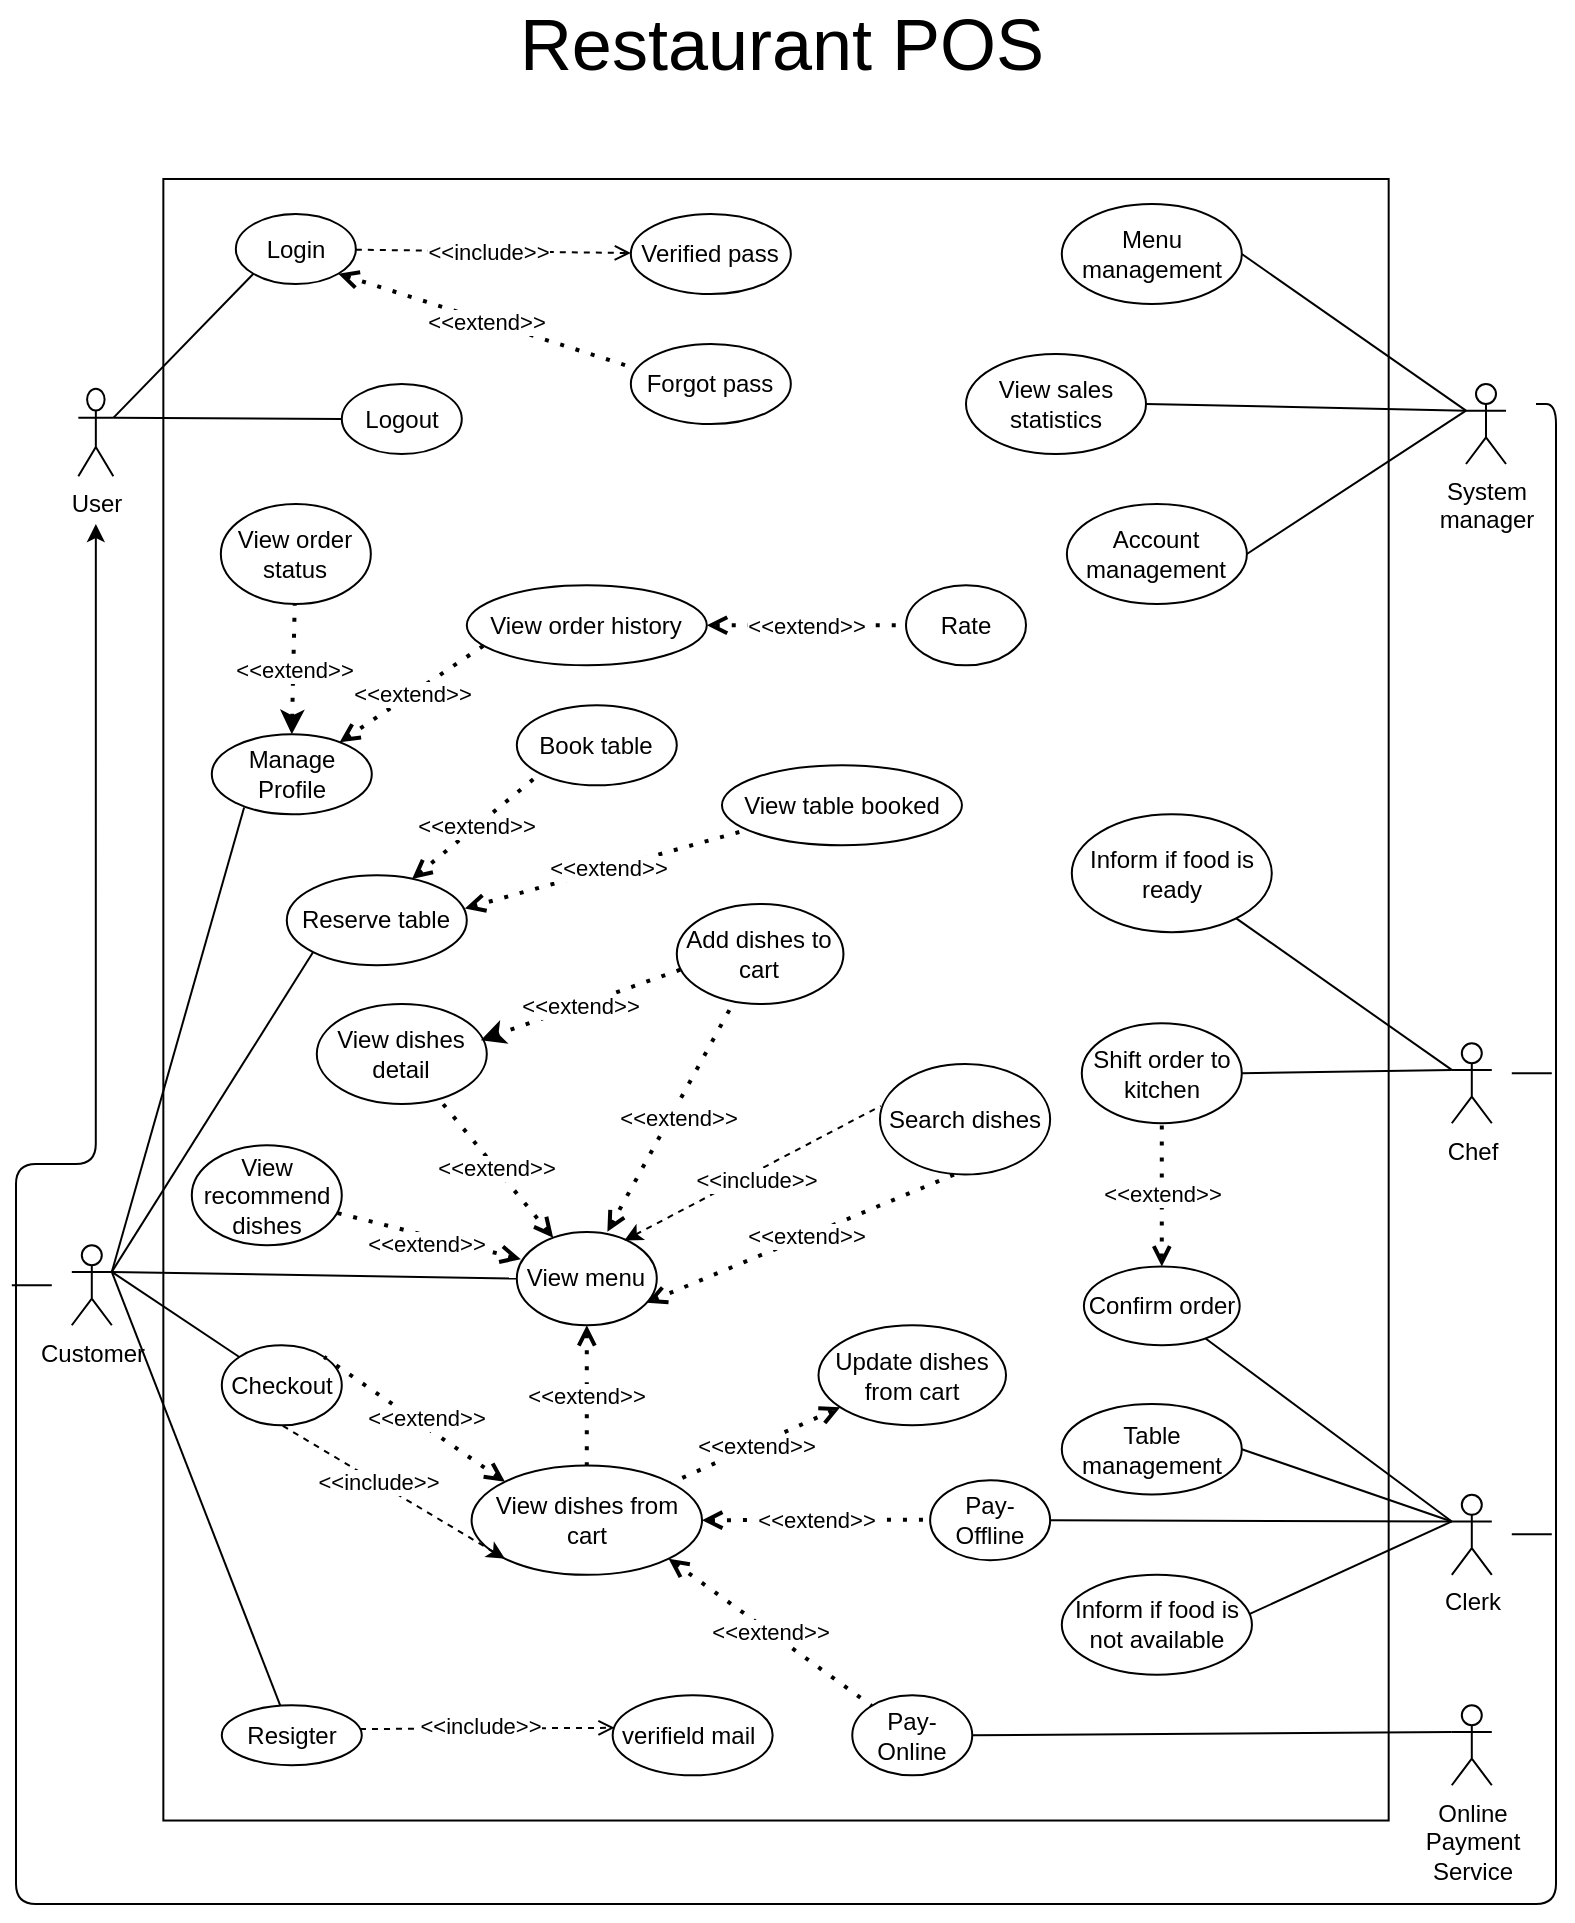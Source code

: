 <mxfile version="15.2.9" type="device" pages="8"><diagram id="y4K9Z3SZhCyGTAmLs1n4" name="1.2"><mxGraphModel dx="1560" dy="397" grid="1" gridSize="10" guides="1" tooltips="1" connect="1" arrows="1" fold="1" page="1" pageScale="1" pageWidth="850" pageHeight="1100" math="0" shadow="0"><root><mxCell id="COiJ3LsJh_KS8XLVCUtZ-0"/><mxCell id="COiJ3LsJh_KS8XLVCUtZ-1" parent="COiJ3LsJh_KS8XLVCUtZ-0"/><mxCell id="HrSmNowcX4Tma9G9hAEh-85" value="" style="rounded=0;whiteSpace=wrap;html=1;rotation=90;" parent="COiJ3LsJh_KS8XLVCUtZ-1" vertex="1"><mxGeometry x="-835.38" y="201.55" width="820.77" height="612.66" as="geometry"/></mxCell><mxCell id="HrSmNowcX4Tma9G9hAEh-86" value="User" style="shape=umlActor;verticalLabelPosition=bottom;verticalAlign=top;html=1;outlineConnect=0;" parent="COiJ3LsJh_KS8XLVCUtZ-1" vertex="1"><mxGeometry x="-773.83" y="202.32" width="17.5" height="43.84" as="geometry"/></mxCell><mxCell id="HrSmNowcX4Tma9G9hAEh-87" value="Customer" style="shape=umlActor;verticalLabelPosition=bottom;verticalAlign=top;html=1;outlineConnect=0;" parent="COiJ3LsJh_KS8XLVCUtZ-1" vertex="1"><mxGeometry x="-777.1" y="630.63" width="20" height="40" as="geometry"/></mxCell><mxCell id="HrSmNowcX4Tma9G9hAEh-88" value="Login" style="ellipse;whiteSpace=wrap;html=1;" parent="COiJ3LsJh_KS8XLVCUtZ-1" vertex="1"><mxGeometry x="-695.08" y="115" width="60" height="35" as="geometry"/></mxCell><mxCell id="HrSmNowcX4Tma9G9hAEh-89" value="Forgot pass" style="ellipse;whiteSpace=wrap;html=1;" parent="COiJ3LsJh_KS8XLVCUtZ-1" vertex="1"><mxGeometry x="-497.58" y="180" width="80" height="40" as="geometry"/></mxCell><mxCell id="HrSmNowcX4Tma9G9hAEh-90" value="" style="endArrow=none;html=1;exitX=1;exitY=0.333;exitDx=0;exitDy=0;exitPerimeter=0;entryX=0;entryY=1;entryDx=0;entryDy=0;" parent="COiJ3LsJh_KS8XLVCUtZ-1" source="HrSmNowcX4Tma9G9hAEh-86" target="HrSmNowcX4Tma9G9hAEh-88" edge="1"><mxGeometry width="50" height="50" relative="1" as="geometry"><mxPoint x="-780.08" y="229" as="sourcePoint"/><mxPoint x="-420.08" y="139" as="targetPoint"/></mxGeometry></mxCell><mxCell id="HrSmNowcX4Tma9G9hAEh-91" value="Verified pass" style="ellipse;whiteSpace=wrap;html=1;" parent="COiJ3LsJh_KS8XLVCUtZ-1" vertex="1"><mxGeometry x="-497.58" y="115" width="80" height="40" as="geometry"/></mxCell><mxCell id="HrSmNowcX4Tma9G9hAEh-92" value="Chef" style="shape=umlActor;verticalLabelPosition=bottom;verticalAlign=top;html=1;outlineConnect=0;" parent="COiJ3LsJh_KS8XLVCUtZ-1" vertex="1"><mxGeometry x="-87.1" y="529.63" width="20" height="40" as="geometry"/></mxCell><mxCell id="HrSmNowcX4Tma9G9hAEh-93" value="Clerk" style="shape=umlActor;verticalLabelPosition=bottom;verticalAlign=top;html=1;outlineConnect=0;" parent="COiJ3LsJh_KS8XLVCUtZ-1" vertex="1"><mxGeometry x="-87.1" y="755.4" width="20" height="40" as="geometry"/></mxCell><mxCell id="HrSmNowcX4Tma9G9hAEh-94" value="View menu" style="ellipse;whiteSpace=wrap;html=1;" parent="COiJ3LsJh_KS8XLVCUtZ-1" vertex="1"><mxGeometry x="-554.6" y="623.96" width="70" height="46.67" as="geometry"/></mxCell><mxCell id="HrSmNowcX4Tma9G9hAEh-95" value="Reserve table" style="ellipse;whiteSpace=wrap;html=1;" parent="COiJ3LsJh_KS8XLVCUtZ-1" vertex="1"><mxGeometry x="-669.6" y="445.63" width="90" height="45" as="geometry"/></mxCell><mxCell id="HrSmNowcX4Tma9G9hAEh-96" value="" style="endArrow=none;html=1;entryX=0;entryY=0.5;entryDx=0;entryDy=0;exitX=1;exitY=0.333;exitDx=0;exitDy=0;exitPerimeter=0;" parent="COiJ3LsJh_KS8XLVCUtZ-1" source="HrSmNowcX4Tma9G9hAEh-87" target="HrSmNowcX4Tma9G9hAEh-94" edge="1"><mxGeometry width="50" height="50" relative="1" as="geometry"><mxPoint x="-494.6" y="1699.63" as="sourcePoint"/><mxPoint x="-114.6" y="1439.63" as="targetPoint"/></mxGeometry></mxCell><mxCell id="HrSmNowcX4Tma9G9hAEh-97" value="" style="endArrow=none;html=1;exitX=1;exitY=0.333;exitDx=0;exitDy=0;exitPerimeter=0;entryX=0.202;entryY=0.915;entryDx=0;entryDy=0;entryPerimeter=0;" parent="COiJ3LsJh_KS8XLVCUtZ-1" source="HrSmNowcX4Tma9G9hAEh-87" target="HrSmNowcX4Tma9G9hAEh-98" edge="1"><mxGeometry width="50" height="50" relative="1" as="geometry"><mxPoint x="-757.1" y="620.63" as="sourcePoint"/><mxPoint x="-690" y="409" as="targetPoint"/></mxGeometry></mxCell><mxCell id="HrSmNowcX4Tma9G9hAEh-98" value="Manage Profile" style="ellipse;whiteSpace=wrap;html=1;" parent="COiJ3LsJh_KS8XLVCUtZ-1" vertex="1"><mxGeometry x="-707.1" y="375.13" width="80" height="40" as="geometry"/></mxCell><mxCell id="HrSmNowcX4Tma9G9hAEh-99" value="View order status" style="ellipse;whiteSpace=wrap;html=1;" parent="COiJ3LsJh_KS8XLVCUtZ-1" vertex="1"><mxGeometry x="-702.58" y="260" width="75" height="50" as="geometry"/></mxCell><mxCell id="HrSmNowcX4Tma9G9hAEh-100" value="" style="endArrow=none;html=1;exitX=1;exitY=0.333;exitDx=0;exitDy=0;exitPerimeter=0;" parent="COiJ3LsJh_KS8XLVCUtZ-1" source="HrSmNowcX4Tma9G9hAEh-87" target="HrSmNowcX4Tma9G9hAEh-149" edge="1"><mxGeometry width="50" height="50" relative="1" as="geometry"><mxPoint x="-774.6" y="469.63" as="sourcePoint"/><mxPoint x="-104.6" y="1699.63" as="targetPoint"/></mxGeometry></mxCell><mxCell id="HrSmNowcX4Tma9G9hAEh-101" value="" style="endArrow=none;html=1;entryX=0;entryY=1;entryDx=0;entryDy=0;exitX=1;exitY=0.333;exitDx=0;exitDy=0;exitPerimeter=0;" parent="COiJ3LsJh_KS8XLVCUtZ-1" source="HrSmNowcX4Tma9G9hAEh-87" target="HrSmNowcX4Tma9G9hAEh-95" edge="1"><mxGeometry width="50" height="50" relative="1" as="geometry"><mxPoint x="-757.1" y="410.63" as="sourcePoint"/><mxPoint x="-422.1" y="239.63" as="targetPoint"/></mxGeometry></mxCell><mxCell id="HrSmNowcX4Tma9G9hAEh-102" value="Inform if food is ready" style="ellipse;whiteSpace=wrap;html=1;" parent="COiJ3LsJh_KS8XLVCUtZ-1" vertex="1"><mxGeometry x="-277.1" y="415.13" width="100" height="59" as="geometry"/></mxCell><mxCell id="HrSmNowcX4Tma9G9hAEh-103" value="" style="endArrow=none;html=1;endFill=0;exitX=0;exitY=0.333;exitDx=0;exitDy=0;exitPerimeter=0;" parent="COiJ3LsJh_KS8XLVCUtZ-1" source="HrSmNowcX4Tma9G9hAEh-92" target="HrSmNowcX4Tma9G9hAEh-102" edge="1"><mxGeometry width="50" height="50" relative="1" as="geometry"><mxPoint x="-249.6" y="1159.63" as="sourcePoint"/><mxPoint x="-359.6" y="1169.63" as="targetPoint"/></mxGeometry></mxCell><mxCell id="HrSmNowcX4Tma9G9hAEh-104" value="Confirm order" style="ellipse;whiteSpace=wrap;html=1;" parent="COiJ3LsJh_KS8XLVCUtZ-1" vertex="1"><mxGeometry x="-271.05" y="641.26" width="77.9" height="39.37" as="geometry"/></mxCell><mxCell id="HrSmNowcX4Tma9G9hAEh-105" value="" style="endArrow=none;html=1;entryX=0;entryY=0.333;entryDx=0;entryDy=0;entryPerimeter=0;exitX=0.977;exitY=0.401;exitDx=0;exitDy=0;exitPerimeter=0;" parent="COiJ3LsJh_KS8XLVCUtZ-1" source="HrSmNowcX4Tma9G9hAEh-110" target="HrSmNowcX4Tma9G9hAEh-93" edge="1"><mxGeometry width="50" height="50" relative="1" as="geometry"><mxPoint x="-182.02" y="830.63" as="sourcePoint"/><mxPoint x="-249.6" y="785.4" as="targetPoint"/></mxGeometry></mxCell><mxCell id="HrSmNowcX4Tma9G9hAEh-106" value="" style="endArrow=none;html=1;entryX=0;entryY=0.333;entryDx=0;entryDy=0;entryPerimeter=0;" parent="COiJ3LsJh_KS8XLVCUtZ-1" source="HrSmNowcX4Tma9G9hAEh-104" target="HrSmNowcX4Tma9G9hAEh-93" edge="1"><mxGeometry width="50" height="50" relative="1" as="geometry"><mxPoint x="-579.6" y="515.4" as="sourcePoint"/><mxPoint x="-199.6" y="755.4" as="targetPoint"/></mxGeometry></mxCell><mxCell id="HrSmNowcX4Tma9G9hAEh-107" value="Table management" style="ellipse;whiteSpace=wrap;html=1;" parent="COiJ3LsJh_KS8XLVCUtZ-1" vertex="1"><mxGeometry x="-282.1" y="710" width="90" height="45.23" as="geometry"/></mxCell><mxCell id="HrSmNowcX4Tma9G9hAEh-108" value="" style="endArrow=none;html=1;exitX=1;exitY=0.5;exitDx=0;exitDy=0;entryX=0;entryY=0.333;entryDx=0;entryDy=0;entryPerimeter=0;" parent="COiJ3LsJh_KS8XLVCUtZ-1" source="HrSmNowcX4Tma9G9hAEh-107" target="HrSmNowcX4Tma9G9hAEh-93" edge="1"><mxGeometry width="50" height="50" relative="1" as="geometry"><mxPoint x="-1059.6" y="475.4" as="sourcePoint"/><mxPoint x="-239.6" y="735.4" as="targetPoint"/></mxGeometry></mxCell><mxCell id="HrSmNowcX4Tma9G9hAEh-109" value="Shift order to kitchen" style="ellipse;whiteSpace=wrap;html=1;" parent="COiJ3LsJh_KS8XLVCUtZ-1" vertex="1"><mxGeometry x="-272.1" y="519.63" width="80" height="50" as="geometry"/></mxCell><mxCell id="HrSmNowcX4Tma9G9hAEh-110" value="Inform if food is not available" style="ellipse;whiteSpace=wrap;html=1;" parent="COiJ3LsJh_KS8XLVCUtZ-1" vertex="1"><mxGeometry x="-282.1" y="795.4" width="95.08" height="50" as="geometry"/></mxCell><mxCell id="HrSmNowcX4Tma9G9hAEh-111" value="Resigter" style="ellipse;whiteSpace=wrap;html=1;" parent="COiJ3LsJh_KS8XLVCUtZ-1" vertex="1"><mxGeometry x="-702.1" y="860.63" width="70" height="30" as="geometry"/></mxCell><mxCell id="HrSmNowcX4Tma9G9hAEh-112" value="verifield mail&amp;nbsp;" style="ellipse;whiteSpace=wrap;html=1;" parent="COiJ3LsJh_KS8XLVCUtZ-1" vertex="1"><mxGeometry x="-506.67" y="855.63" width="80" height="40" as="geometry"/></mxCell><mxCell id="HrSmNowcX4Tma9G9hAEh-113" value="" style="endArrow=none;html=1;exitX=1;exitY=0.333;exitDx=0;exitDy=0;exitPerimeter=0;" parent="COiJ3LsJh_KS8XLVCUtZ-1" source="HrSmNowcX4Tma9G9hAEh-87" target="HrSmNowcX4Tma9G9hAEh-111" edge="1"><mxGeometry width="50" height="50" relative="1" as="geometry"><mxPoint x="-715.85" y="-9.367" as="sourcePoint"/><mxPoint x="29.722" y="1419.859" as="targetPoint"/></mxGeometry></mxCell><mxCell id="HrSmNowcX4Tma9G9hAEh-114" value="" style="endArrow=open;dashed=1;html=1;endFill=0;" parent="COiJ3LsJh_KS8XLVCUtZ-1" source="HrSmNowcX4Tma9G9hAEh-88" target="HrSmNowcX4Tma9G9hAEh-91" edge="1"><mxGeometry width="50" height="50" relative="1" as="geometry"><mxPoint x="-580.08" y="219" as="sourcePoint"/><mxPoint x="-410.08" y="119.0" as="targetPoint"/></mxGeometry></mxCell><mxCell id="HrSmNowcX4Tma9G9hAEh-115" value="&amp;lt;&amp;lt;include&amp;gt;&amp;gt;" style="edgeLabel;html=1;align=center;verticalAlign=middle;resizable=0;points=[];" parent="HrSmNowcX4Tma9G9hAEh-114" vertex="1" connectable="0"><mxGeometry x="-0.285" relative="1" as="geometry"><mxPoint x="17" as="offset"/></mxGeometry></mxCell><mxCell id="HrSmNowcX4Tma9G9hAEh-116" value="&amp;lt;&amp;lt;extend&amp;gt;&amp;gt;" style="endArrow=none;dashed=1;html=1;dashPattern=1 3;strokeWidth=2;exitX=1;exitY=1;exitDx=0;exitDy=0;startArrow=open;startFill=0;entryX=0.034;entryY=0.308;entryDx=0;entryDy=0;entryPerimeter=0;" parent="COiJ3LsJh_KS8XLVCUtZ-1" source="HrSmNowcX4Tma9G9hAEh-88" target="HrSmNowcX4Tma9G9hAEh-89" edge="1"><mxGeometry width="50" height="50" relative="1" as="geometry"><mxPoint x="-575.08" y="69" as="sourcePoint"/><mxPoint x="-425.08" y="69" as="targetPoint"/></mxGeometry></mxCell><mxCell id="HrSmNowcX4Tma9G9hAEh-117" value="System &lt;br&gt;manager" style="shape=umlActor;verticalLabelPosition=bottom;verticalAlign=top;html=1;outlineConnect=0;" parent="COiJ3LsJh_KS8XLVCUtZ-1" vertex="1"><mxGeometry x="-80" y="200" width="20" height="40" as="geometry"/></mxCell><mxCell id="HrSmNowcX4Tma9G9hAEh-118" value="Account management" style="ellipse;whiteSpace=wrap;html=1;" parent="COiJ3LsJh_KS8XLVCUtZ-1" vertex="1"><mxGeometry x="-279.56" y="260" width="90" height="50" as="geometry"/></mxCell><mxCell id="HrSmNowcX4Tma9G9hAEh-119" value="View sales statistics" style="ellipse;whiteSpace=wrap;html=1;" parent="COiJ3LsJh_KS8XLVCUtZ-1" vertex="1"><mxGeometry x="-330" y="185" width="90" height="50" as="geometry"/></mxCell><mxCell id="HrSmNowcX4Tma9G9hAEh-120" value="Menu management" style="ellipse;whiteSpace=wrap;html=1;" parent="COiJ3LsJh_KS8XLVCUtZ-1" vertex="1"><mxGeometry x="-282.1" y="110" width="90" height="50" as="geometry"/></mxCell><mxCell id="HrSmNowcX4Tma9G9hAEh-121" value="" style="endArrow=none;html=1;exitX=1;exitY=0.5;exitDx=0;exitDy=0;entryX=0;entryY=0.333;entryDx=0;entryDy=0;entryPerimeter=0;" parent="COiJ3LsJh_KS8XLVCUtZ-1" source="HrSmNowcX4Tma9G9hAEh-120" target="HrSmNowcX4Tma9G9hAEh-117" edge="1"><mxGeometry width="50" height="50" relative="1" as="geometry"><mxPoint x="-150" y="-10" as="sourcePoint"/><mxPoint x="40" y="30" as="targetPoint"/></mxGeometry></mxCell><mxCell id="HrSmNowcX4Tma9G9hAEh-122" value="" style="endArrow=none;html=1;exitX=1;exitY=0.5;exitDx=0;exitDy=0;entryX=0;entryY=0.333;entryDx=0;entryDy=0;entryPerimeter=0;" parent="COiJ3LsJh_KS8XLVCUtZ-1" source="HrSmNowcX4Tma9G9hAEh-118" target="HrSmNowcX4Tma9G9hAEh-117" edge="1"><mxGeometry width="50" height="50" relative="1" as="geometry"><mxPoint x="-280" y="510" as="sourcePoint"/><mxPoint x="40" y="130" as="targetPoint"/></mxGeometry></mxCell><mxCell id="HrSmNowcX4Tma9G9hAEh-123" value="" style="endArrow=none;html=1;exitX=1;exitY=0.5;exitDx=0;exitDy=0;entryX=0;entryY=0.333;entryDx=0;entryDy=0;entryPerimeter=0;" parent="COiJ3LsJh_KS8XLVCUtZ-1" source="HrSmNowcX4Tma9G9hAEh-119" target="HrSmNowcX4Tma9G9hAEh-117" edge="1"><mxGeometry width="50" height="50" relative="1" as="geometry"><mxPoint x="-280" y="510" as="sourcePoint"/><mxPoint x="100" y="130" as="targetPoint"/></mxGeometry></mxCell><mxCell id="HrSmNowcX4Tma9G9hAEh-124" value="Search dishes" style="ellipse;whiteSpace=wrap;html=1;" parent="COiJ3LsJh_KS8XLVCUtZ-1" vertex="1"><mxGeometry x="-373.01" y="540" width="85.08" height="55.23" as="geometry"/></mxCell><mxCell id="HrSmNowcX4Tma9G9hAEh-125" value="View recommend dishes" style="ellipse;whiteSpace=wrap;html=1;" parent="COiJ3LsJh_KS8XLVCUtZ-1" vertex="1"><mxGeometry x="-717.1" y="580.63" width="75" height="50" as="geometry"/></mxCell><mxCell id="HrSmNowcX4Tma9G9hAEh-126" value="Add dishes to cart" style="ellipse;whiteSpace=wrap;html=1;" parent="COiJ3LsJh_KS8XLVCUtZ-1" vertex="1"><mxGeometry x="-474.6" y="460" width="83.33" height="50" as="geometry"/></mxCell><mxCell id="HrSmNowcX4Tma9G9hAEh-127" value="View dishes detail" style="ellipse;whiteSpace=wrap;html=1;" parent="COiJ3LsJh_KS8XLVCUtZ-1" vertex="1"><mxGeometry x="-654.6" y="510" width="85" height="50" as="geometry"/></mxCell><mxCell id="HrSmNowcX4Tma9G9hAEh-128" value="&amp;lt;&amp;lt;extend&amp;gt;&amp;gt;" style="endArrow=none;dashed=1;html=1;dashPattern=1 3;strokeWidth=2;startArrow=open;startFill=0;entryX=0.441;entryY=0.998;entryDx=0;entryDy=0;entryPerimeter=0;exitX=0.927;exitY=0.759;exitDx=0;exitDy=0;exitPerimeter=0;" parent="COiJ3LsJh_KS8XLVCUtZ-1" source="HrSmNowcX4Tma9G9hAEh-94" target="HrSmNowcX4Tma9G9hAEh-124" edge="1"><mxGeometry x="0.029" width="50" height="50" relative="1" as="geometry"><mxPoint x="-542" y="691" as="sourcePoint"/><mxPoint x="-559.6" y="459.63" as="targetPoint"/><mxPoint as="offset"/></mxGeometry></mxCell><mxCell id="HrSmNowcX4Tma9G9hAEh-129" value="&amp;lt;&amp;lt;extend&amp;gt;&amp;gt;" style="endArrow=none;dashed=1;html=1;dashPattern=1 3;strokeWidth=2;startArrow=open;startFill=0;exitX=0.029;exitY=0.293;exitDx=0;exitDy=0;exitPerimeter=0;" parent="COiJ3LsJh_KS8XLVCUtZ-1" source="HrSmNowcX4Tma9G9hAEh-94" target="HrSmNowcX4Tma9G9hAEh-125" edge="1"><mxGeometry x="0.009" y="4" width="50" height="50" relative="1" as="geometry"><mxPoint x="-599.6" y="589.63" as="sourcePoint"/><mxPoint x="-471.369" y="518.346" as="targetPoint"/><mxPoint as="offset"/></mxGeometry></mxCell><mxCell id="HrSmNowcX4Tma9G9hAEh-130" value="&amp;lt;&amp;lt;extend&amp;gt;&amp;gt;" style="endArrow=none;dashed=1;html=1;dashPattern=1 3;strokeWidth=2;startArrow=open;startFill=0;exitX=0.647;exitY=-0.002;exitDx=0;exitDy=0;exitPerimeter=0;" parent="COiJ3LsJh_KS8XLVCUtZ-1" source="HrSmNowcX4Tma9G9hAEh-94" target="HrSmNowcX4Tma9G9hAEh-126" edge="1"><mxGeometry x="0.018" y="-3" width="50" height="50" relative="1" as="geometry"><mxPoint x="-599.6" y="589.63" as="sourcePoint"/><mxPoint x="-461.369" y="528.346" as="targetPoint"/><mxPoint as="offset"/></mxGeometry></mxCell><mxCell id="HrSmNowcX4Tma9G9hAEh-131" value="&amp;lt;&amp;lt;extend&amp;gt;&amp;gt;" style="endArrow=none;dashed=1;html=1;dashPattern=1 3;strokeWidth=2;startArrow=open;startFill=0;" parent="COiJ3LsJh_KS8XLVCUtZ-1" source="HrSmNowcX4Tma9G9hAEh-94" target="HrSmNowcX4Tma9G9hAEh-127" edge="1"><mxGeometry width="50" height="50" relative="1" as="geometry"><mxPoint x="-599.6" y="589.63" as="sourcePoint"/><mxPoint x="-451.369" y="538.346" as="targetPoint"/></mxGeometry></mxCell><mxCell id="HrSmNowcX4Tma9G9hAEh-132" value="View dishes from cart" style="ellipse;whiteSpace=wrap;html=1;" parent="COiJ3LsJh_KS8XLVCUtZ-1" vertex="1"><mxGeometry x="-577.21" y="740.8" width="115.22" height="54.6" as="geometry"/></mxCell><mxCell id="HrSmNowcX4Tma9G9hAEh-133" value="&amp;lt;&amp;lt;extend&amp;gt;&amp;gt;" style="endArrow=none;dashed=1;html=1;dashPattern=1 3;strokeWidth=2;startArrow=open;startFill=0;exitX=0.5;exitY=1;exitDx=0;exitDy=0;" parent="COiJ3LsJh_KS8XLVCUtZ-1" source="HrSmNowcX4Tma9G9hAEh-94" target="HrSmNowcX4Tma9G9hAEh-132" edge="1"><mxGeometry width="50" height="50" relative="1" as="geometry"><mxPoint x="-384.604" y="739.634" as="sourcePoint"/><mxPoint x="-135.405" y="808.915" as="targetPoint"/></mxGeometry></mxCell><mxCell id="HrSmNowcX4Tma9G9hAEh-134" value="" style="endArrow=none;dashed=1;html=1;endFill=0;startArrow=classic;startFill=1;exitX=0.769;exitY=0.091;exitDx=0;exitDy=0;exitPerimeter=0;entryX=0.004;entryY=0.38;entryDx=0;entryDy=0;entryPerimeter=0;" parent="COiJ3LsJh_KS8XLVCUtZ-1" source="HrSmNowcX4Tma9G9hAEh-94" target="HrSmNowcX4Tma9G9hAEh-124" edge="1"><mxGeometry width="50" height="50" relative="1" as="geometry"><mxPoint x="-779.6" y="509.63" as="sourcePoint"/><mxPoint x="-609.6" y="409.63" as="targetPoint"/></mxGeometry></mxCell><mxCell id="HrSmNowcX4Tma9G9hAEh-135" value="&amp;lt;&amp;lt;include&amp;gt;&amp;gt;" style="edgeLabel;html=1;align=center;verticalAlign=middle;resizable=0;points=[];" parent="HrSmNowcX4Tma9G9hAEh-134" vertex="1" connectable="0"><mxGeometry x="-0.285" relative="1" as="geometry"><mxPoint x="20" y="-7" as="offset"/></mxGeometry></mxCell><mxCell id="HrSmNowcX4Tma9G9hAEh-136" value="View order history" style="ellipse;whiteSpace=wrap;html=1;" parent="COiJ3LsJh_KS8XLVCUtZ-1" vertex="1"><mxGeometry x="-579.6" y="300.63" width="120" height="40" as="geometry"/></mxCell><mxCell id="HrSmNowcX4Tma9G9hAEh-137" value="&amp;lt;&amp;lt;extend&amp;gt;&amp;gt;" style="endArrow=none;dashed=1;html=1;dashPattern=1 3;strokeWidth=2;startArrow=open;startFill=0;entryX=0.08;entryY=0.734;entryDx=0;entryDy=0;entryPerimeter=0;" parent="COiJ3LsJh_KS8XLVCUtZ-1" source="HrSmNowcX4Tma9G9hAEh-98" target="HrSmNowcX4Tma9G9hAEh-136" edge="1"><mxGeometry width="50" height="50" relative="1" as="geometry"><mxPoint x="-582.1" y="79.63" as="sourcePoint"/><mxPoint x="-451.5" y="144.59" as="targetPoint"/></mxGeometry></mxCell><mxCell id="HrSmNowcX4Tma9G9hAEh-138" value="&amp;lt;&amp;lt;extend&amp;gt;&amp;gt;" style="endArrow=none;dashed=1;html=1;dashPattern=1 3;strokeWidth=2;startArrow=open;startFill=0;" parent="COiJ3LsJh_KS8XLVCUtZ-1" source="HrSmNowcX4Tma9G9hAEh-136" target="HrSmNowcX4Tma9G9hAEh-139" edge="1"><mxGeometry width="50" height="50" relative="1" as="geometry"><mxPoint x="-315.074" y="85.446" as="sourcePoint"/><mxPoint x="-232.1" y="65.63" as="targetPoint"/></mxGeometry></mxCell><mxCell id="HrSmNowcX4Tma9G9hAEh-139" value="Rate" style="ellipse;whiteSpace=wrap;html=1;" parent="COiJ3LsJh_KS8XLVCUtZ-1" vertex="1"><mxGeometry x="-360.0" y="300.63" width="60" height="40" as="geometry"/></mxCell><mxCell id="HrSmNowcX4Tma9G9hAEh-140" value="" style="endArrow=open;dashed=1;html=1;endFill=0;entryX=0.012;entryY=0.407;entryDx=0;entryDy=0;entryPerimeter=0;exitX=0.987;exitY=0.396;exitDx=0;exitDy=0;exitPerimeter=0;" parent="COiJ3LsJh_KS8XLVCUtZ-1" source="HrSmNowcX4Tma9G9hAEh-111" target="HrSmNowcX4Tma9G9hAEh-112" edge="1"><mxGeometry width="50" height="50" relative="1" as="geometry"><mxPoint x="-652.02" y="876.63" as="sourcePoint"/><mxPoint x="-387.18" y="507.58" as="targetPoint"/></mxGeometry></mxCell><mxCell id="HrSmNowcX4Tma9G9hAEh-141" value="&amp;lt;&amp;lt;include&amp;gt;&amp;gt;" style="edgeLabel;html=1;align=center;verticalAlign=middle;resizable=0;points=[];" parent="HrSmNowcX4Tma9G9hAEh-140" vertex="1" connectable="0"><mxGeometry x="-0.285" relative="1" as="geometry"><mxPoint x="14" y="-2" as="offset"/></mxGeometry></mxCell><mxCell id="HrSmNowcX4Tma9G9hAEh-142" value="Pay-Offline" style="ellipse;whiteSpace=wrap;html=1;" parent="COiJ3LsJh_KS8XLVCUtZ-1" vertex="1"><mxGeometry x="-347.93" y="748.1" width="60" height="40" as="geometry"/></mxCell><mxCell id="HrSmNowcX4Tma9G9hAEh-143" value="&amp;lt;&amp;lt;extend&amp;gt;&amp;gt;" style="endArrow=none;dashed=1;html=1;dashPattern=1 3;strokeWidth=2;startArrow=open;startFill=0;exitX=1;exitY=0.5;exitDx=0;exitDy=0;" parent="COiJ3LsJh_KS8XLVCUtZ-1" source="HrSmNowcX4Tma9G9hAEh-132" target="HrSmNowcX4Tma9G9hAEh-142" edge="1"><mxGeometry width="50" height="50" relative="1" as="geometry"><mxPoint x="-569.638" y="811.053" as="sourcePoint"/><mxPoint x="-329.6" y="809.21" as="targetPoint"/></mxGeometry></mxCell><mxCell id="HrSmNowcX4Tma9G9hAEh-144" value="Pay-Online" style="ellipse;whiteSpace=wrap;html=1;" parent="COiJ3LsJh_KS8XLVCUtZ-1" vertex="1"><mxGeometry x="-386.87" y="855.63" width="60" height="40" as="geometry"/></mxCell><mxCell id="HrSmNowcX4Tma9G9hAEh-145" value="&amp;lt;&amp;lt;extend&amp;gt;&amp;gt;" style="endArrow=none;dashed=1;html=1;dashPattern=1 3;strokeWidth=2;startArrow=open;startFill=0;exitX=1;exitY=1;exitDx=0;exitDy=0;" parent="COiJ3LsJh_KS8XLVCUtZ-1" source="HrSmNowcX4Tma9G9hAEh-132" target="HrSmNowcX4Tma9G9hAEh-144" edge="1"><mxGeometry width="50" height="50" relative="1" as="geometry"><mxPoint x="-574.16" y="792.59" as="sourcePoint"/><mxPoint x="-332.23" y="632.74" as="targetPoint"/></mxGeometry></mxCell><mxCell id="HrSmNowcX4Tma9G9hAEh-146" value="" style="endArrow=none;html=1;entryX=0;entryY=0.333;entryDx=0;entryDy=0;entryPerimeter=0;" parent="COiJ3LsJh_KS8XLVCUtZ-1" source="HrSmNowcX4Tma9G9hAEh-142" target="HrSmNowcX4Tma9G9hAEh-93" edge="1"><mxGeometry width="50" height="50" relative="1" as="geometry"><mxPoint x="502.9" y="1709.63" as="sourcePoint"/><mxPoint x="1312.9" y="1649.63" as="targetPoint"/></mxGeometry></mxCell><mxCell id="HrSmNowcX4Tma9G9hAEh-147" value="" style="endArrow=none;html=1;entryX=0;entryY=0.333;entryDx=0;entryDy=0;entryPerimeter=0;exitX=1;exitY=0.5;exitDx=0;exitDy=0;" parent="COiJ3LsJh_KS8XLVCUtZ-1" source="HrSmNowcX4Tma9G9hAEh-109" target="HrSmNowcX4Tma9G9hAEh-92" edge="1"><mxGeometry width="50" height="50" relative="1" as="geometry"><mxPoint x="-289.1" y="557.63" as="sourcePoint"/><mxPoint x="-309.6" y="1009.63" as="targetPoint"/></mxGeometry></mxCell><mxCell id="HrSmNowcX4Tma9G9hAEh-148" value="&lt;font style=&quot;font-size: 36px&quot;&gt;Restaurant POS&lt;/font&gt;" style="text;html=1;strokeColor=none;fillColor=none;align=center;verticalAlign=middle;whiteSpace=wrap;rounded=0;" parent="COiJ3LsJh_KS8XLVCUtZ-1" vertex="1"><mxGeometry x="-611.1" y="20" width="378" height="20" as="geometry"/></mxCell><mxCell id="HrSmNowcX4Tma9G9hAEh-149" value="Checkout" style="ellipse;whiteSpace=wrap;html=1;" parent="COiJ3LsJh_KS8XLVCUtZ-1" vertex="1"><mxGeometry x="-702.1" y="680.63" width="60" height="40" as="geometry"/></mxCell><mxCell id="HrSmNowcX4Tma9G9hAEh-150" value="" style="endArrow=none;dashed=1;html=1;endFill=0;startArrow=classic;startFill=1;exitX=0;exitY=1;exitDx=0;exitDy=0;entryX=0.5;entryY=1;entryDx=0;entryDy=0;" parent="COiJ3LsJh_KS8XLVCUtZ-1" source="HrSmNowcX4Tma9G9hAEh-132" target="HrSmNowcX4Tma9G9hAEh-149" edge="1"><mxGeometry width="50" height="50" relative="1" as="geometry"><mxPoint x="-381.1" y="659.63" as="sourcePoint"/><mxPoint x="-272.93" y="829.63" as="targetPoint"/></mxGeometry></mxCell><mxCell id="HrSmNowcX4Tma9G9hAEh-151" value="&amp;lt;&amp;lt;include&amp;gt;&amp;gt;" style="edgeLabel;html=1;align=center;verticalAlign=middle;resizable=0;points=[];" parent="HrSmNowcX4Tma9G9hAEh-150" vertex="1" connectable="0"><mxGeometry x="-0.285" relative="1" as="geometry"><mxPoint x="-24" y="-15" as="offset"/></mxGeometry></mxCell><mxCell id="HrSmNowcX4Tma9G9hAEh-152" value="View table booked" style="ellipse;whiteSpace=wrap;html=1;" parent="COiJ3LsJh_KS8XLVCUtZ-1" vertex="1"><mxGeometry x="-452.02" y="390.63" width="120" height="40" as="geometry"/></mxCell><mxCell id="HrSmNowcX4Tma9G9hAEh-153" value="&amp;lt;&amp;lt;extend&amp;gt;&amp;gt;" style="endArrow=none;dashed=1;html=1;dashPattern=1 3;strokeWidth=2;startArrow=open;startFill=0;exitX=0.989;exitY=0.369;exitDx=0;exitDy=0;exitPerimeter=0;entryX=0.114;entryY=0.8;entryDx=0;entryDy=0;entryPerimeter=0;" parent="COiJ3LsJh_KS8XLVCUtZ-1" source="HrSmNowcX4Tma9G9hAEh-95" target="HrSmNowcX4Tma9G9hAEh-152" edge="1"><mxGeometry width="50" height="50" relative="1" as="geometry"><mxPoint x="-320.38" y="294.907" as="sourcePoint"/><mxPoint x="-195.729" y="344.25" as="targetPoint"/></mxGeometry></mxCell><mxCell id="HrSmNowcX4Tma9G9hAEh-154" value="Book table" style="ellipse;whiteSpace=wrap;html=1;" parent="COiJ3LsJh_KS8XLVCUtZ-1" vertex="1"><mxGeometry x="-554.6" y="360.63" width="80" height="40" as="geometry"/></mxCell><mxCell id="HrSmNowcX4Tma9G9hAEh-155" value="&amp;lt;&amp;lt;extend&amp;gt;&amp;gt;" style="endArrow=none;dashed=1;html=1;dashPattern=1 3;strokeWidth=2;startArrow=open;startFill=0;exitX=0.696;exitY=0.042;exitDx=0;exitDy=0;entryX=0;entryY=1;entryDx=0;entryDy=0;exitPerimeter=0;" parent="COiJ3LsJh_KS8XLVCUtZ-1" source="HrSmNowcX4Tma9G9hAEh-95" target="HrSmNowcX4Tma9G9hAEh-154" edge="1"><mxGeometry width="50" height="50" relative="1" as="geometry"><mxPoint x="-582.214" y="219.154" as="sourcePoint"/><mxPoint x="-372.103" y="394.625" as="targetPoint"/></mxGeometry></mxCell><mxCell id="HrSmNowcX4Tma9G9hAEh-156" style="edgeStyle=orthogonalEdgeStyle;rounded=0;orthogonalLoop=1;jettySize=auto;html=1;exitX=0.5;exitY=1;exitDx=0;exitDy=0;startArrow=none;startFill=0;endArrow=open;endFill=0;" parent="COiJ3LsJh_KS8XLVCUtZ-1" source="HrSmNowcX4Tma9G9hAEh-152" target="HrSmNowcX4Tma9G9hAEh-152" edge="1"><mxGeometry relative="1" as="geometry"/></mxCell><mxCell id="HrSmNowcX4Tma9G9hAEh-157" value="Online &lt;br&gt;Payment &lt;br&gt;Service" style="shape=umlActor;verticalLabelPosition=bottom;verticalAlign=top;html=1;outlineConnect=0;" parent="COiJ3LsJh_KS8XLVCUtZ-1" vertex="1"><mxGeometry x="-87.1" y="860.63" width="20" height="40" as="geometry"/></mxCell><mxCell id="HrSmNowcX4Tma9G9hAEh-158" value="" style="endArrow=none;html=1;exitX=0;exitY=0.333;exitDx=0;exitDy=0;exitPerimeter=0;entryX=1;entryY=0.5;entryDx=0;entryDy=0;" parent="COiJ3LsJh_KS8XLVCUtZ-1" source="HrSmNowcX4Tma9G9hAEh-157" target="HrSmNowcX4Tma9G9hAEh-144" edge="1"><mxGeometry width="50" height="50" relative="1" as="geometry"><mxPoint x="-137.1" y="890.63" as="sourcePoint"/><mxPoint x="-87.1" y="840.63" as="targetPoint"/></mxGeometry></mxCell><mxCell id="HrSmNowcX4Tma9G9hAEh-159" value="&amp;lt;&amp;lt;extend&amp;gt;&amp;gt;" style="endArrow=none;dashed=1;html=1;dashPattern=1 3;strokeWidth=2;startArrow=open;startFill=0;exitX=0.5;exitY=0;exitDx=0;exitDy=0;entryX=0.5;entryY=1;entryDx=0;entryDy=0;" parent="COiJ3LsJh_KS8XLVCUtZ-1" source="HrSmNowcX4Tma9G9hAEh-104" target="HrSmNowcX4Tma9G9hAEh-109" edge="1"><mxGeometry width="50" height="50" relative="1" as="geometry"><mxPoint x="-197.1" y="680.63" as="sourcePoint"/><mxPoint x="-202.102" y="576.424" as="targetPoint"/></mxGeometry></mxCell><mxCell id="HrSmNowcX4Tma9G9hAEh-160" value="&amp;lt;&amp;lt;extend&amp;gt;&amp;gt;" style="endArrow=none;dashed=1;html=1;dashPattern=1 3;strokeWidth=2;startArrow=classic;startFill=1;exitX=0.5;exitY=0;exitDx=0;exitDy=0;" parent="COiJ3LsJh_KS8XLVCUtZ-1" source="HrSmNowcX4Tma9G9hAEh-98" target="HrSmNowcX4Tma9G9hAEh-99" edge="1"><mxGeometry width="50" height="50" relative="1" as="geometry"><mxPoint x="-647.098" y="381.353" as="sourcePoint"/><mxPoint x="-567.61" y="340.63" as="targetPoint"/></mxGeometry></mxCell><mxCell id="HrSmNowcX4Tma9G9hAEh-161" value="" style="endArrow=none;html=1;exitX=1;exitY=0.333;exitDx=0;exitDy=0;exitPerimeter=0;entryX=0;entryY=0.5;entryDx=0;entryDy=0;" parent="COiJ3LsJh_KS8XLVCUtZ-1" source="HrSmNowcX4Tma9G9hAEh-86" target="HrSmNowcX4Tma9G9hAEh-162" edge="1"><mxGeometry width="50" height="50" relative="1" as="geometry"><mxPoint x="-770.08" y="269" as="sourcePoint"/><mxPoint x="-787.08" y="200" as="targetPoint"/></mxGeometry></mxCell><mxCell id="HrSmNowcX4Tma9G9hAEh-162" value="Logout" style="ellipse;whiteSpace=wrap;html=1;" parent="COiJ3LsJh_KS8XLVCUtZ-1" vertex="1"><mxGeometry x="-642.1" y="200" width="60" height="35" as="geometry"/></mxCell><mxCell id="HrSmNowcX4Tma9G9hAEh-163" value="" style="endArrow=none;html=1;edgeStyle=orthogonalEdgeStyle;startArrow=classic;startFill=1;" parent="COiJ3LsJh_KS8XLVCUtZ-1" edge="1"><mxGeometry width="50" height="50" relative="1" as="geometry"><mxPoint x="-765.08" y="270" as="sourcePoint"/><mxPoint x="-45" y="210" as="targetPoint"/><Array as="points"><mxPoint x="-765" y="590"/><mxPoint x="-805" y="590"/><mxPoint x="-805" y="960"/><mxPoint x="-35" y="960"/><mxPoint x="-35" y="210"/></Array></mxGeometry></mxCell><mxCell id="HrSmNowcX4Tma9G9hAEh-164" value="" style="endArrow=none;html=1;" parent="COiJ3LsJh_KS8XLVCUtZ-1" edge="1"><mxGeometry width="50" height="50" relative="1" as="geometry"><mxPoint x="-57.1" y="544.63" as="sourcePoint"/><mxPoint x="-37.1" y="544.63" as="targetPoint"/></mxGeometry></mxCell><mxCell id="HrSmNowcX4Tma9G9hAEh-165" value="" style="endArrow=none;html=1;" parent="COiJ3LsJh_KS8XLVCUtZ-1" edge="1"><mxGeometry width="50" height="50" relative="1" as="geometry"><mxPoint x="-57.1" y="775.11" as="sourcePoint"/><mxPoint x="-37.1" y="775.11" as="targetPoint"/></mxGeometry></mxCell><mxCell id="HrSmNowcX4Tma9G9hAEh-166" value="" style="endArrow=none;html=1;" parent="COiJ3LsJh_KS8XLVCUtZ-1" edge="1"><mxGeometry width="50" height="50" relative="1" as="geometry"><mxPoint x="-807.1" y="650.63" as="sourcePoint"/><mxPoint x="-787.1" y="650.63" as="targetPoint"/></mxGeometry></mxCell><mxCell id="HrSmNowcX4Tma9G9hAEh-167" value="Update dishes from cart" style="ellipse;whiteSpace=wrap;html=1;" parent="COiJ3LsJh_KS8XLVCUtZ-1" vertex="1"><mxGeometry x="-403.75" y="670.63" width="93.75" height="50" as="geometry"/></mxCell><mxCell id="HrSmNowcX4Tma9G9hAEh-168" value="&amp;lt;&amp;lt;extend&amp;gt;&amp;gt;" style="endArrow=none;dashed=1;html=1;dashPattern=1 3;strokeWidth=2;startArrow=open;startFill=0;" parent="COiJ3LsJh_KS8XLVCUtZ-1" source="HrSmNowcX4Tma9G9hAEh-167" target="HrSmNowcX4Tma9G9hAEh-132" edge="1"><mxGeometry width="50" height="50" relative="1" as="geometry"><mxPoint x="-652.656" y="778.97" as="sourcePoint"/><mxPoint x="-881.537" y="880.628" as="targetPoint"/></mxGeometry></mxCell><mxCell id="HrSmNowcX4Tma9G9hAEh-169" value="&amp;lt;&amp;lt;extend&amp;gt;&amp;gt;" style="endArrow=none;dashed=1;html=1;dashPattern=1 3;strokeWidth=2;startArrow=open;startFill=0;entryX=1;entryY=0;entryDx=0;entryDy=0;exitX=0;exitY=0;exitDx=0;exitDy=0;" parent="COiJ3LsJh_KS8XLVCUtZ-1" source="HrSmNowcX4Tma9G9hAEh-132" target="HrSmNowcX4Tma9G9hAEh-149" edge="1"><mxGeometry x="-0.081" y="-4" width="50" height="50" relative="1" as="geometry"><mxPoint x="-522.707" y="781.012" as="sourcePoint"/><mxPoint x="-582.095" y="820.626" as="targetPoint"/><mxPoint as="offset"/></mxGeometry></mxCell><mxCell id="N2pxHEOHRNM4-zGN7VP--0" value="&amp;lt;&amp;lt;extend&amp;gt;&amp;gt;" style="endArrow=classic;dashed=1;html=1;dashPattern=1 3;strokeWidth=2;startArrow=none;startFill=0;entryX=0.965;entryY=0.362;entryDx=0;entryDy=0;entryPerimeter=0;exitX=0.021;exitY=0.657;exitDx=0;exitDy=0;exitPerimeter=0;endFill=1;" edge="1" parent="COiJ3LsJh_KS8XLVCUtZ-1" source="HrSmNowcX4Tma9G9hAEh-126" target="HrSmNowcX4Tma9G9hAEh-127"><mxGeometry width="50" height="50" relative="1" as="geometry"><mxPoint x="-506.674" y="579.299" as="sourcePoint"/><mxPoint x="-563.815" y="509.965" as="targetPoint"/></mxGeometry></mxCell></root></mxGraphModel></diagram><diagram id="RkoZEhB_WZLj9y45YHt-" name="Register - Login"><mxGraphModel dx="2318" dy="834" grid="1" gridSize="10" guides="1" tooltips="1" connect="1" arrows="1" fold="1" page="1" pageScale="1" pageWidth="827" pageHeight="1169" math="0" shadow="0"><root><mxCell id="eW23BfsJOLYVEqSm-1Fl-0"/><mxCell id="eW23BfsJOLYVEqSm-1Fl-1" parent="eW23BfsJOLYVEqSm-1Fl-0"/><mxCell id="eW23BfsJOLYVEqSm-1Fl-2" value="" style="rounded=0;whiteSpace=wrap;html=1;" parent="eW23BfsJOLYVEqSm-1Fl-1" vertex="1"><mxGeometry x="-670" y="100" width="520" height="520" as="geometry"/></mxCell><mxCell id="eW23BfsJOLYVEqSm-1Fl-3" value="User" style="shape=umlActor;verticalLabelPosition=bottom;verticalAlign=top;html=1;outlineConnect=0;" parent="eW23BfsJOLYVEqSm-1Fl-1" vertex="1"><mxGeometry x="-740" y="302.32" width="17.5" height="43.84" as="geometry"/></mxCell><mxCell id="eW23BfsJOLYVEqSm-1Fl-4" value="Customer" style="shape=umlActor;verticalLabelPosition=bottom;verticalAlign=top;html=1;outlineConnect=0;" parent="eW23BfsJOLYVEqSm-1Fl-1" vertex="1"><mxGeometry x="-710" y="490.0" width="20" height="40" as="geometry"/></mxCell><mxCell id="eW23BfsJOLYVEqSm-1Fl-5" value="Login" style="ellipse;whiteSpace=wrap;html=1;" parent="eW23BfsJOLYVEqSm-1Fl-1" vertex="1"><mxGeometry x="-611.25" y="215" width="60" height="35" as="geometry"/></mxCell><mxCell id="eW23BfsJOLYVEqSm-1Fl-6" value="" style="endArrow=none;html=1;exitX=1;exitY=0.333;exitDx=0;exitDy=0;exitPerimeter=0;entryX=0;entryY=0.5;entryDx=0;entryDy=0;" parent="eW23BfsJOLYVEqSm-1Fl-1" source="eW23BfsJOLYVEqSm-1Fl-3" target="eW23BfsJOLYVEqSm-1Fl-5" edge="1"><mxGeometry width="50" height="50" relative="1" as="geometry"><mxPoint x="-746.25" y="329" as="sourcePoint"/><mxPoint x="-386.25" y="239" as="targetPoint"/></mxGeometry></mxCell><mxCell id="eW23BfsJOLYVEqSm-1Fl-7" value="Chef" style="shape=umlActor;verticalLabelPosition=bottom;verticalAlign=top;html=1;outlineConnect=0;" parent="eW23BfsJOLYVEqSm-1Fl-1" vertex="1"><mxGeometry x="-110" y="450" width="20" height="40" as="geometry"/></mxCell><mxCell id="eW23BfsJOLYVEqSm-1Fl-8" value="Clerk" style="shape=umlActor;verticalLabelPosition=bottom;verticalAlign=top;html=1;outlineConnect=0;" parent="eW23BfsJOLYVEqSm-1Fl-1" vertex="1"><mxGeometry x="-110" y="555" width="20" height="40" as="geometry"/></mxCell><mxCell id="eW23BfsJOLYVEqSm-1Fl-9" value="Resigter" style="ellipse;whiteSpace=wrap;html=1;" parent="eW23BfsJOLYVEqSm-1Fl-1" vertex="1"><mxGeometry x="-611.25" y="490" width="70" height="30" as="geometry"/></mxCell><mxCell id="eW23BfsJOLYVEqSm-1Fl-11" value="verify via gmail" style="ellipse;whiteSpace=wrap;html=1;" parent="eW23BfsJOLYVEqSm-1Fl-1" vertex="1"><mxGeometry x="-480" y="420" width="92.5" height="50" as="geometry"/></mxCell><mxCell id="eW23BfsJOLYVEqSm-1Fl-12" value="" style="endArrow=none;html=1;entryX=0;entryY=0.5;entryDx=0;entryDy=0;exitX=1;exitY=0.333;exitDx=0;exitDy=0;exitPerimeter=0;" parent="eW23BfsJOLYVEqSm-1Fl-1" source="eW23BfsJOLYVEqSm-1Fl-4" target="eW23BfsJOLYVEqSm-1Fl-9" edge="1"><mxGeometry width="50" height="50" relative="1" as="geometry"><mxPoint x="-680" y="180.003" as="sourcePoint"/><mxPoint x="65.572" y="1609.229" as="targetPoint"/></mxGeometry></mxCell><mxCell id="eW23BfsJOLYVEqSm-1Fl-13" value="System &lt;br&gt;manager" style="shape=umlActor;verticalLabelPosition=bottom;verticalAlign=top;html=1;outlineConnect=0;" parent="eW23BfsJOLYVEqSm-1Fl-1" vertex="1"><mxGeometry x="-100" y="330" width="20" height="40" as="geometry"/></mxCell><mxCell id="eW23BfsJOLYVEqSm-1Fl-16" value="" style="endArrow=open;dashed=1;html=1;endFill=0;exitX=1;exitY=0.5;exitDx=0;exitDy=0;entryX=0.047;entryY=0.712;entryDx=0;entryDy=0;entryPerimeter=0;" parent="eW23BfsJOLYVEqSm-1Fl-1" source="eW23BfsJOLYVEqSm-1Fl-9" target="eW23BfsJOLYVEqSm-1Fl-11" edge="1"><mxGeometry width="50" height="50" relative="1" as="geometry"><mxPoint x="-458.904" y="685.234" as="sourcePoint"/><mxPoint x="-370" y="512" as="targetPoint"/></mxGeometry></mxCell><mxCell id="eW23BfsJOLYVEqSm-1Fl-17" value="&amp;lt;&amp;lt;include&amp;gt;&amp;gt;" style="edgeLabel;html=1;align=center;verticalAlign=middle;resizable=0;points=[];" parent="eW23BfsJOLYVEqSm-1Fl-16" vertex="1" connectable="0"><mxGeometry x="-0.285" relative="1" as="geometry"><mxPoint as="offset"/></mxGeometry></mxCell><mxCell id="eW23BfsJOLYVEqSm-1Fl-18" value="&lt;font style=&quot;font-size: 45px&quot;&gt;Login Logout Register&lt;/font&gt;" style="text;html=1;strokeColor=none;fillColor=none;align=center;verticalAlign=middle;whiteSpace=wrap;rounded=0;" parent="eW23BfsJOLYVEqSm-1Fl-1" vertex="1"><mxGeometry x="-640.25" y="50" width="471.98" height="20" as="geometry"/></mxCell><mxCell id="eW23BfsJOLYVEqSm-1Fl-19" value="" style="endArrow=none;html=1;exitX=1;exitY=0.333;exitDx=0;exitDy=0;exitPerimeter=0;entryX=0;entryY=0.5;entryDx=0;entryDy=0;" parent="eW23BfsJOLYVEqSm-1Fl-1" source="eW23BfsJOLYVEqSm-1Fl-3" target="eW23BfsJOLYVEqSm-1Fl-20" edge="1"><mxGeometry width="50" height="50" relative="1" as="geometry"><mxPoint x="-736.25" y="369" as="sourcePoint"/><mxPoint x="-753.25" y="300" as="targetPoint"/></mxGeometry></mxCell><mxCell id="eW23BfsJOLYVEqSm-1Fl-20" value="Logout" style="ellipse;whiteSpace=wrap;html=1;" parent="eW23BfsJOLYVEqSm-1Fl-1" vertex="1"><mxGeometry x="-611.25" y="360" width="60" height="40" as="geometry"/></mxCell><mxCell id="eW23BfsJOLYVEqSm-1Fl-21" value="" style="endArrow=none;html=1;edgeStyle=orthogonalEdgeStyle;startArrow=classic;startFill=1;" parent="eW23BfsJOLYVEqSm-1Fl-1" edge="1"><mxGeometry width="50" height="50" relative="1" as="geometry"><mxPoint x="-731.25" y="370" as="sourcePoint"/><mxPoint x="-70" y="340" as="targetPoint"/><Array as="points"><mxPoint x="-731" y="640"/><mxPoint x="-60" y="640"/><mxPoint x="-60" y="340"/></Array></mxGeometry></mxCell><mxCell id="eW23BfsJOLYVEqSm-1Fl-22" value="" style="endArrow=none;html=1;" parent="eW23BfsJOLYVEqSm-1Fl-1" edge="1"><mxGeometry width="50" height="50" relative="1" as="geometry"><mxPoint x="-730" y="505" as="sourcePoint"/><mxPoint x="-716.25" y="504.86" as="targetPoint"/><Array as="points"><mxPoint x="-716.25" y="504.86"/></Array></mxGeometry></mxCell><mxCell id="eW23BfsJOLYVEqSm-1Fl-23" value="" style="endArrow=none;html=1;" parent="eW23BfsJOLYVEqSm-1Fl-1" edge="1"><mxGeometry width="50" height="50" relative="1" as="geometry"><mxPoint x="-90" y="575" as="sourcePoint"/><mxPoint x="-60" y="575" as="targetPoint"/><Array as="points"><mxPoint x="-60" y="575"/></Array></mxGeometry></mxCell><mxCell id="eW23BfsJOLYVEqSm-1Fl-24" value="" style="endArrow=none;html=1;" parent="eW23BfsJOLYVEqSm-1Fl-1" edge="1"><mxGeometry width="50" height="50" relative="1" as="geometry"><mxPoint x="-90" y="469.5" as="sourcePoint"/><mxPoint x="-60" y="469.5" as="targetPoint"/><Array as="points"><mxPoint x="-60" y="469.5"/></Array></mxGeometry></mxCell><mxCell id="eW23BfsJOLYVEqSm-1Fl-25" value="Forgot pass" style="ellipse;whiteSpace=wrap;html=1;" parent="eW23BfsJOLYVEqSm-1Fl-1" vertex="1"><mxGeometry x="-481.25" y="140" width="80" height="40" as="geometry"/></mxCell><mxCell id="eW23BfsJOLYVEqSm-1Fl-26" value="Verify pass" style="ellipse;whiteSpace=wrap;html=1;" parent="eW23BfsJOLYVEqSm-1Fl-1" vertex="1"><mxGeometry x="-480" y="299" width="80" height="40" as="geometry"/></mxCell><mxCell id="eW23BfsJOLYVEqSm-1Fl-27" value="" style="endArrow=open;dashed=1;html=1;endFill=0;exitX=1;exitY=1;exitDx=0;exitDy=0;entryX=0.209;entryY=0.135;entryDx=0;entryDy=0;entryPerimeter=0;" parent="eW23BfsJOLYVEqSm-1Fl-1" source="eW23BfsJOLYVEqSm-1Fl-5" target="eW23BfsJOLYVEqSm-1Fl-26" edge="1"><mxGeometry width="50" height="50" relative="1" as="geometry"><mxPoint x="-551.25" y="332.73" as="sourcePoint"/><mxPoint x="-540" y="290" as="targetPoint"/></mxGeometry></mxCell><mxCell id="eW23BfsJOLYVEqSm-1Fl-28" value="&amp;lt;&amp;lt;include&amp;gt;&amp;gt;" style="edgeLabel;html=1;align=center;verticalAlign=middle;resizable=0;points=[];" parent="eW23BfsJOLYVEqSm-1Fl-27" vertex="1" connectable="0"><mxGeometry x="-0.285" relative="1" as="geometry"><mxPoint x="17" as="offset"/></mxGeometry></mxCell><mxCell id="eW23BfsJOLYVEqSm-1Fl-29" value="&amp;lt;&amp;lt;extend&amp;gt;&amp;gt;" style="endArrow=none;dashed=1;html=1;dashPattern=1 3;strokeWidth=2;exitX=1;exitY=0;exitDx=0;exitDy=0;startArrow=open;startFill=0;entryX=-0.01;entryY=0.655;entryDx=0;entryDy=0;entryPerimeter=0;" parent="eW23BfsJOLYVEqSm-1Fl-1" source="eW23BfsJOLYVEqSm-1Fl-5" target="eW23BfsJOLYVEqSm-1Fl-25" edge="1"><mxGeometry width="50" height="50" relative="1" as="geometry"><mxPoint x="-551.25" y="325.74" as="sourcePoint"/><mxPoint x="-330.75" y="269" as="targetPoint"/></mxGeometry></mxCell><mxCell id="eW23BfsJOLYVEqSm-1Fl-30" value="&amp;lt;&amp;lt;extend&amp;gt;&amp;gt;" style="endArrow=none;dashed=1;html=1;dashPattern=1 3;strokeWidth=2;exitX=1;exitY=0.5;exitDx=0;exitDy=0;startArrow=open;startFill=0;entryX=0;entryY=0.5;entryDx=0;entryDy=0;" parent="eW23BfsJOLYVEqSm-1Fl-1" source="eW23BfsJOLYVEqSm-1Fl-25" target="eW23BfsJOLYVEqSm-1Fl-31" edge="1"><mxGeometry width="50" height="50" relative="1" as="geometry"><mxPoint x="-320.75" y="290.54" as="sourcePoint"/><mxPoint x="-250.75" y="266" as="targetPoint"/></mxGeometry></mxCell><mxCell id="eW23BfsJOLYVEqSm-1Fl-31" value="Use mail to change password" style="ellipse;whiteSpace=wrap;html=1;" parent="eW23BfsJOLYVEqSm-1Fl-1" vertex="1"><mxGeometry x="-275" y="135" width="90" height="50" as="geometry"/></mxCell><mxCell id="eW23BfsJOLYVEqSm-1Fl-32" value="&amp;lt;&amp;lt;extend&amp;gt;&amp;gt;" style="endArrow=none;dashed=1;html=1;dashPattern=1 3;strokeWidth=2;exitX=1;exitY=1;exitDx=0;exitDy=0;startArrow=open;startFill=0;entryX=0;entryY=0.5;entryDx=0;entryDy=0;" parent="eW23BfsJOLYVEqSm-1Fl-1" source="eW23BfsJOLYVEqSm-1Fl-25" target="eW23BfsJOLYVEqSm-1Fl-33" edge="1"><mxGeometry width="50" height="50" relative="1" as="geometry"><mxPoint x="-327.466" y="275.858" as="sourcePoint"/><mxPoint x="-260.75" y="321" as="targetPoint"/></mxGeometry></mxCell><mxCell id="eW23BfsJOLYVEqSm-1Fl-33" value="Use another information" style="ellipse;whiteSpace=wrap;html=1;" parent="eW23BfsJOLYVEqSm-1Fl-1" vertex="1"><mxGeometry x="-311.25" y="215" width="90" height="50" as="geometry"/></mxCell><mxCell id="eW23BfsJOLYVEqSm-1Fl-34" value="&amp;lt;&amp;lt;extend&amp;gt;&amp;gt;" style="endArrow=none;dashed=1;html=1;dashPattern=1 3;strokeWidth=2;exitX=1;exitY=1;exitDx=0;exitDy=0;startArrow=open;startFill=0;entryX=0;entryY=0.5;entryDx=0;entryDy=0;" parent="eW23BfsJOLYVEqSm-1Fl-1" source="eW23BfsJOLYVEqSm-1Fl-26" target="eW23BfsJOLYVEqSm-1Fl-35" edge="1"><mxGeometry width="50" height="50" relative="1" as="geometry"><mxPoint x="-315.75" y="290" as="sourcePoint"/><mxPoint x="-280.75" y="411" as="targetPoint"/></mxGeometry></mxCell><mxCell id="eW23BfsJOLYVEqSm-1Fl-35" value="Display login error" style="ellipse;whiteSpace=wrap;html=1;" parent="eW23BfsJOLYVEqSm-1Fl-1" vertex="1"><mxGeometry x="-306.25" y="380" width="80" height="40" as="geometry"/></mxCell><mxCell id="eW23BfsJOLYVEqSm-1Fl-36" value="&amp;lt;&amp;lt;extend&amp;gt;&amp;gt;" style="endArrow=none;dashed=1;html=1;dashPattern=1 3;strokeWidth=2;exitX=1;exitY=0.5;exitDx=0;exitDy=0;startArrow=open;startFill=0;entryX=0;entryY=0.5;entryDx=0;entryDy=0;" parent="eW23BfsJOLYVEqSm-1Fl-1" source="eW23BfsJOLYVEqSm-1Fl-26" target="eW23BfsJOLYVEqSm-1Fl-37" edge="1"><mxGeometry width="50" height="50" relative="1" as="geometry"><mxPoint x="-284.966" y="331.002" as="sourcePoint"/><mxPoint x="-210.75" y="376.86" as="targetPoint"/></mxGeometry></mxCell><mxCell id="eW23BfsJOLYVEqSm-1Fl-37" value="Login Success" style="ellipse;whiteSpace=wrap;html=1;" parent="eW23BfsJOLYVEqSm-1Fl-1" vertex="1"><mxGeometry x="-275" y="298.5" width="80" height="41" as="geometry"/></mxCell><mxCell id="eW23BfsJOLYVEqSm-1Fl-39" value="check if account id existed" style="ellipse;whiteSpace=wrap;html=1;" parent="eW23BfsJOLYVEqSm-1Fl-1" vertex="1"><mxGeometry x="-481.25" y="545" width="115" height="50" as="geometry"/></mxCell><mxCell id="eW23BfsJOLYVEqSm-1Fl-40" value="" style="endArrow=open;dashed=1;html=1;endFill=0;entryX=0.012;entryY=0.407;entryDx=0;entryDy=0;entryPerimeter=0;exitX=0.944;exitY=0.697;exitDx=0;exitDy=0;exitPerimeter=0;" parent="eW23BfsJOLYVEqSm-1Fl-1" source="eW23BfsJOLYVEqSm-1Fl-9" target="eW23BfsJOLYVEqSm-1Fl-39" edge="1"><mxGeometry width="50" height="50" relative="1" as="geometry"><mxPoint x="-486.25" y="485" as="sourcePoint"/><mxPoint x="-276.33" y="861.95" as="targetPoint"/></mxGeometry></mxCell><mxCell id="eW23BfsJOLYVEqSm-1Fl-41" value="&amp;lt;&amp;lt;include&amp;gt;&amp;gt;" style="edgeLabel;html=1;align=center;verticalAlign=middle;resizable=0;points=[];" parent="eW23BfsJOLYVEqSm-1Fl-40" vertex="1" connectable="0"><mxGeometry x="-0.285" relative="1" as="geometry"><mxPoint as="offset"/></mxGeometry></mxCell></root></mxGraphModel></diagram><diagram id="OyOOWa7624U2V7HJqjdK" name="Manage Profile"><mxGraphModel dx="1491" dy="834" grid="1" gridSize="10" guides="1" tooltips="1" connect="1" arrows="1" fold="1" page="1" pageScale="1" pageWidth="827" pageHeight="1169" math="0" shadow="0"><root><mxCell id="EQg2KC1dNH0uTwvOTKL6-0"/><mxCell id="EQg2KC1dNH0uTwvOTKL6-1" parent="EQg2KC1dNH0uTwvOTKL6-0"/><mxCell id="ykdWrNLiyjZlKJdRFTBY-13" value="" style="rounded=0;whiteSpace=wrap;html=1;" parent="EQg2KC1dNH0uTwvOTKL6-1" vertex="1"><mxGeometry x="70" y="190" width="690" height="800" as="geometry"/></mxCell><mxCell id="EQg2KC1dNH0uTwvOTKL6-2" value="Customer" style="shape=umlActor;verticalLabelPosition=bottom;verticalAlign=top;html=1;outlineConnect=0;" parent="EQg2KC1dNH0uTwvOTKL6-1" vertex="1"><mxGeometry x="20" y="420" width="30" height="60" as="geometry"/></mxCell><mxCell id="cnu-jWkXhnx6frextXGi-0" value="Manage profile" style="ellipse;whiteSpace=wrap;html=1;" parent="EQg2KC1dNH0uTwvOTKL6-1" vertex="1"><mxGeometry x="110" y="410" width="80" height="60" as="geometry"/></mxCell><mxCell id="cnu-jWkXhnx6frextXGi-1" value="" style="endArrow=none;html=1;exitX=1;exitY=0.333;exitDx=0;exitDy=0;exitPerimeter=0;entryX=0;entryY=0.5;entryDx=0;entryDy=0;" parent="EQg2KC1dNH0uTwvOTKL6-1" source="EQg2KC1dNH0uTwvOTKL6-2" target="cnu-jWkXhnx6frextXGi-0" edge="1"><mxGeometry width="50" height="50" relative="1" as="geometry"><mxPoint x="330" y="510" as="sourcePoint"/><mxPoint x="380" y="460" as="targetPoint"/></mxGeometry></mxCell><mxCell id="2N4J-qwNTXofdfR0BGb_-0" value="Display profile management interface" style="ellipse;whiteSpace=wrap;html=1;" parent="EQg2KC1dNH0uTwvOTKL6-1" vertex="1"><mxGeometry x="97.5" y="573.75" width="105" height="70" as="geometry"/></mxCell><mxCell id="7fwlvoHuT5C-J9Yo7XT1-0" value="&amp;lt;&amp;lt;include&amp;gt;&amp;gt;" style="endArrow=open;dashed=1;html=1;endFill=0;entryX=0.5;entryY=0;entryDx=0;entryDy=0;" parent="EQg2KC1dNH0uTwvOTKL6-1" source="cnu-jWkXhnx6frextXGi-0" target="2N4J-qwNTXofdfR0BGb_-0" edge="1"><mxGeometry width="50" height="50" relative="1" as="geometry"><mxPoint x="148.284" y="267.678" as="sourcePoint"/><mxPoint x="230" y="590" as="targetPoint"/></mxGeometry></mxCell><mxCell id="QfRoFwPKEcf7Kf8smXgp-0" value="View account information" style="ellipse;whiteSpace=wrap;html=1;" parent="EQg2KC1dNH0uTwvOTKL6-1" vertex="1"><mxGeometry x="260" y="380" width="90" height="60" as="geometry"/></mxCell><mxCell id="r_-YVooVrjqySVL0mxz3-0" value="&amp;lt;&amp;lt;extend&amp;gt;&amp;gt;" style="endArrow=none;dashed=1;html=1;startArrow=open;startFill=0;entryX=0;entryY=1;entryDx=0;entryDy=0;exitX=1;exitY=0;exitDx=0;exitDy=0;" parent="EQg2KC1dNH0uTwvOTKL6-1" source="2N4J-qwNTXofdfR0BGb_-0" target="QfRoFwPKEcf7Kf8smXgp-0" edge="1"><mxGeometry width="50" height="50" relative="1" as="geometry"><mxPoint x="539.997" y="328.571" as="sourcePoint"/><mxPoint x="569.241" y="279.999" as="targetPoint"/></mxGeometry></mxCell><mxCell id="BLYVYzjXPC4o_VCpeAQk-0" value="Edit name" style="ellipse;whiteSpace=wrap;html=1;" parent="EQg2KC1dNH0uTwvOTKL6-1" vertex="1"><mxGeometry x="390" y="460" width="63" height="40" as="geometry"/></mxCell><mxCell id="gIunrzXCinX32GaHcrdW-2" value="Edit date of birth" style="ellipse;whiteSpace=wrap;html=1;" parent="EQg2KC1dNH0uTwvOTKL6-1" vertex="1"><mxGeometry x="390" y="330" width="80" height="50" as="geometry"/></mxCell><mxCell id="gIunrzXCinX32GaHcrdW-3" value="Edit avatar" style="ellipse;whiteSpace=wrap;html=1;" parent="EQg2KC1dNH0uTwvOTKL6-1" vertex="1"><mxGeometry x="518.5" y="285" width="73" height="45" as="geometry"/></mxCell><mxCell id="gIunrzXCinX32GaHcrdW-4" value="Edit phone number" style="ellipse;whiteSpace=wrap;html=1;" parent="EQg2KC1dNH0uTwvOTKL6-1" vertex="1"><mxGeometry x="631" y="470" width="72.5" height="50" as="geometry"/></mxCell><mxCell id="gIunrzXCinX32GaHcrdW-5" value="Edit gender" style="ellipse;whiteSpace=wrap;html=1;" parent="EQg2KC1dNH0uTwvOTKL6-1" vertex="1"><mxGeometry x="649.75" y="310" width="83" height="50" as="geometry"/></mxCell><mxCell id="nT97G2kdLJU-zvWfuncH-0" value="Confirm change" style="ellipse;whiteSpace=wrap;html=1;" parent="EQg2KC1dNH0uTwvOTKL6-1" vertex="1"><mxGeometry x="430" y="547.5" width="80" height="45" as="geometry"/></mxCell><mxCell id="TcOdfdVhfrPJFZFw4frs-0" value="Update database" style="ellipse;whiteSpace=wrap;html=1;" parent="EQg2KC1dNH0uTwvOTKL6-1" vertex="1"><mxGeometry x="623.5" y="550" width="80" height="40" as="geometry"/></mxCell><mxCell id="TcOdfdVhfrPJFZFw4frs-1" value="Update app" style="ellipse;whiteSpace=wrap;html=1;" parent="EQg2KC1dNH0uTwvOTKL6-1" vertex="1"><mxGeometry x="628.5" y="620" width="70" height="45" as="geometry"/></mxCell><mxCell id="ZwrP00ZGPs9cRjcmv1iv-0" value="Upload a photo" style="ellipse;whiteSpace=wrap;html=1;" parent="EQg2KC1dNH0uTwvOTKL6-1" vertex="1"><mxGeometry x="647.5" y="200" width="90" height="50" as="geometry"/></mxCell><mxCell id="ZwrP00ZGPs9cRjcmv1iv-1" value="Enter image URL" style="ellipse;whiteSpace=wrap;html=1;" parent="EQg2KC1dNH0uTwvOTKL6-1" vertex="1"><mxGeometry x="372.5" y="200" width="89" height="50" as="geometry"/></mxCell><mxCell id="ZwrP00ZGPs9cRjcmv1iv-2" value="View order status" style="ellipse;whiteSpace=wrap;html=1;" parent="EQg2KC1dNH0uTwvOTKL6-1" vertex="1"><mxGeometry x="250" y="780" width="90" height="60" as="geometry"/></mxCell><mxCell id="JTAf5IuF3kZbrCOwLCti-0" value="View wait-for-confirm orders" style="ellipse;whiteSpace=wrap;html=1;" parent="EQg2KC1dNH0uTwvOTKL6-1" vertex="1"><mxGeometry x="430" y="670" width="105" height="70" as="geometry"/></mxCell><mxCell id="ZJdzc4s5VE7Vb8AvGeUG-0" value="View processing orders" style="ellipse;whiteSpace=wrap;html=1;" parent="EQg2KC1dNH0uTwvOTKL6-1" vertex="1"><mxGeometry x="518.5" y="775" width="105" height="70" as="geometry"/></mxCell><mxCell id="9gCRasGIJtpQ_VNFlDcm-0" value="Edit account information" style="ellipse;whiteSpace=wrap;html=1;" parent="EQg2KC1dNH0uTwvOTKL6-1" vertex="1"><mxGeometry x="510" y="385" width="90" height="50" as="geometry"/></mxCell><mxCell id="T7tkPjGHwjnzXDNEVjS7-0" value="View delivering orders" style="ellipse;whiteSpace=wrap;html=1;" parent="EQg2KC1dNH0uTwvOTKL6-1" vertex="1"><mxGeometry x="430" y="890" width="105" height="70" as="geometry"/></mxCell><mxCell id="FRsNvNXmLsc2qd-0-Cmb-5" value="Confirm already received dish" style="ellipse;whiteSpace=wrap;html=1;" parent="EQg2KC1dNH0uTwvOTKL6-1" vertex="1"><mxGeometry x="638.75" y="890" width="105" height="70" as="geometry"/></mxCell><mxCell id="FRsNvNXmLsc2qd-0-Cmb-6" value="&amp;lt;&amp;lt;extend&amp;gt;&amp;gt;" style="endArrow=none;dashed=1;html=1;startArrow=open;startFill=0;entryX=0;entryY=0.5;entryDx=0;entryDy=0;exitX=1;exitY=0;exitDx=0;exitDy=0;" parent="EQg2KC1dNH0uTwvOTKL6-1" source="ZwrP00ZGPs9cRjcmv1iv-2" target="JTAf5IuF3kZbrCOwLCti-0" edge="1"><mxGeometry width="50" height="50" relative="1" as="geometry"><mxPoint x="570" y="680" as="sourcePoint"/><mxPoint x="676.0" y="680" as="targetPoint"/></mxGeometry></mxCell><mxCell id="FRsNvNXmLsc2qd-0-Cmb-7" value="&amp;lt;&amp;lt;extend&amp;gt;&amp;gt;" style="endArrow=none;dashed=1;html=1;startArrow=open;startFill=0;entryX=0;entryY=0.5;entryDx=0;entryDy=0;exitX=1;exitY=0.5;exitDx=0;exitDy=0;" parent="EQg2KC1dNH0uTwvOTKL6-1" source="ZwrP00ZGPs9cRjcmv1iv-2" target="ZJdzc4s5VE7Vb8AvGeUG-0" edge="1"><mxGeometry width="50" height="50" relative="1" as="geometry"><mxPoint x="680" y="840" as="sourcePoint"/><mxPoint x="746.0" y="829.29" as="targetPoint"/></mxGeometry></mxCell><mxCell id="FRsNvNXmLsc2qd-0-Cmb-8" value="&amp;lt;&amp;lt;extend&amp;gt;&amp;gt;" style="endArrow=none;dashed=1;html=1;startArrow=open;startFill=0;entryX=0.091;entryY=0.232;entryDx=0;entryDy=0;exitX=1;exitY=1;exitDx=0;exitDy=0;entryPerimeter=0;" parent="EQg2KC1dNH0uTwvOTKL6-1" source="ZwrP00ZGPs9cRjcmv1iv-2" target="T7tkPjGHwjnzXDNEVjS7-0" edge="1"><mxGeometry width="50" height="50" relative="1" as="geometry"><mxPoint x="580" y="930" as="sourcePoint"/><mxPoint x="686.0" y="930" as="targetPoint"/></mxGeometry></mxCell><mxCell id="FRsNvNXmLsc2qd-0-Cmb-9" value="&amp;lt;&amp;lt;extend&amp;gt;&amp;gt;" style="endArrow=none;dashed=1;html=1;startArrow=open;startFill=0;exitX=1;exitY=0.5;exitDx=0;exitDy=0;" parent="EQg2KC1dNH0uTwvOTKL6-1" source="T7tkPjGHwjnzXDNEVjS7-0" target="FRsNvNXmLsc2qd-0-Cmb-5" edge="1"><mxGeometry width="50" height="50" relative="1" as="geometry"><mxPoint x="870" y="970" as="sourcePoint"/><mxPoint x="976.0" y="970" as="targetPoint"/></mxGeometry></mxCell><mxCell id="FRsNvNXmLsc2qd-0-Cmb-10" value="View order history" style="ellipse;whiteSpace=wrap;html=1;" parent="EQg2KC1dNH0uTwvOTKL6-1" vertex="1"><mxGeometry x="300" y="577.5" width="93.75" height="62.5" as="geometry"/></mxCell><mxCell id="YX0A3CoEqVN0ACLIr2Rc-0" value="Rate star" style="ellipse;whiteSpace=wrap;html=1;" parent="EQg2KC1dNH0uTwvOTKL6-1" vertex="1"><mxGeometry x="306.88" y="685" width="80" height="40" as="geometry"/></mxCell><mxCell id="YX0A3CoEqVN0ACLIr2Rc-1" value="&amp;lt;&amp;lt;extend&amp;gt;&amp;gt;" style="endArrow=none;dashed=1;html=1;startArrow=open;startFill=0;entryX=0.179;entryY=0.098;entryDx=0;entryDy=0;exitX=1;exitY=1;exitDx=0;exitDy=0;entryPerimeter=0;" parent="EQg2KC1dNH0uTwvOTKL6-1" source="2N4J-qwNTXofdfR0BGb_-0" target="ZwrP00ZGPs9cRjcmv1iv-2" edge="1"><mxGeometry width="50" height="50" relative="1" as="geometry"><mxPoint x="554" y="450" as="sourcePoint"/><mxPoint x="660.0" y="450" as="targetPoint"/></mxGeometry></mxCell><mxCell id="YX0A3CoEqVN0ACLIr2Rc-2" value="&amp;lt;&amp;lt;extend&amp;gt;&amp;gt;" style="endArrow=none;dashed=1;html=1;startArrow=open;startFill=0;entryX=0;entryY=0.5;entryDx=0;entryDy=0;exitX=1;exitY=0.5;exitDx=0;exitDy=0;" parent="EQg2KC1dNH0uTwvOTKL6-1" source="QfRoFwPKEcf7Kf8smXgp-0" target="9gCRasGIJtpQ_VNFlDcm-0" edge="1"><mxGeometry width="50" height="50" relative="1" as="geometry"><mxPoint x="474" y="390" as="sourcePoint"/><mxPoint x="580.0" y="390" as="targetPoint"/></mxGeometry></mxCell><mxCell id="YX0A3CoEqVN0ACLIr2Rc-3" value="&amp;lt;&amp;lt;include&amp;gt;&amp;gt;" style="endArrow=open;dashed=1;html=1;endFill=0;entryX=0;entryY=0.5;entryDx=0;entryDy=0;exitX=1;exitY=1;exitDx=0;exitDy=0;" parent="EQg2KC1dNH0uTwvOTKL6-1" source="nT97G2kdLJU-zvWfuncH-0" target="TcOdfdVhfrPJFZFw4frs-1" edge="1"><mxGeometry x="-0.085" y="1" width="50" height="50" relative="1" as="geometry"><mxPoint x="777" y="670" as="sourcePoint"/><mxPoint x="901" y="670" as="targetPoint"/><mxPoint x="-1" as="offset"/></mxGeometry></mxCell><mxCell id="YX0A3CoEqVN0ACLIr2Rc-6" value="&amp;lt;&amp;lt;extend&amp;gt;&amp;gt;" style="endArrow=none;dashed=1;html=1;startArrow=open;startFill=0;entryX=0;entryY=0.5;entryDx=0;entryDy=0;exitX=1;exitY=0.5;exitDx=0;exitDy=0;" parent="EQg2KC1dNH0uTwvOTKL6-1" source="2N4J-qwNTXofdfR0BGb_-0" target="FRsNvNXmLsc2qd-0-Cmb-10" edge="1"><mxGeometry width="50" height="50" relative="1" as="geometry"><mxPoint x="514" y="410" as="sourcePoint"/><mxPoint x="620" y="410" as="targetPoint"/></mxGeometry></mxCell><mxCell id="ykdWrNLiyjZlKJdRFTBY-0" value="&amp;lt;&amp;lt;extend&amp;gt;&amp;gt;" style="endArrow=none;dashed=1;html=1;startArrow=open;startFill=0;entryX=0.5;entryY=0;entryDx=0;entryDy=0;" parent="EQg2KC1dNH0uTwvOTKL6-1" source="9gCRasGIJtpQ_VNFlDcm-0" target="nT97G2kdLJU-zvWfuncH-0" edge="1"><mxGeometry x="0.126" y="-9" width="50" height="50" relative="1" as="geometry"><mxPoint x="444" y="360" as="sourcePoint"/><mxPoint x="550" y="360" as="targetPoint"/><Array as="points"/><mxPoint as="offset"/></mxGeometry></mxCell><mxCell id="ykdWrNLiyjZlKJdRFTBY-1" value="&amp;lt;&amp;lt;extend&amp;gt;&amp;gt;" style="endArrow=none;dashed=1;html=1;startArrow=open;startFill=0;entryX=0.5;entryY=1;entryDx=0;entryDy=0;exitX=0.5;exitY=0;exitDx=0;exitDy=0;" parent="EQg2KC1dNH0uTwvOTKL6-1" source="9gCRasGIJtpQ_VNFlDcm-0" target="gIunrzXCinX32GaHcrdW-3" edge="1"><mxGeometry width="50" height="50" relative="1" as="geometry"><mxPoint x="910" y="340" as="sourcePoint"/><mxPoint x="910" y="400" as="targetPoint"/></mxGeometry></mxCell><mxCell id="ykdWrNLiyjZlKJdRFTBY-2" value="&amp;lt;&amp;lt;extend&amp;gt;&amp;gt;" style="endArrow=none;dashed=1;html=1;startArrow=open;startFill=0;entryX=0;entryY=1;entryDx=0;entryDy=0;exitX=1;exitY=0;exitDx=0;exitDy=0;" parent="EQg2KC1dNH0uTwvOTKL6-1" source="9gCRasGIJtpQ_VNFlDcm-0" target="gIunrzXCinX32GaHcrdW-5" edge="1"><mxGeometry width="50" height="50" relative="1" as="geometry"><mxPoint x="810" y="400" as="sourcePoint"/><mxPoint x="916" y="400" as="targetPoint"/></mxGeometry></mxCell><mxCell id="ykdWrNLiyjZlKJdRFTBY-3" value="&amp;lt;&amp;lt;extend&amp;gt;&amp;gt;" style="endArrow=none;dashed=1;html=1;startArrow=open;startFill=0;exitX=0;exitY=0;exitDx=0;exitDy=0;entryX=1;entryY=1;entryDx=0;entryDy=0;" parent="EQg2KC1dNH0uTwvOTKL6-1" source="9gCRasGIJtpQ_VNFlDcm-0" target="gIunrzXCinX32GaHcrdW-2" edge="1"><mxGeometry width="50" height="50" relative="1" as="geometry"><mxPoint x="597" y="440" as="sourcePoint"/><mxPoint x="510" y="360" as="targetPoint"/></mxGeometry></mxCell><mxCell id="ykdWrNLiyjZlKJdRFTBY-5" value="&amp;lt;&amp;lt;extend&amp;gt;&amp;gt;" style="endArrow=none;dashed=1;html=1;startArrow=open;startFill=0;entryX=1;entryY=0;entryDx=0;entryDy=0;" parent="EQg2KC1dNH0uTwvOTKL6-1" source="9gCRasGIJtpQ_VNFlDcm-0" target="BLYVYzjXPC4o_VCpeAQk-0" edge="1"><mxGeometry x="0.116" y="-9" width="50" height="50" relative="1" as="geometry"><mxPoint x="564" y="410" as="sourcePoint"/><mxPoint x="670" y="410" as="targetPoint"/><mxPoint as="offset"/></mxGeometry></mxCell><mxCell id="ykdWrNLiyjZlKJdRFTBY-6" value="&amp;lt;&amp;lt;extend&amp;gt;&amp;gt;" style="endArrow=none;dashed=1;html=1;startArrow=open;startFill=0;entryX=0.265;entryY=0.926;entryDx=0;entryDy=0;exitX=0.695;exitY=0.021;exitDx=0;exitDy=0;exitPerimeter=0;entryPerimeter=0;" parent="EQg2KC1dNH0uTwvOTKL6-1" source="gIunrzXCinX32GaHcrdW-3" target="ZwrP00ZGPs9cRjcmv1iv-0" edge="1"><mxGeometry width="50" height="50" relative="1" as="geometry"><mxPoint x="920" y="330" as="sourcePoint"/><mxPoint x="1026" y="330" as="targetPoint"/></mxGeometry></mxCell><mxCell id="ykdWrNLiyjZlKJdRFTBY-7" value="&amp;lt;&amp;lt;extend&amp;gt;&amp;gt;" style="endArrow=none;dashed=1;html=1;startArrow=open;startFill=0;entryX=0.748;entryY=0.943;entryDx=0;entryDy=0;exitX=0.303;exitY=0.06;exitDx=0;exitDy=0;exitPerimeter=0;entryPerimeter=0;" parent="EQg2KC1dNH0uTwvOTKL6-1" source="gIunrzXCinX32GaHcrdW-3" target="ZwrP00ZGPs9cRjcmv1iv-1" edge="1"><mxGeometry width="50" height="50" relative="1" as="geometry"><mxPoint x="1010" y="349.5" as="sourcePoint"/><mxPoint x="1116" y="349.5" as="targetPoint"/></mxGeometry></mxCell><mxCell id="ykdWrNLiyjZlKJdRFTBY-8" value="Database" style="shape=umlActor;verticalLabelPosition=bottom;verticalAlign=top;html=1;outlineConnect=0;" parent="EQg2KC1dNH0uTwvOTKL6-1" vertex="1"><mxGeometry x="780" y="550" width="30" height="60" as="geometry"/></mxCell><mxCell id="ykdWrNLiyjZlKJdRFTBY-11" value="" style="endArrow=none;html=1;entryX=0;entryY=0.333;entryDx=0;entryDy=0;entryPerimeter=0;exitX=1;exitY=0.5;exitDx=0;exitDy=0;" parent="EQg2KC1dNH0uTwvOTKL6-1" source="TcOdfdVhfrPJFZFw4frs-1" target="ykdWrNLiyjZlKJdRFTBY-8" edge="1"><mxGeometry width="50" height="50" relative="1" as="geometry"><mxPoint x="510" y="670" as="sourcePoint"/><mxPoint x="560" y="620" as="targetPoint"/></mxGeometry></mxCell><mxCell id="ykdWrNLiyjZlKJdRFTBY-12" value="" style="endArrow=none;html=1;entryX=0;entryY=0.333;entryDx=0;entryDy=0;entryPerimeter=0;exitX=1;exitY=0.5;exitDx=0;exitDy=0;" parent="EQg2KC1dNH0uTwvOTKL6-1" source="TcOdfdVhfrPJFZFw4frs-0" target="ykdWrNLiyjZlKJdRFTBY-8" edge="1"><mxGeometry width="50" height="50" relative="1" as="geometry"><mxPoint x="510" y="670" as="sourcePoint"/><mxPoint x="780" y="560" as="targetPoint"/></mxGeometry></mxCell><mxCell id="5qXB1CgKbzL12RH3YmHw-0" value="&amp;lt;&amp;lt;extend&amp;gt;&amp;gt;" style="endArrow=none;dashed=1;html=1;startArrow=open;startFill=0;entryX=0.5;entryY=0;entryDx=0;entryDy=0;exitX=0.5;exitY=1;exitDx=0;exitDy=0;" parent="EQg2KC1dNH0uTwvOTKL6-1" source="FRsNvNXmLsc2qd-0-Cmb-10" target="YX0A3CoEqVN0ACLIr2Rc-0" edge="1"><mxGeometry width="50" height="50" relative="1" as="geometry"><mxPoint x="446.25" y="610" as="sourcePoint"/><mxPoint x="553.75" y="612.5" as="targetPoint"/></mxGeometry></mxCell><mxCell id="5qXB1CgKbzL12RH3YmHw-1" value="&amp;lt;&amp;lt;extend&amp;gt;&amp;gt;" style="endArrow=none;dashed=1;html=1;startArrow=open;startFill=0;" parent="EQg2KC1dNH0uTwvOTKL6-1" source="9gCRasGIJtpQ_VNFlDcm-0" target="gIunrzXCinX32GaHcrdW-4" edge="1"><mxGeometry width="50" height="50" relative="1" as="geometry"><mxPoint x="596.82" y="432.322" as="sourcePoint"/><mxPoint x="654.894" y="372.82" as="targetPoint"/></mxGeometry></mxCell><mxCell id="5qXB1CgKbzL12RH3YmHw-2" value="&amp;lt;&amp;lt;include&amp;gt;&amp;gt;" style="endArrow=open;dashed=1;html=1;endFill=0;entryX=0;entryY=0.5;entryDx=0;entryDy=0;exitX=1;exitY=0.5;exitDx=0;exitDy=0;" parent="EQg2KC1dNH0uTwvOTKL6-1" source="nT97G2kdLJU-zvWfuncH-0" target="TcOdfdVhfrPJFZFw4frs-0" edge="1"><mxGeometry x="-0.085" y="1" width="50" height="50" relative="1" as="geometry"><mxPoint x="520.919" y="588.334" as="sourcePoint"/><mxPoint x="657.5" y="652.5" as="targetPoint"/><mxPoint x="-1" as="offset"/></mxGeometry></mxCell></root></mxGraphModel></diagram><diagram id="pMTiJYD83bRJt4gnZxfi" name="reserve_table"><mxGraphModel dx="1491" dy="834" grid="1" gridSize="10" guides="1" tooltips="1" connect="1" arrows="1" fold="1" page="1" pageScale="1" pageWidth="827" pageHeight="1169" math="0" shadow="0"><root><mxCell id="QhgYx7Ih4FBEU6piy99d-0"/><mxCell id="QhgYx7Ih4FBEU6piy99d-1" parent="QhgYx7Ih4FBEU6piy99d-0"/><mxCell id="QhgYx7Ih4FBEU6piy99d-2" value="" style="rounded=0;whiteSpace=wrap;html=1;" parent="QhgYx7Ih4FBEU6piy99d-1" vertex="1"><mxGeometry x="80" y="210" width="680" height="710" as="geometry"/></mxCell><mxCell id="NagMW5JQXdSNR3w0xwfK-0" value="Customer" style="shape=umlActor;verticalLabelPosition=bottom;verticalAlign=top;html=1;outlineConnect=0;" parent="QhgYx7Ih4FBEU6piy99d-1" vertex="1"><mxGeometry x="20.0" y="551.98" width="30" height="60" as="geometry"/></mxCell><mxCell id="NagMW5JQXdSNR3w0xwfK-1" value="book table" style="ellipse;whiteSpace=wrap;html=1;" parent="QhgYx7Ih4FBEU6piy99d-1" vertex="1"><mxGeometry x="110.5" y="350" width="80" height="40" as="geometry"/></mxCell><mxCell id="NagMW5JQXdSNR3w0xwfK-2" value="view book history" style="ellipse;whiteSpace=wrap;html=1;" parent="QhgYx7Ih4FBEU6piy99d-1" vertex="1"><mxGeometry x="140" y="740" width="90" height="51.81" as="geometry"/></mxCell><mxCell id="NagMW5JQXdSNR3w0xwfK-5" value="display restaurent's table map" style="ellipse;whiteSpace=wrap;html=1;" parent="QhgYx7Ih4FBEU6piy99d-1" vertex="1"><mxGeometry x="472.52" y="230" width="115.49" height="45" as="geometry"/></mxCell><mxCell id="NagMW5JQXdSNR3w0xwfK-6" value="search table" style="ellipse;whiteSpace=wrap;html=1;" parent="QhgYx7Ih4FBEU6piy99d-1" vertex="1"><mxGeometry x="290" y="300" width="90" height="40" as="geometry"/></mxCell><mxCell id="NagMW5JQXdSNR3w0xwfK-7" value="confirm book table" style="ellipse;whiteSpace=wrap;html=1;" parent="QhgYx7Ih4FBEU6piy99d-1" vertex="1"><mxGeometry x="290" y="405" width="90" height="35" as="geometry"/></mxCell><mxCell id="NagMW5JQXdSNR3w0xwfK-8" value="" style="endArrow=classicThin;dashed=1;html=1;entryX=0;entryY=0.5;entryDx=0;entryDy=0;endFill=1;" parent="QhgYx7Ih4FBEU6piy99d-1" source="NagMW5JQXdSNR3w0xwfK-1" target="NagMW5JQXdSNR3w0xwfK-6" edge="1"><mxGeometry width="50" height="50" relative="1" as="geometry"><mxPoint x="350" y="260" as="sourcePoint"/><mxPoint x="450" y="400" as="targetPoint"/></mxGeometry></mxCell><mxCell id="NagMW5JQXdSNR3w0xwfK-9" value="&amp;lt;&amp;lt;include&amp;gt;&amp;gt;" style="edgeLabel;html=1;align=center;verticalAlign=middle;resizable=0;points=[];" parent="NagMW5JQXdSNR3w0xwfK-8" vertex="1" connectable="0"><mxGeometry x="0.145" y="-1" relative="1" as="geometry"><mxPoint x="-1" y="1" as="offset"/></mxGeometry></mxCell><mxCell id="NagMW5JQXdSNR3w0xwfK-10" value="" style="endArrow=classicThin;dashed=1;html=1;exitX=1;exitY=0;exitDx=0;exitDy=0;entryX=0;entryY=0.5;entryDx=0;entryDy=0;endFill=1;" parent="QhgYx7Ih4FBEU6piy99d-1" source="NagMW5JQXdSNR3w0xwfK-6" target="NagMW5JQXdSNR3w0xwfK-5" edge="1"><mxGeometry width="50" height="50" relative="1" as="geometry"><mxPoint x="151.34" y="470.0" as="sourcePoint"/><mxPoint x="241.34" y="380.0" as="targetPoint"/></mxGeometry></mxCell><mxCell id="NagMW5JQXdSNR3w0xwfK-11" value="&amp;lt;&amp;lt;include&amp;gt;&amp;gt;" style="edgeLabel;html=1;align=center;verticalAlign=middle;resizable=0;points=[];" parent="NagMW5JQXdSNR3w0xwfK-10" vertex="1" connectable="0"><mxGeometry x="0.145" y="-1" relative="1" as="geometry"><mxPoint x="-4" y="-1" as="offset"/></mxGeometry></mxCell><mxCell id="NagMW5JQXdSNR3w0xwfK-12" value="show newest reserve table" style="ellipse;whiteSpace=wrap;html=1;" parent="QhgYx7Ih4FBEU6piy99d-1" vertex="1"><mxGeometry x="394.22" y="740.9" width="92.99" height="50" as="geometry"/></mxCell><mxCell id="NagMW5JQXdSNR3w0xwfK-13" value="show all reserve history" style="ellipse;whiteSpace=wrap;html=1;" parent="QhgYx7Ih4FBEU6piy99d-1" vertex="1"><mxGeometry x="250" y="850" width="98.25" height="53.19" as="geometry"/></mxCell><mxCell id="NagMW5JQXdSNR3w0xwfK-14" value="display reserve table details" style="ellipse;whiteSpace=wrap;html=1;" parent="QhgYx7Ih4FBEU6piy99d-1" vertex="1"><mxGeometry x="520" y="845" width="98.25" height="63.19" as="geometry"/></mxCell><mxCell id="NagMW5JQXdSNR3w0xwfK-15" value="" style="endArrow=classicThin;dashed=1;html=1;exitX=1;exitY=0.5;exitDx=0;exitDy=0;entryX=0;entryY=0.5;entryDx=0;entryDy=0;endFill=1;" parent="QhgYx7Ih4FBEU6piy99d-1" source="NagMW5JQXdSNR3w0xwfK-2" target="NagMW5JQXdSNR3w0xwfK-12" edge="1"><mxGeometry width="50" height="50" relative="1" as="geometry"><mxPoint x="211" y="977.72" as="sourcePoint"/><mxPoint x="391.0" y="667.72" as="targetPoint"/></mxGeometry></mxCell><mxCell id="NagMW5JQXdSNR3w0xwfK-16" value="&amp;lt;&amp;lt;include&amp;gt;&amp;gt;" style="edgeLabel;html=1;align=center;verticalAlign=middle;resizable=0;points=[];" parent="NagMW5JQXdSNR3w0xwfK-15" vertex="1" connectable="0"><mxGeometry x="0.145" y="-1" relative="1" as="geometry"><mxPoint x="-1" y="1" as="offset"/></mxGeometry></mxCell><mxCell id="NagMW5JQXdSNR3w0xwfK-17" value="" style="endArrow=none;dashed=1;html=1;entryX=0;entryY=0.5;entryDx=0;entryDy=0;startArrow=classic;startFill=1;" parent="QhgYx7Ih4FBEU6piy99d-1" source="NagMW5JQXdSNR3w0xwfK-2" target="NagMW5JQXdSNR3w0xwfK-13" edge="1"><mxGeometry width="50" height="50" relative="1" as="geometry"><mxPoint x="211" y="977.72" as="sourcePoint"/><mxPoint x="401.0" y="817.72" as="targetPoint"/></mxGeometry></mxCell><mxCell id="NagMW5JQXdSNR3w0xwfK-18" value="&amp;lt;&amp;lt;extend&amp;gt;&amp;gt;" style="edgeLabel;html=1;align=center;verticalAlign=middle;resizable=0;points=[];" parent="NagMW5JQXdSNR3w0xwfK-17" vertex="1" connectable="0"><mxGeometry x="0.196" y="-2" relative="1" as="geometry"><mxPoint x="-9" y="-8" as="offset"/></mxGeometry></mxCell><mxCell id="NagMW5JQXdSNR3w0xwfK-19" value="" style="endArrow=none;dashed=1;html=1;startArrow=classic;startFill=1;exitX=1;exitY=0.5;exitDx=0;exitDy=0;" parent="QhgYx7Ih4FBEU6piy99d-1" source="NagMW5JQXdSNR3w0xwfK-12" target="NagMW5JQXdSNR3w0xwfK-14" edge="1"><mxGeometry width="50" height="50" relative="1" as="geometry"><mxPoint x="502.75" y="637.72" as="sourcePoint"/><mxPoint x="582.75" y="717.72" as="targetPoint"/></mxGeometry></mxCell><mxCell id="NagMW5JQXdSNR3w0xwfK-20" value="&amp;lt;&amp;lt;extend&amp;gt;&amp;gt;" style="edgeLabel;html=1;align=center;verticalAlign=middle;resizable=0;points=[];" parent="NagMW5JQXdSNR3w0xwfK-19" vertex="1" connectable="0"><mxGeometry x="0.196" y="-2" relative="1" as="geometry"><mxPoint x="-9" y="-8" as="offset"/></mxGeometry></mxCell><mxCell id="NagMW5JQXdSNR3w0xwfK-21" value="" style="endArrow=none;dashed=1;html=1;startArrow=classic;startFill=1;entryX=0;entryY=0.5;entryDx=0;entryDy=0;exitX=1;exitY=0.5;exitDx=0;exitDy=0;" parent="QhgYx7Ih4FBEU6piy99d-1" source="NagMW5JQXdSNR3w0xwfK-13" target="NagMW5JQXdSNR3w0xwfK-14" edge="1"><mxGeometry width="50" height="50" relative="1" as="geometry"><mxPoint x="492.75" y="897.72" as="sourcePoint"/><mxPoint x="592.75" y="967.72" as="targetPoint"/></mxGeometry></mxCell><mxCell id="NagMW5JQXdSNR3w0xwfK-22" value="&amp;lt;&amp;lt;extend&amp;gt;&amp;gt;" style="edgeLabel;html=1;align=center;verticalAlign=middle;resizable=0;points=[];" parent="NagMW5JQXdSNR3w0xwfK-21" vertex="1" connectable="0"><mxGeometry x="0.196" y="-2" relative="1" as="geometry"><mxPoint x="-9" y="-8" as="offset"/></mxGeometry></mxCell><mxCell id="NagMW5JQXdSNR3w0xwfK-26" value="" style="endArrow=none;dashed=1;html=1;exitX=1;exitY=0.5;exitDx=0;exitDy=0;startArrow=classic;startFill=1;entryX=0;entryY=0.5;entryDx=0;entryDy=0;" parent="QhgYx7Ih4FBEU6piy99d-1" source="NagMW5JQXdSNR3w0xwfK-6" target="NagMW5JQXdSNR3w0xwfK-28" edge="1"><mxGeometry width="50" height="50" relative="1" as="geometry"><mxPoint x="151.34" y="470" as="sourcePoint"/><mxPoint x="477.52" y="352.5" as="targetPoint"/></mxGeometry></mxCell><mxCell id="NagMW5JQXdSNR3w0xwfK-27" value="&amp;lt;&amp;lt;extend&amp;gt;&amp;gt;" style="edgeLabel;html=1;align=center;verticalAlign=middle;resizable=0;points=[];" parent="NagMW5JQXdSNR3w0xwfK-26" vertex="1" connectable="0"><mxGeometry x="0.196" y="-2" relative="1" as="geometry"><mxPoint x="-9" y="-8" as="offset"/></mxGeometry></mxCell><mxCell id="NagMW5JQXdSNR3w0xwfK-28" value="Inform no availd table" style="ellipse;whiteSpace=wrap;html=1;" parent="QhgYx7Ih4FBEU6piy99d-1" vertex="1"><mxGeometry x="487.21" y="300" width="105.49" height="45" as="geometry"/></mxCell><mxCell id="NagMW5JQXdSNR3w0xwfK-29" value="Database&lt;br&gt;" style="shape=umlActor;verticalLabelPosition=bottom;verticalAlign=top;html=1;outlineConnect=0;" parent="QhgYx7Ih4FBEU6piy99d-1" vertex="1"><mxGeometry x="780" y="570" width="30" height="60" as="geometry"/></mxCell><mxCell id="NagMW5JQXdSNR3w0xwfK-34" value="" style="endArrow=none;dashed=1;html=1;startArrow=classic;startFill=1;entryX=0;entryY=0.5;entryDx=0;entryDy=0;exitX=0.966;exitY=0.342;exitDx=0;exitDy=0;exitPerimeter=0;" parent="QhgYx7Ih4FBEU6piy99d-1" source="NagMW5JQXdSNR3w0xwfK-7" target="NagMW5JQXdSNR3w0xwfK-36" edge="1"><mxGeometry width="50" height="50" relative="1" as="geometry"><mxPoint x="490" y="520" as="sourcePoint"/><mxPoint x="697.8" y="420" as="targetPoint"/></mxGeometry></mxCell><mxCell id="NagMW5JQXdSNR3w0xwfK-35" value="&amp;lt;&amp;lt;extend&amp;gt;&amp;gt;" style="edgeLabel;html=1;align=center;verticalAlign=middle;resizable=0;points=[];" parent="NagMW5JQXdSNR3w0xwfK-34" vertex="1" connectable="0"><mxGeometry x="0.196" y="-2" relative="1" as="geometry"><mxPoint x="-9" y="-2" as="offset"/></mxGeometry></mxCell><mxCell id="NagMW5JQXdSNR3w0xwfK-36" value="inform reserve success" style="ellipse;whiteSpace=wrap;html=1;" parent="QhgYx7Ih4FBEU6piy99d-1" vertex="1"><mxGeometry x="487.21" y="395" width="96.11" height="45" as="geometry"/></mxCell><mxCell id="NagMW5JQXdSNR3w0xwfK-37" value="" style="endArrow=none;dashed=1;html=1;startArrow=classic;startFill=1;entryX=0;entryY=0;entryDx=0;entryDy=0;" parent="QhgYx7Ih4FBEU6piy99d-1" source="NagMW5JQXdSNR3w0xwfK-7" target="NagMW5JQXdSNR3w0xwfK-39" edge="1"><mxGeometry width="50" height="50" relative="1" as="geometry"><mxPoint x="315" y="440" as="sourcePoint"/><mxPoint x="487.8" y="385" as="targetPoint"/></mxGeometry></mxCell><mxCell id="NagMW5JQXdSNR3w0xwfK-38" value="&amp;lt;&amp;lt;extend&amp;gt;&amp;gt;" style="edgeLabel;html=1;align=center;verticalAlign=middle;resizable=0;points=[];" parent="NagMW5JQXdSNR3w0xwfK-37" vertex="1" connectable="0"><mxGeometry x="0.196" y="-2" relative="1" as="geometry"><mxPoint x="-9" y="-2" as="offset"/></mxGeometry></mxCell><mxCell id="NagMW5JQXdSNR3w0xwfK-39" value="inform reserve failed" style="ellipse;whiteSpace=wrap;html=1;" parent="QhgYx7Ih4FBEU6piy99d-1" vertex="1"><mxGeometry x="441.52" y="490" width="100.24" height="45" as="geometry"/></mxCell><mxCell id="NagMW5JQXdSNR3w0xwfK-40" value="cancel table" style="ellipse;whiteSpace=wrap;html=1;" parent="QhgYx7Ih4FBEU6piy99d-1" vertex="1"><mxGeometry x="241.75" y="652.21" width="70" height="51.81" as="geometry"/></mxCell><mxCell id="NagMW5JQXdSNR3w0xwfK-41" value="" style="endArrow=none;html=1;exitX=1;exitY=0.333;exitDx=0;exitDy=0;exitPerimeter=0;entryX=0;entryY=0.5;entryDx=0;entryDy=0;" parent="QhgYx7Ih4FBEU6piy99d-1" source="NagMW5JQXdSNR3w0xwfK-0" target="FsGBP7XN3NbYUC7lvrts-0" edge="1"><mxGeometry width="50" height="50" relative="1" as="geometry"><mxPoint x="-339.49" y="1016.81" as="sourcePoint"/><mxPoint x="230.51" y="640" as="targetPoint"/></mxGeometry></mxCell><mxCell id="NagMW5JQXdSNR3w0xwfK-42" value="show current booked table" style="ellipse;whiteSpace=wrap;html=1;" parent="QhgYx7Ih4FBEU6piy99d-1" vertex="1"><mxGeometry x="340" y="544.1" width="101.52" height="51.81" as="geometry"/></mxCell><mxCell id="NagMW5JQXdSNR3w0xwfK-43" value="" style="endArrow=none;dashed=1;html=1;exitX=1;exitY=1;exitDx=0;exitDy=0;startArrow=classic;startFill=1;entryX=0.5;entryY=0;entryDx=0;entryDy=0;" parent="QhgYx7Ih4FBEU6piy99d-1" source="NagMW5JQXdSNR3w0xwfK-42" target="NagMW5JQXdSNR3w0xwfK-45" edge="1"><mxGeometry width="50" height="50" relative="1" as="geometry"><mxPoint x="373.038" y="623.887" as="sourcePoint"/><mxPoint x="358.01" y="1163.62" as="targetPoint"/></mxGeometry></mxCell><mxCell id="NagMW5JQXdSNR3w0xwfK-44" value="&amp;lt;&amp;lt;extend&amp;gt;&amp;gt;" style="edgeLabel;html=1;align=center;verticalAlign=middle;resizable=0;points=[];" parent="NagMW5JQXdSNR3w0xwfK-43" vertex="1" connectable="0"><mxGeometry x="0.196" y="-2" relative="1" as="geometry"><mxPoint x="-9" y="-2" as="offset"/></mxGeometry></mxCell><mxCell id="NagMW5JQXdSNR3w0xwfK-45" value="confirm cancel table" style="ellipse;whiteSpace=wrap;html=1;" parent="QhgYx7Ih4FBEU6piy99d-1" vertex="1"><mxGeometry x="385.04" y="647.71" width="87.48" height="56.31" as="geometry"/></mxCell><mxCell id="NagMW5JQXdSNR3w0xwfK-46" value="" style="endArrow=none;dashed=1;html=1;exitX=0.977;exitY=0.667;exitDx=0;exitDy=0;startArrow=classic;startFill=1;entryX=0.085;entryY=0.211;entryDx=0;entryDy=0;exitPerimeter=0;entryPerimeter=0;" parent="QhgYx7Ih4FBEU6piy99d-1" source="NagMW5JQXdSNR3w0xwfK-45" target="NagMW5JQXdSNR3w0xwfK-48" edge="1"><mxGeometry width="50" height="50" relative="1" as="geometry"><mxPoint x="459.24" y="739.33" as="sourcePoint"/><mxPoint x="569.24" y="839.33" as="targetPoint"/></mxGeometry></mxCell><mxCell id="NagMW5JQXdSNR3w0xwfK-47" value="&amp;lt;&amp;lt;extend&amp;gt;&amp;gt;" style="edgeLabel;html=1;align=center;verticalAlign=middle;resizable=0;points=[];" parent="NagMW5JQXdSNR3w0xwfK-46" vertex="1" connectable="0"><mxGeometry x="0.196" y="-2" relative="1" as="geometry"><mxPoint x="-9" y="-2" as="offset"/></mxGeometry></mxCell><mxCell id="NagMW5JQXdSNR3w0xwfK-48" value="Invalid table cancel" style="ellipse;whiteSpace=wrap;html=1;" parent="QhgYx7Ih4FBEU6piy99d-1" vertex="1"><mxGeometry x="580" y="730" width="90" height="49.5" as="geometry"/></mxCell><mxCell id="NagMW5JQXdSNR3w0xwfK-49" value="" style="endArrow=none;dashed=1;html=1;exitX=0.998;exitY=0.41;exitDx=0;exitDy=0;startArrow=classic;startFill=1;entryX=0;entryY=0.5;entryDx=0;entryDy=0;exitPerimeter=0;" parent="QhgYx7Ih4FBEU6piy99d-1" source="NagMW5JQXdSNR3w0xwfK-45" target="NagMW5JQXdSNR3w0xwfK-51" edge="1"><mxGeometry width="50" height="50" relative="1" as="geometry"><mxPoint x="689.24" y="739.33" as="sourcePoint"/><mxPoint x="800.99" y="644.33" as="targetPoint"/></mxGeometry></mxCell><mxCell id="NagMW5JQXdSNR3w0xwfK-50" value="&amp;lt;&amp;lt;extend&amp;gt;&amp;gt;" style="edgeLabel;html=1;align=center;verticalAlign=middle;resizable=0;points=[];" parent="NagMW5JQXdSNR3w0xwfK-49" vertex="1" connectable="0"><mxGeometry x="0.196" y="-2" relative="1" as="geometry"><mxPoint x="-9" y="-2" as="offset"/></mxGeometry></mxCell><mxCell id="NagMW5JQXdSNR3w0xwfK-51" value="inform cancel success" style="ellipse;whiteSpace=wrap;html=1;" parent="QhgYx7Ih4FBEU6piy99d-1" vertex="1"><mxGeometry x="647.38" y="644.02" width="90" height="60" as="geometry"/></mxCell><mxCell id="NagMW5JQXdSNR3w0xwfK-52" value="" style="endArrow=classicThin;dashed=1;html=1;endFill=1;entryX=0;entryY=0;entryDx=0;entryDy=0;exitX=1;exitY=0.5;exitDx=0;exitDy=0;" parent="QhgYx7Ih4FBEU6piy99d-1" source="NagMW5JQXdSNR3w0xwfK-36" target="NagMW5JQXdSNR3w0xwfK-58" edge="1"><mxGeometry width="50" height="50" relative="1" as="geometry"><mxPoint x="598" y="400" as="sourcePoint"/><mxPoint x="1090" y="940" as="targetPoint"/></mxGeometry></mxCell><mxCell id="NagMW5JQXdSNR3w0xwfK-53" value="&amp;lt;&amp;lt;include&amp;gt;&amp;gt;" style="edgeLabel;html=1;align=center;verticalAlign=middle;resizable=0;points=[];" parent="NagMW5JQXdSNR3w0xwfK-52" vertex="1" connectable="0"><mxGeometry x="0.145" y="-1" relative="1" as="geometry"><mxPoint x="4" y="-5" as="offset"/></mxGeometry></mxCell><mxCell id="NagMW5JQXdSNR3w0xwfK-54" value="" style="endArrow=classicThin;dashed=1;html=1;endFill=1;exitX=0.5;exitY=0;exitDx=0;exitDy=0;" parent="QhgYx7Ih4FBEU6piy99d-1" source="NagMW5JQXdSNR3w0xwfK-51" target="NagMW5JQXdSNR3w0xwfK-58" edge="1"><mxGeometry width="50" height="50" relative="1" as="geometry"><mxPoint x="654.13" y="575" as="sourcePoint"/><mxPoint x="533" y="770" as="targetPoint"/></mxGeometry></mxCell><mxCell id="NagMW5JQXdSNR3w0xwfK-55" value="Text" style="edgeLabel;html=1;align=center;verticalAlign=middle;resizable=0;points=[];" parent="NagMW5JQXdSNR3w0xwfK-54" vertex="1" connectable="0"><mxGeometry x="0.368" y="-2" relative="1" as="geometry"><mxPoint x="-7" y="5" as="offset"/></mxGeometry></mxCell><mxCell id="NagMW5JQXdSNR3w0xwfK-56" value="&amp;lt;&amp;lt;include&amp;gt;&amp;gt;" style="edgeLabel;html=1;align=center;verticalAlign=middle;resizable=0;points=[];" parent="NagMW5JQXdSNR3w0xwfK-54" vertex="1" connectable="0"><mxGeometry x="0.32" y="1" relative="1" as="geometry"><mxPoint as="offset"/></mxGeometry></mxCell><mxCell id="NagMW5JQXdSNR3w0xwfK-58" value="update table map and database" style="ellipse;whiteSpace=wrap;html=1;" parent="QhgYx7Ih4FBEU6piy99d-1" vertex="1"><mxGeometry x="638.25" y="450" width="108.25" height="60" as="geometry"/></mxCell><mxCell id="NagMW5JQXdSNR3w0xwfK-61" value="" style="endArrow=none;html=1;entryX=0;entryY=0.333;entryDx=0;entryDy=0;entryPerimeter=0;exitX=0.955;exitY=0.727;exitDx=0;exitDy=0;exitPerimeter=0;" parent="QhgYx7Ih4FBEU6piy99d-1" source="NagMW5JQXdSNR3w0xwfK-58" target="NagMW5JQXdSNR3w0xwfK-29" edge="1"><mxGeometry width="50" height="50" relative="1" as="geometry"><mxPoint x="723.5" y="589.48" as="sourcePoint"/><mxPoint x="759.56" y="950" as="targetPoint"/></mxGeometry></mxCell><mxCell id="NagMW5JQXdSNR3w0xwfK-69" value="display no table reservation curently" style="ellipse;whiteSpace=wrap;html=1;" parent="QhgYx7Ih4FBEU6piy99d-1" vertex="1"><mxGeometry x="550" y="544.1" width="101" height="60" as="geometry"/></mxCell><mxCell id="NagMW5JQXdSNR3w0xwfK-70" value="" style="endArrow=none;dashed=1;html=1;exitX=1;exitY=0.5;exitDx=0;exitDy=0;startArrow=classic;startFill=1;" parent="QhgYx7Ih4FBEU6piy99d-1" source="NagMW5JQXdSNR3w0xwfK-42" target="NagMW5JQXdSNR3w0xwfK-69" edge="1"><mxGeometry width="50" height="50" relative="1" as="geometry"><mxPoint x="-113.53" y="1079.49" as="sourcePoint"/><mxPoint x="418.14" y="494.48" as="targetPoint"/></mxGeometry></mxCell><mxCell id="NagMW5JQXdSNR3w0xwfK-71" value="&amp;lt;&amp;lt;extend&amp;gt;&amp;gt;" style="edgeLabel;html=1;align=center;verticalAlign=middle;resizable=0;points=[];" parent="NagMW5JQXdSNR3w0xwfK-70" vertex="1" connectable="0"><mxGeometry x="0.196" y="-2" relative="1" as="geometry"><mxPoint x="-9" y="-2" as="offset"/></mxGeometry></mxCell><mxCell id="NagMW5JQXdSNR3w0xwfK-76" value="" style="endArrow=classicThin;dashed=1;html=1;exitX=1;exitY=0;exitDx=0;exitDy=0;endFill=1;entryX=0.199;entryY=0.884;entryDx=0;entryDy=0;entryPerimeter=0;" parent="QhgYx7Ih4FBEU6piy99d-1" source="NagMW5JQXdSNR3w0xwfK-40" target="NagMW5JQXdSNR3w0xwfK-42" edge="1"><mxGeometry width="50" height="50" relative="1" as="geometry"><mxPoint x="210.51" y="230" as="sourcePoint"/><mxPoint x="240.51" y="317.5" as="targetPoint"/></mxGeometry></mxCell><mxCell id="NagMW5JQXdSNR3w0xwfK-77" value="&amp;lt;&amp;lt;include&amp;gt;&amp;gt;" style="edgeLabel;html=1;align=center;verticalAlign=middle;resizable=0;points=[];" parent="NagMW5JQXdSNR3w0xwfK-76" vertex="1" connectable="0"><mxGeometry x="0.145" y="-1" relative="1" as="geometry"><mxPoint x="-7" y="-1" as="offset"/></mxGeometry></mxCell><mxCell id="5ovEgSlAlSCQp2liwRio-5" value="" style="endArrow=none;dashed=1;html=1;startArrow=classic;startFill=1;entryX=0.017;entryY=0.363;entryDx=0;entryDy=0;exitX=1;exitY=0.5;exitDx=0;exitDy=0;entryPerimeter=0;" parent="QhgYx7Ih4FBEU6piy99d-1" source="NagMW5JQXdSNR3w0xwfK-1" target="NagMW5JQXdSNR3w0xwfK-7" edge="1"><mxGeometry width="50" height="50" relative="1" as="geometry"><mxPoint x="336.11" y="361.25" as="sourcePoint"/><mxPoint x="390.0" y="413.75" as="targetPoint"/></mxGeometry></mxCell><mxCell id="5ovEgSlAlSCQp2liwRio-6" value="&amp;lt;&amp;lt;extend&amp;gt;&amp;gt;" style="edgeLabel;html=1;align=center;verticalAlign=middle;resizable=0;points=[];" parent="5ovEgSlAlSCQp2liwRio-5" vertex="1" connectable="0"><mxGeometry x="0.196" y="-2" relative="1" as="geometry"><mxPoint x="-9" y="-2" as="offset"/></mxGeometry></mxCell><mxCell id="FsGBP7XN3NbYUC7lvrts-0" value="Reserve table" style="ellipse;whiteSpace=wrap;html=1;" parent="QhgYx7Ih4FBEU6piy99d-1" vertex="1"><mxGeometry x="100" y="551.98" width="101" height="40" as="geometry"/></mxCell><mxCell id="FsGBP7XN3NbYUC7lvrts-1" value="" style="endArrow=none;dashed=1;html=1;startArrow=classic;startFill=1;exitX=0.5;exitY=0;exitDx=0;exitDy=0;" parent="QhgYx7Ih4FBEU6piy99d-1" source="FsGBP7XN3NbYUC7lvrts-0" target="NagMW5JQXdSNR3w0xwfK-1" edge="1"><mxGeometry width="50" height="50" relative="1" as="geometry"><mxPoint x="178.181" y="382.504" as="sourcePoint"/><mxPoint x="270.005" y="443.534" as="targetPoint"/></mxGeometry></mxCell><mxCell id="FsGBP7XN3NbYUC7lvrts-2" value="&amp;lt;&amp;lt;extend&amp;gt;&amp;gt;" style="edgeLabel;html=1;align=center;verticalAlign=middle;resizable=0;points=[];" parent="FsGBP7XN3NbYUC7lvrts-1" vertex="1" connectable="0"><mxGeometry x="0.196" y="-2" relative="1" as="geometry"><mxPoint x="-9" y="-2" as="offset"/></mxGeometry></mxCell><mxCell id="FsGBP7XN3NbYUC7lvrts-3" value="" style="endArrow=none;dashed=1;html=1;startArrow=classic;startFill=1;exitX=1;exitY=1;exitDx=0;exitDy=0;" parent="QhgYx7Ih4FBEU6piy99d-1" source="FsGBP7XN3NbYUC7lvrts-0" target="NagMW5JQXdSNR3w0xwfK-40" edge="1"><mxGeometry width="50" height="50" relative="1" as="geometry"><mxPoint x="230" y="570" as="sourcePoint"/><mxPoint x="180.627" y="239.996" as="targetPoint"/></mxGeometry></mxCell><mxCell id="FsGBP7XN3NbYUC7lvrts-4" value="&amp;lt;&amp;lt;extend&amp;gt;&amp;gt;" style="edgeLabel;html=1;align=center;verticalAlign=middle;resizable=0;points=[];" parent="FsGBP7XN3NbYUC7lvrts-3" vertex="1" connectable="0"><mxGeometry x="0.196" y="-2" relative="1" as="geometry"><mxPoint x="-9" y="-2" as="offset"/></mxGeometry></mxCell><mxCell id="FsGBP7XN3NbYUC7lvrts-5" value="" style="endArrow=none;dashed=1;html=1;startArrow=classic;startFill=1;exitX=0.5;exitY=1;exitDx=0;exitDy=0;entryX=0;entryY=0;entryDx=0;entryDy=0;" parent="QhgYx7Ih4FBEU6piy99d-1" source="FsGBP7XN3NbYUC7lvrts-0" target="NagMW5JQXdSNR3w0xwfK-2" edge="1"><mxGeometry width="50" height="50" relative="1" as="geometry"><mxPoint x="237.768" y="589.24" as="sourcePoint"/><mxPoint x="285.992" y="644.153" as="targetPoint"/></mxGeometry></mxCell><mxCell id="FsGBP7XN3NbYUC7lvrts-6" value="&amp;lt;&amp;lt;extend&amp;gt;&amp;gt;" style="edgeLabel;html=1;align=center;verticalAlign=middle;resizable=0;points=[];" parent="FsGBP7XN3NbYUC7lvrts-5" vertex="1" connectable="0"><mxGeometry x="0.196" y="-2" relative="1" as="geometry"><mxPoint x="-9" y="-2" as="offset"/></mxGeometry></mxCell></root></mxGraphModel></diagram><diagram id="YX7Y8kXjwnoTTdrxLsdh" name="View Menu"><mxGraphModel dx="2070" dy="695" grid="1" gridSize="10" guides="1" tooltips="1" connect="1" arrows="1" fold="1" page="1" pageScale="1" pageWidth="827" pageHeight="1169" math="0" shadow="0"><root><mxCell id="ltC12hKkinwXHWQ0PpRL-0"/><mxCell id="ltC12hKkinwXHWQ0PpRL-1" parent="ltC12hKkinwXHWQ0PpRL-0"/><mxCell id="ltC12hKkinwXHWQ0PpRL-2" value="" style="rounded=0;whiteSpace=wrap;html=1;" parent="ltC12hKkinwXHWQ0PpRL-1" vertex="1"><mxGeometry x="-720" y="110" width="640" height="550" as="geometry"/></mxCell><mxCell id="ltC12hKkinwXHWQ0PpRL-3" value="Customer" style="shape=umlActor;verticalLabelPosition=bottom;verticalAlign=top;html=1;outlineConnect=0;" parent="ltC12hKkinwXHWQ0PpRL-1" vertex="1"><mxGeometry x="-770" y="335.0" width="20" height="40" as="geometry"/></mxCell><mxCell id="ltC12hKkinwXHWQ0PpRL-4" value="View menu" style="ellipse;whiteSpace=wrap;html=1;" parent="ltC12hKkinwXHWQ0PpRL-1" vertex="1"><mxGeometry x="-660" y="317.33" width="70" height="46.67" as="geometry"/></mxCell><mxCell id="ltC12hKkinwXHWQ0PpRL-5" value="" style="endArrow=none;html=1;entryX=0.036;entryY=0.678;entryDx=0;entryDy=0;entryPerimeter=0;exitX=1;exitY=0.333;exitDx=0;exitDy=0;exitPerimeter=0;" parent="ltC12hKkinwXHWQ0PpRL-1" source="ltC12hKkinwXHWQ0PpRL-3" target="ltC12hKkinwXHWQ0PpRL-4" edge="1"><mxGeometry width="50" height="50" relative="1" as="geometry"><mxPoint x="-457.5" y="1494" as="sourcePoint"/><mxPoint x="-77.5" y="1234" as="targetPoint"/></mxGeometry></mxCell><mxCell id="ltC12hKkinwXHWQ0PpRL-6" value="Search dishes" style="ellipse;whiteSpace=wrap;html=1;" parent="ltC12hKkinwXHWQ0PpRL-1" vertex="1"><mxGeometry x="-475" y="500" width="85" height="50" as="geometry"/></mxCell><mxCell id="ltC12hKkinwXHWQ0PpRL-7" value="View recommend dishes" style="ellipse;whiteSpace=wrap;html=1;" parent="ltC12hKkinwXHWQ0PpRL-1" vertex="1"><mxGeometry x="-662.5" y="140" width="75" height="50" as="geometry"/></mxCell><mxCell id="ltC12hKkinwXHWQ0PpRL-8" value="Add dishes to cart" style="ellipse;whiteSpace=wrap;html=1;" parent="ltC12hKkinwXHWQ0PpRL-1" vertex="1"><mxGeometry x="-465.0" y="314" width="83.33" height="50" as="geometry"/></mxCell><mxCell id="ltC12hKkinwXHWQ0PpRL-9" value="View dishes detail" style="ellipse;whiteSpace=wrap;html=1;" parent="ltC12hKkinwXHWQ0PpRL-1" vertex="1"><mxGeometry x="-560" y="240" width="80" height="40" as="geometry"/></mxCell><mxCell id="ltC12hKkinwXHWQ0PpRL-10" value="&amp;lt;&amp;lt;extend&amp;gt;&amp;gt;" style="endArrow=none;dashed=1;html=1;dashPattern=1 3;strokeWidth=2;startArrow=open;startFill=0;entryX=0.419;entryY=0.012;entryDx=0;entryDy=0;entryPerimeter=0;exitX=0.962;exitY=0.652;exitDx=0;exitDy=0;exitPerimeter=0;" parent="ltC12hKkinwXHWQ0PpRL-1" target="ltC12hKkinwXHWQ0PpRL-6" edge="1" source="ltC12hKkinwXHWQ0PpRL-4"><mxGeometry x="0.471" y="2" width="50" height="50" relative="1" as="geometry"><mxPoint x="-610" y="387" as="sourcePoint"/><mxPoint x="-522.5" y="284" as="targetPoint"/><mxPoint y="-1" as="offset"/></mxGeometry></mxCell><mxCell id="ltC12hKkinwXHWQ0PpRL-11" value="&amp;lt;&amp;lt;extend&amp;gt;&amp;gt;" style="endArrow=none;dashed=1;html=1;dashPattern=1 3;strokeWidth=2;startArrow=open;startFill=0;exitX=0.5;exitY=0;exitDx=0;exitDy=0;" parent="ltC12hKkinwXHWQ0PpRL-1" source="ltC12hKkinwXHWQ0PpRL-4" target="ltC12hKkinwXHWQ0PpRL-7" edge="1"><mxGeometry width="50" height="50" relative="1" as="geometry"><mxPoint x="-562.5" y="384" as="sourcePoint"/><mxPoint x="-434.269" y="312.716" as="targetPoint"/></mxGeometry></mxCell><mxCell id="ltC12hKkinwXHWQ0PpRL-12" value="&amp;lt;&amp;lt;extend&amp;gt;&amp;gt;" style="endArrow=none;dashed=1;html=1;dashPattern=1 3;strokeWidth=2;startArrow=open;startFill=0;exitX=1;exitY=0.5;exitDx=0;exitDy=0;" parent="ltC12hKkinwXHWQ0PpRL-1" source="ltC12hKkinwXHWQ0PpRL-4" target="ltC12hKkinwXHWQ0PpRL-8" edge="1"><mxGeometry width="50" height="50" relative="1" as="geometry"><mxPoint x="-562.5" y="384" as="sourcePoint"/><mxPoint x="-424.269" y="322.716" as="targetPoint"/></mxGeometry></mxCell><mxCell id="ltC12hKkinwXHWQ0PpRL-13" value="&amp;lt;&amp;lt;extend&amp;gt;&amp;gt;" style="endArrow=none;dashed=1;html=1;dashPattern=1 3;strokeWidth=2;startArrow=open;startFill=0;exitX=1;exitY=0;exitDx=0;exitDy=0;" parent="ltC12hKkinwXHWQ0PpRL-1" source="ltC12hKkinwXHWQ0PpRL-4" target="ltC12hKkinwXHWQ0PpRL-9" edge="1"><mxGeometry width="50" height="50" relative="1" as="geometry"><mxPoint x="-562.5" y="384" as="sourcePoint"/><mxPoint x="-414.269" y="332.716" as="targetPoint"/></mxGeometry></mxCell><mxCell id="ltC12hKkinwXHWQ0PpRL-14" value="" style="endArrow=none;dashed=1;html=1;endFill=0;entryX=0.035;entryY=0.389;entryDx=0;entryDy=0;startArrow=classic;startFill=1;exitX=0.5;exitY=1;exitDx=0;exitDy=0;entryPerimeter=0;" parent="ltC12hKkinwXHWQ0PpRL-1" source="ltC12hKkinwXHWQ0PpRL-4" target="ltC12hKkinwXHWQ0PpRL-6" edge="1"><mxGeometry width="50" height="50" relative="1" as="geometry"><mxPoint x="-742.5" y="334" as="sourcePoint"/><mxPoint x="-572.5" y="234" as="targetPoint"/></mxGeometry></mxCell><mxCell id="ltC12hKkinwXHWQ0PpRL-15" value="&amp;lt;&amp;lt;include&amp;gt;&amp;gt;" style="edgeLabel;html=1;align=center;verticalAlign=middle;resizable=0;points=[];" parent="ltC12hKkinwXHWQ0PpRL-14" vertex="1" connectable="0"><mxGeometry x="-0.285" relative="1" as="geometry"><mxPoint as="offset"/></mxGeometry></mxCell><mxCell id="ltC12hKkinwXHWQ0PpRL-16" style="edgeStyle=orthogonalEdgeStyle;rounded=0;orthogonalLoop=1;jettySize=auto;html=1;exitX=0.5;exitY=1;exitDx=0;exitDy=0;startArrow=none;startFill=0;endArrow=open;endFill=0;" parent="ltC12hKkinwXHWQ0PpRL-1" edge="1"><mxGeometry relative="1" as="geometry"><mxPoint x="-387.02" y="274" as="sourcePoint"/><mxPoint x="-387.02" y="274" as="targetPoint"/></mxGeometry></mxCell><mxCell id="ltC12hKkinwXHWQ0PpRL-17" value="View dishes from cart" style="ellipse;whiteSpace=wrap;html=1;" parent="ltC12hKkinwXHWQ0PpRL-1" vertex="1"><mxGeometry x="-695.62" y="475" width="91.25" height="39" as="geometry"/></mxCell><mxCell id="ltC12hKkinwXHWQ0PpRL-18" value="&amp;lt;&amp;lt;extend&amp;gt;&amp;gt;" style="endArrow=none;dashed=1;html=1;dashPattern=1 3;strokeWidth=2;startArrow=open;startFill=0;exitX=0;exitY=1;exitDx=0;exitDy=0;" parent="ltC12hKkinwXHWQ0PpRL-1" source="ltC12hKkinwXHWQ0PpRL-4" target="ltC12hKkinwXHWQ0PpRL-17" edge="1"><mxGeometry width="50" height="50" relative="1" as="geometry"><mxPoint x="-510.073" y="519.486" as="sourcePoint"/><mxPoint x="-98.305" y="633.285" as="targetPoint"/></mxGeometry></mxCell><mxCell id="ltC12hKkinwXHWQ0PpRL-19" value="fill the number of dishes" style="ellipse;whiteSpace=wrap;html=1;" parent="ltC12hKkinwXHWQ0PpRL-1" vertex="1"><mxGeometry x="-210" y="310" width="90" height="54" as="geometry"/></mxCell><mxCell id="ltC12hKkinwXHWQ0PpRL-20" value="don't have any dishes" style="ellipse;whiteSpace=wrap;html=1;" parent="ltC12hKkinwXHWQ0PpRL-1" vertex="1"><mxGeometry x="-362.5" y="215" width="85" height="50" as="geometry"/></mxCell><mxCell id="ltC12hKkinwXHWQ0PpRL-21" value="&amp;lt;&amp;lt;extend&amp;gt;&amp;gt;" style="endArrow=none;dashed=1;html=1;dashPattern=1 3;strokeWidth=2;startArrow=open;startFill=0;exitX=1;exitY=0;exitDx=0;exitDy=0;" parent="ltC12hKkinwXHWQ0PpRL-1" source="ltC12hKkinwXHWQ0PpRL-8" target="ltC12hKkinwXHWQ0PpRL-20" edge="1"><mxGeometry width="50" height="50" relative="1" as="geometry"><mxPoint x="-430.001" y="341.181" as="sourcePoint"/><mxPoint x="-138.489" y="352.716" as="targetPoint"/></mxGeometry></mxCell><mxCell id="ltC12hKkinwXHWQ0PpRL-22" value="&amp;lt;&amp;lt;extend&amp;gt;&amp;gt;" style="endArrow=none;dashed=1;html=1;dashPattern=1 3;strokeWidth=2;startArrow=open;startFill=0;exitX=1;exitY=0.5;exitDx=0;exitDy=0;entryX=0;entryY=0.5;entryDx=0;entryDy=0;" parent="ltC12hKkinwXHWQ0PpRL-1" source="ltC12hKkinwXHWQ0PpRL-8" target="ltC12hKkinwXHWQ0PpRL-19" edge="1"><mxGeometry width="50" height="50" relative="1" as="geometry"><mxPoint x="-580.0" y="350.665" as="sourcePoint"/><mxPoint x="-454.998" y="349.251" as="targetPoint"/></mxGeometry></mxCell><mxCell id="ltC12hKkinwXHWQ0PpRL-23" style="edgeStyle=orthogonalEdgeStyle;rounded=0;orthogonalLoop=1;jettySize=auto;html=1;exitX=0.5;exitY=1;exitDx=0;exitDy=0;startArrow=none;startFill=0;endArrow=open;endFill=0;" parent="ltC12hKkinwXHWQ0PpRL-1" edge="1"><mxGeometry relative="1" as="geometry"><mxPoint x="-212.91" y="270.15" as="sourcePoint"/><mxPoint x="-212.91" y="270.15" as="targetPoint"/></mxGeometry></mxCell><mxCell id="ltC12hKkinwXHWQ0PpRL-24" value="not enough dishes to be done" style="ellipse;whiteSpace=wrap;html=1;" parent="ltC12hKkinwXHWQ0PpRL-1" vertex="1"><mxGeometry x="-205" y="440" width="85" height="50" as="geometry"/></mxCell><mxCell id="ltC12hKkinwXHWQ0PpRL-25" value="&amp;lt;&amp;lt;extend&amp;gt;&amp;gt;" style="endArrow=none;dashed=1;html=1;dashPattern=1 3;strokeWidth=2;startArrow=open;startFill=0;" parent="ltC12hKkinwXHWQ0PpRL-1" target="ltC12hKkinwXHWQ0PpRL-24" edge="1"><mxGeometry width="50" height="50" relative="1" as="geometry"><mxPoint x="-165" y="360" as="sourcePoint"/><mxPoint x="35.621" y="378.866" as="targetPoint"/></mxGeometry></mxCell><mxCell id="ltC12hKkinwXHWQ0PpRL-26" style="edgeStyle=orthogonalEdgeStyle;rounded=0;orthogonalLoop=1;jettySize=auto;html=1;exitX=0.5;exitY=1;exitDx=0;exitDy=0;startArrow=none;startFill=0;endArrow=open;endFill=0;" parent="ltC12hKkinwXHWQ0PpRL-1" edge="1"><mxGeometry relative="1" as="geometry"><mxPoint x="-212.91" y="385" as="sourcePoint"/><mxPoint x="-212.91" y="385" as="targetPoint"/></mxGeometry></mxCell><mxCell id="ltC12hKkinwXHWQ0PpRL-27" value="completed" style="ellipse;whiteSpace=wrap;html=1;" parent="ltC12hKkinwXHWQ0PpRL-1" vertex="1"><mxGeometry x="-210" y="140" width="85" height="50" as="geometry"/></mxCell><mxCell id="ltC12hKkinwXHWQ0PpRL-28" value="&amp;lt;&amp;lt;extend&amp;gt;&amp;gt;" style="endArrow=none;dashed=1;html=1;dashPattern=1 3;strokeWidth=2;startArrow=open;startFill=0;exitX=0.5;exitY=0;exitDx=0;exitDy=0;" parent="ltC12hKkinwXHWQ0PpRL-1" source="ltC12hKkinwXHWQ0PpRL-19" target="ltC12hKkinwXHWQ0PpRL-27" edge="1"><mxGeometry width="50" height="50" relative="1" as="geometry"><mxPoint x="-255" y="305" as="sourcePoint"/><mxPoint x="35.621" y="463.716" as="targetPoint"/></mxGeometry></mxCell><mxCell id="ltC12hKkinwXHWQ0PpRL-29" value="" style="endArrow=none;dashed=1;html=1;endFill=0;startArrow=classic;startFill=1;exitX=1;exitY=0.5;exitDx=0;exitDy=0;" parent="ltC12hKkinwXHWQ0PpRL-1" source="ltC12hKkinwXHWQ0PpRL-7" target="ltC12hKkinwXHWQ0PpRL-27" edge="1"><mxGeometry width="50" height="50" relative="1" as="geometry"><mxPoint x="-500" y="210" as="sourcePoint"/><mxPoint x="-182.374" y="226.218" as="targetPoint"/><Array as="points"><mxPoint x="-390" y="165"/></Array></mxGeometry></mxCell><mxCell id="ltC12hKkinwXHWQ0PpRL-30" value="&amp;lt;&amp;lt;include&amp;gt;&amp;gt;" style="edgeLabel;html=1;align=center;verticalAlign=middle;resizable=0;points=[];" parent="ltC12hKkinwXHWQ0PpRL-29" vertex="1" connectable="0"><mxGeometry x="-0.285" relative="1" as="geometry"><mxPoint x="52" as="offset"/></mxGeometry></mxCell><mxCell id="ltC12hKkinwXHWQ0PpRL-31" value="" style="endArrow=none;dashed=1;html=1;endFill=0;startArrow=classic;startFill=1;exitX=1;exitY=1;exitDx=0;exitDy=0;entryX=0;entryY=0.5;entryDx=0;entryDy=0;" parent="ltC12hKkinwXHWQ0PpRL-1" source="ltC12hKkinwXHWQ0PpRL-8" target="ltC12hKkinwXHWQ0PpRL-24" edge="1"><mxGeometry width="50" height="50" relative="1" as="geometry"><mxPoint x="-615" y="404.0" as="sourcePoint"/><mxPoint x="-200" y="455" as="targetPoint"/></mxGeometry></mxCell><mxCell id="ltC12hKkinwXHWQ0PpRL-32" value="&amp;lt;&amp;lt;include&amp;gt;&amp;gt;" style="edgeLabel;html=1;align=center;verticalAlign=middle;resizable=0;points=[];" parent="ltC12hKkinwXHWQ0PpRL-31" vertex="1" connectable="0"><mxGeometry x="-0.285" relative="1" as="geometry"><mxPoint as="offset"/></mxGeometry></mxCell><mxCell id="ltC12hKkinwXHWQ0PpRL-33" value="" style="endArrow=none;dashed=1;html=1;endFill=0;entryX=0;entryY=0.5;entryDx=0;entryDy=0;startArrow=classic;startFill=1;exitX=1;exitY=1;exitDx=0;exitDy=0;" parent="ltC12hKkinwXHWQ0PpRL-1" source="ltC12hKkinwXHWQ0PpRL-7" target="ltC12hKkinwXHWQ0PpRL-20" edge="1"><mxGeometry width="50" height="50" relative="1" as="geometry"><mxPoint x="-605" y="384.0" as="sourcePoint"/><mxPoint x="-429.22" y="460.56" as="targetPoint"/></mxGeometry></mxCell><mxCell id="ltC12hKkinwXHWQ0PpRL-34" value="&amp;lt;&amp;lt;include&amp;gt;&amp;gt;" style="edgeLabel;html=1;align=center;verticalAlign=middle;resizable=0;points=[];" parent="ltC12hKkinwXHWQ0PpRL-33" vertex="1" connectable="0"><mxGeometry x="-0.285" relative="1" as="geometry"><mxPoint x="15" y="2" as="offset"/></mxGeometry></mxCell><mxCell id="ltC12hKkinwXHWQ0PpRL-35" value="&amp;lt;&amp;lt;extend&amp;gt;&amp;gt;" style="endArrow=none;dashed=1;html=1;dashPattern=1 3;strokeWidth=2;startArrow=open;startFill=0;exitX=1;exitY=0.5;exitDx=0;exitDy=0;entryX=0;entryY=0.5;entryDx=0;entryDy=0;" parent="ltC12hKkinwXHWQ0PpRL-1" source="ltC12hKkinwXHWQ0PpRL-6" target="ltC12hKkinwXHWQ0PpRL-36" edge="1"><mxGeometry width="50" height="50" relative="1" as="geometry"><mxPoint x="-470" y="505" as="sourcePoint"/><mxPoint x="-390" y="505" as="targetPoint"/><mxPoint as="offset"/></mxGeometry></mxCell><mxCell id="ltC12hKkinwXHWQ0PpRL-36" value="&lt;font style=&quot;font-size: 10px&quot;&gt;&lt;span style=&quot;font-family: &amp;#34;roboto&amp;#34; , &amp;#34;robotodraft&amp;#34; , &amp;#34;helvetica&amp;#34; , &amp;#34;arial&amp;#34; , sans-serif ; background-color: rgb(255 , 255 , 255)&quot;&gt;Display dishes corresponding to the search keyword&lt;/span&gt;&lt;/font&gt;" style="ellipse;whiteSpace=wrap;html=1;" parent="ltC12hKkinwXHWQ0PpRL-1" vertex="1"><mxGeometry x="-277.5" y="494.5" width="100" height="61" as="geometry"/></mxCell><mxCell id="ltC12hKkinwXHWQ0PpRL-37" value="Couldn't find a matching dishes" style="ellipse;whiteSpace=wrap;html=1;" parent="ltC12hKkinwXHWQ0PpRL-1" vertex="1"><mxGeometry x="-390" y="585" width="100" height="60" as="geometry"/></mxCell><mxCell id="ltC12hKkinwXHWQ0PpRL-38" value="&amp;lt;&amp;lt;extend&amp;gt;&amp;gt;" style="endArrow=none;dashed=1;html=1;dashPattern=1 3;strokeWidth=2;startArrow=open;startFill=0;entryX=0;entryY=0;entryDx=0;entryDy=0;exitX=0.5;exitY=1;exitDx=0;exitDy=0;" parent="ltC12hKkinwXHWQ0PpRL-1" source="ltC12hKkinwXHWQ0PpRL-6" target="ltC12hKkinwXHWQ0PpRL-37" edge="1"><mxGeometry width="50" height="50" relative="1" as="geometry"><mxPoint x="-497" y="500" as="sourcePoint"/><mxPoint x="-360" y="515.5" as="targetPoint"/><mxPoint as="offset"/></mxGeometry></mxCell><mxCell id="ltC12hKkinwXHWQ0PpRL-39" value="have no any dishes" style="ellipse;whiteSpace=wrap;html=1;" parent="ltC12hKkinwXHWQ0PpRL-1" vertex="1"><mxGeometry x="-550" y="585" width="80" height="40" as="geometry"/></mxCell><mxCell id="ltC12hKkinwXHWQ0PpRL-40" value="&amp;lt;&amp;lt;extend&amp;gt;&amp;gt;" style="endArrow=none;dashed=1;html=1;dashPattern=1 3;strokeWidth=2;startArrow=open;startFill=0;exitX=1;exitY=1;exitDx=0;exitDy=0;" parent="ltC12hKkinwXHWQ0PpRL-1" source="ltC12hKkinwXHWQ0PpRL-17" target="ltC12hKkinwXHWQ0PpRL-39" edge="1"><mxGeometry width="50" height="50" relative="1" as="geometry"><mxPoint x="-820" y="545" as="sourcePoint"/><mxPoint x="-700" y="545.5" as="targetPoint"/><mxPoint as="offset"/></mxGeometry></mxCell><mxCell id="OmMF7m8jZI2_AlEyGTbg-0" value="&amp;lt;&amp;lt;extend&amp;gt;&amp;gt;" style="endArrow=none;dashed=1;html=1;dashPattern=1 3;strokeWidth=2;startArrow=open;startFill=0;exitX=1;exitY=1;exitDx=0;exitDy=0;" edge="1" parent="ltC12hKkinwXHWQ0PpRL-1" source="ltC12hKkinwXHWQ0PpRL-9" target="ltC12hKkinwXHWQ0PpRL-8"><mxGeometry width="50" height="50" relative="1" as="geometry"><mxPoint x="-590.126" y="334.248" as="sourcePoint"/><mxPoint x="-522.915" y="286.393" as="targetPoint"/></mxGeometry></mxCell></root></mxGraphModel></diagram><diagram id="It9ZrB83b_0aQDVU3pd-" name="Checkout"><mxGraphModel dx="2318" dy="834" grid="1" gridSize="10" guides="1" tooltips="1" connect="1" arrows="1" fold="1" page="1" pageScale="1" pageWidth="827" pageHeight="1169" math="0" shadow="0"><root><mxCell id="w_Eaa9wVSqVtvG98nu_P-0"/><mxCell id="w_Eaa9wVSqVtvG98nu_P-1" parent="w_Eaa9wVSqVtvG98nu_P-0"/><mxCell id="w_Eaa9wVSqVtvG98nu_P-2" value="" style="rounded=0;whiteSpace=wrap;html=1;" parent="w_Eaa9wVSqVtvG98nu_P-1" vertex="1"><mxGeometry x="-730" y="120" width="640" height="920" as="geometry"/></mxCell><mxCell id="w_Eaa9wVSqVtvG98nu_P-3" value="Customer" style="shape=umlActor;verticalLabelPosition=bottom;verticalAlign=top;html=1;outlineConnect=0;fontSize=13;" parent="w_Eaa9wVSqVtvG98nu_P-1" vertex="1"><mxGeometry x="-800" y="390.0" width="20" height="40" as="geometry"/></mxCell><mxCell id="w_Eaa9wVSqVtvG98nu_P-4" value="Clerk" style="shape=umlActor;verticalLabelPosition=bottom;verticalAlign=top;html=1;outlineConnect=0;fontSize=13;" parent="w_Eaa9wVSqVtvG98nu_P-1" vertex="1"><mxGeometry x="-48" y="460" width="20" height="40" as="geometry"/></mxCell><mxCell id="w_Eaa9wVSqVtvG98nu_P-5" value="" style="endArrow=none;html=1;fontSize=13;exitX=1;exitY=0.333;exitDx=0;exitDy=0;exitPerimeter=0;" parent="w_Eaa9wVSqVtvG98nu_P-1" source="w_Eaa9wVSqVtvG98nu_P-3" target="w_Eaa9wVSqVtvG98nu_P-13" edge="1"><mxGeometry width="50" height="50" relative="1" as="geometry"><mxPoint x="-770" y="370" as="sourcePoint"/><mxPoint x="-105.5" y="1504" as="targetPoint"/></mxGeometry></mxCell><mxCell id="w_Eaa9wVSqVtvG98nu_P-6" value="View dishes from cart" style="ellipse;whiteSpace=wrap;html=1;fontSize=13;" parent="w_Eaa9wVSqVtvG98nu_P-1" vertex="1"><mxGeometry x="-655" y="545" width="110" height="54.77" as="geometry"/></mxCell><mxCell id="w_Eaa9wVSqVtvG98nu_P-7" value="Pay-Offline" style="ellipse;whiteSpace=wrap;html=1;fontSize=13;" parent="w_Eaa9wVSqVtvG98nu_P-1" vertex="1"><mxGeometry x="-350" y="420" width="80" height="60" as="geometry"/></mxCell><mxCell id="w_Eaa9wVSqVtvG98nu_P-8" value="&amp;lt;&amp;lt;extend&amp;gt;&amp;gt;" style="endArrow=none;dashed=1;html=1;dashPattern=1 3;strokeWidth=2;startArrow=open;startFill=0;exitX=0.741;exitY=0.022;exitDx=0;exitDy=0;fontSize=13;exitPerimeter=0;" parent="w_Eaa9wVSqVtvG98nu_P-1" source="w_Eaa9wVSqVtvG98nu_P-6" target="w_Eaa9wVSqVtvG98nu_P-7" edge="1"><mxGeometry x="0.017" y="4" width="50" height="50" relative="1" as="geometry"><mxPoint x="-475.538" y="580.423" as="sourcePoint"/><mxPoint x="-235.5" y="578.58" as="targetPoint"/><mxPoint as="offset"/></mxGeometry></mxCell><mxCell id="w_Eaa9wVSqVtvG98nu_P-9" value="Pay-Online" style="ellipse;whiteSpace=wrap;html=1;fontSize=13;" parent="w_Eaa9wVSqVtvG98nu_P-1" vertex="1"><mxGeometry x="-350" y="670" width="80" height="60" as="geometry"/></mxCell><mxCell id="w_Eaa9wVSqVtvG98nu_P-10" value="&amp;lt;&amp;lt;extend&amp;gt;&amp;gt;" style="endArrow=none;dashed=1;html=1;dashPattern=1 3;strokeWidth=2;startArrow=open;startFill=0;fontSize=13;" parent="w_Eaa9wVSqVtvG98nu_P-1" source="w_Eaa9wVSqVtvG98nu_P-6" target="w_Eaa9wVSqVtvG98nu_P-9" edge="1"><mxGeometry x="-0.194" y="1" width="50" height="50" relative="1" as="geometry"><mxPoint x="-480.06" y="561.96" as="sourcePoint"/><mxPoint x="-238.13" y="402.11" as="targetPoint"/><mxPoint as="offset"/></mxGeometry></mxCell><mxCell id="w_Eaa9wVSqVtvG98nu_P-11" value="" style="endArrow=none;html=1;fontSize=13;entryX=0;entryY=0.333;entryDx=0;entryDy=0;entryPerimeter=0;" parent="w_Eaa9wVSqVtvG98nu_P-1" source="w_Eaa9wVSqVtvG98nu_P-7" target="w_Eaa9wVSqVtvG98nu_P-4" edge="1"><mxGeometry width="50" height="50" relative="1" as="geometry"><mxPoint x="512" y="1469" as="sourcePoint"/><mxPoint x="-138" y="603" as="targetPoint"/></mxGeometry></mxCell><mxCell id="w_Eaa9wVSqVtvG98nu_P-12" value="&amp;lt;&amp;lt;extend&amp;gt;&amp;gt;" style="endArrow=none;dashed=1;html=1;dashPattern=1 3;strokeWidth=2;startArrow=open;startFill=0;entryX=0.29;entryY=0.958;entryDx=0;entryDy=0;fontSize=13;entryPerimeter=0;exitX=0.003;exitY=0.395;exitDx=0;exitDy=0;exitPerimeter=0;" parent="w_Eaa9wVSqVtvG98nu_P-1" source="w_Eaa9wVSqVtvG98nu_P-6" target="w_Eaa9wVSqVtvG98nu_P-13" edge="1"><mxGeometry x="-0.384" y="5" width="50" height="50" relative="1" as="geometry"><mxPoint x="-628" y="617" as="sourcePoint"/><mxPoint x="-590.99" y="808.04" as="targetPoint"/><mxPoint as="offset"/></mxGeometry></mxCell><mxCell id="w_Eaa9wVSqVtvG98nu_P-13" value="Checkout" style="ellipse;whiteSpace=wrap;html=1;fontSize=13;" parent="w_Eaa9wVSqVtvG98nu_P-1" vertex="1"><mxGeometry x="-710" y="380" width="80" height="50" as="geometry"/></mxCell><mxCell id="w_Eaa9wVSqVtvG98nu_P-14" value="" style="endArrow=none;dashed=1;html=1;endFill=0;startArrow=classic;startFill=1;fontSize=13;entryX=0.925;entryY=0.885;entryDx=0;entryDy=0;entryPerimeter=0;" parent="w_Eaa9wVSqVtvG98nu_P-1" source="w_Eaa9wVSqVtvG98nu_P-6" target="w_Eaa9wVSqVtvG98nu_P-13" edge="1"><mxGeometry width="50" height="50" relative="1" as="geometry"><mxPoint x="-372" y="469" as="sourcePoint"/><mxPoint x="-578" y="470" as="targetPoint"/></mxGeometry></mxCell><mxCell id="w_Eaa9wVSqVtvG98nu_P-15" value="&amp;lt;&amp;lt;include&amp;gt;&amp;gt;" style="edgeLabel;html=1;align=center;verticalAlign=middle;resizable=0;points=[];fontSize=13;" parent="w_Eaa9wVSqVtvG98nu_P-14" vertex="1" connectable="0"><mxGeometry x="-0.285" relative="1" as="geometry"><mxPoint x="-13" y="-41" as="offset"/></mxGeometry></mxCell><mxCell id="w_Eaa9wVSqVtvG98nu_P-16" value="Online &lt;br style=&quot;font-size: 13px;&quot;&gt;Payment &lt;br style=&quot;font-size: 13px;&quot;&gt;Service" style="shape=umlActor;verticalLabelPosition=bottom;verticalAlign=top;html=1;outlineConnect=0;fontSize=13;" parent="w_Eaa9wVSqVtvG98nu_P-1" vertex="1"><mxGeometry x="-48" y="670" width="20" height="40" as="geometry"/></mxCell><mxCell id="w_Eaa9wVSqVtvG98nu_P-17" value="" style="endArrow=none;html=1;entryX=1;entryY=0.5;entryDx=0;entryDy=0;fontSize=13;exitX=0;exitY=0.333;exitDx=0;exitDy=0;exitPerimeter=0;" parent="w_Eaa9wVSqVtvG98nu_P-1" source="w_Eaa9wVSqVtvG98nu_P-16" target="w_Eaa9wVSqVtvG98nu_P-9" edge="1"><mxGeometry width="50" height="50" relative="1" as="geometry"><mxPoint x="-138" y="728" as="sourcePoint"/><mxPoint x="-78" y="600" as="targetPoint"/></mxGeometry></mxCell><mxCell id="w_Eaa9wVSqVtvG98nu_P-18" value="View detail order" style="ellipse;whiteSpace=wrap;html=1;fontSize=13;" parent="w_Eaa9wVSqVtvG98nu_P-1" vertex="1"><mxGeometry x="-463" y="540" width="110" height="50" as="geometry"/></mxCell><mxCell id="w_Eaa9wVSqVtvG98nu_P-19" value="Update dishes from cart" style="ellipse;whiteSpace=wrap;html=1;fontSize=13;" parent="w_Eaa9wVSqVtvG98nu_P-1" vertex="1"><mxGeometry x="-710" y="710" width="110" height="54.77" as="geometry"/></mxCell><mxCell id="w_Eaa9wVSqVtvG98nu_P-20" value="&amp;lt;&amp;lt;extend&amp;gt;&amp;gt;" style="endArrow=none;dashed=1;html=1;dashPattern=1 3;strokeWidth=2;startArrow=open;startFill=0;fontSize=13;entryX=0.5;entryY=0;entryDx=0;entryDy=0;" parent="w_Eaa9wVSqVtvG98nu_P-1" source="w_Eaa9wVSqVtvG98nu_P-6" target="w_Eaa9wVSqVtvG98nu_P-19" edge="1"><mxGeometry x="0.199" y="-1" width="50" height="50" relative="1" as="geometry"><mxPoint x="-412.997" y="480.005" as="sourcePoint"/><mxPoint x="-346.842" y="530.118" as="targetPoint"/><mxPoint as="offset"/></mxGeometry></mxCell><mxCell id="w_Eaa9wVSqVtvG98nu_P-21" value="" style="endArrow=none;dashed=1;html=1;endFill=0;startArrow=classic;startFill=1;exitX=0.5;exitY=0;exitDx=0;exitDy=0;fontSize=13;entryX=0.765;entryY=0.917;entryDx=0;entryDy=0;entryPerimeter=0;" parent="w_Eaa9wVSqVtvG98nu_P-1" source="w_Eaa9wVSqVtvG98nu_P-18" target="w_Eaa9wVSqVtvG98nu_P-7" edge="1"><mxGeometry width="50" height="50" relative="1" as="geometry"><mxPoint x="-90.25" y="505.346" as="sourcePoint"/><mxPoint x="-203.002" y="499.996" as="targetPoint"/></mxGeometry></mxCell><mxCell id="w_Eaa9wVSqVtvG98nu_P-22" value="&amp;lt;&amp;lt;include&amp;gt;&amp;gt;" style="edgeLabel;html=1;align=center;verticalAlign=middle;resizable=0;points=[];fontSize=13;" parent="w_Eaa9wVSqVtvG98nu_P-21" vertex="1" connectable="0"><mxGeometry x="-0.285" relative="1" as="geometry"><mxPoint x="6" y="-14" as="offset"/></mxGeometry></mxCell><mxCell id="w_Eaa9wVSqVtvG98nu_P-23" value="" style="endArrow=none;dashed=1;html=1;endFill=0;startArrow=classic;startFill=1;exitX=0.5;exitY=1;exitDx=0;exitDy=0;fontSize=13;" parent="w_Eaa9wVSqVtvG98nu_P-1" source="w_Eaa9wVSqVtvG98nu_P-18" target="w_Eaa9wVSqVtvG98nu_P-9" edge="1"><mxGeometry width="50" height="50" relative="1" as="geometry"><mxPoint x="-186.1" y="639.75" as="sourcePoint"/><mxPoint x="-209.9" y="594.77" as="targetPoint"/></mxGeometry></mxCell><mxCell id="w_Eaa9wVSqVtvG98nu_P-24" value="&amp;lt;&amp;lt;include&amp;gt;&amp;gt;" style="edgeLabel;html=1;align=center;verticalAlign=middle;resizable=0;points=[];fontSize=13;" parent="w_Eaa9wVSqVtvG98nu_P-23" vertex="1" connectable="0"><mxGeometry x="-0.285" relative="1" as="geometry"><mxPoint x="4" y="19" as="offset"/></mxGeometry></mxCell><mxCell id="w_Eaa9wVSqVtvG98nu_P-25" value="&amp;lt;&amp;lt;extend&amp;gt;&amp;gt;" style="endArrow=none;dashed=1;html=1;dashPattern=1 3;strokeWidth=2;startArrow=open;startFill=0;exitX=1;exitY=0.5;exitDx=0;exitDy=0;fontSize=13;" parent="w_Eaa9wVSqVtvG98nu_P-1" source="w_Eaa9wVSqVtvG98nu_P-18" target="w_Eaa9wVSqVtvG98nu_P-26" edge="1"><mxGeometry x="0.018" y="7" width="50" height="50" relative="1" as="geometry"><mxPoint x="-110.8" y="607.54" as="sourcePoint"/><mxPoint x="-103" y="600" as="targetPoint"/><mxPoint as="offset"/></mxGeometry></mxCell><mxCell id="w_Eaa9wVSqVtvG98nu_P-26" value="Update order" style="ellipse;whiteSpace=wrap;html=1;fontSize=13;" parent="w_Eaa9wVSqVtvG98nu_P-1" vertex="1"><mxGeometry x="-210" y="540" width="110" height="50" as="geometry"/></mxCell><mxCell id="w_Eaa9wVSqVtvG98nu_P-27" value="" style="endArrow=none;html=1;fontSize=13;exitX=0.563;exitY=-0.019;exitDx=0;exitDy=0;entryX=0;entryY=0.333;entryDx=0;entryDy=0;entryPerimeter=0;exitPerimeter=0;" parent="w_Eaa9wVSqVtvG98nu_P-1" source="w_Eaa9wVSqVtvG98nu_P-28" target="w_Eaa9wVSqVtvG98nu_P-4" edge="1"><mxGeometry width="50" height="50" relative="1" as="geometry"><mxPoint x="-321.003" y="470.383" as="sourcePoint"/><mxPoint x="-58" y="460" as="targetPoint"/></mxGeometry></mxCell><mxCell id="w_Eaa9wVSqVtvG98nu_P-28" value="Confirm direct payment" style="ellipse;whiteSpace=wrap;html=1;fontSize=13;" parent="w_Eaa9wVSqVtvG98nu_P-1" vertex="1"><mxGeometry x="-220" y="320" width="110" height="60" as="geometry"/></mxCell><mxCell id="w_Eaa9wVSqVtvG98nu_P-29" value="Error message to system" style="ellipse;whiteSpace=wrap;html=1;fontSize=13;" parent="w_Eaa9wVSqVtvG98nu_P-1" vertex="1"><mxGeometry x="-583" y="170" width="110" height="60" as="geometry"/></mxCell><mxCell id="w_Eaa9wVSqVtvG98nu_P-30" value="Inform payment success" style="ellipse;whiteSpace=wrap;html=1;fontSize=13;" parent="w_Eaa9wVSqVtvG98nu_P-1" vertex="1"><mxGeometry x="-220" y="140" width="110" height="60" as="geometry"/></mxCell><mxCell id="w_Eaa9wVSqVtvG98nu_P-31" value="&amp;lt;&amp;lt;extend&amp;gt;&amp;gt;" style="endArrow=none;dashed=1;html=1;dashPattern=1 3;strokeWidth=2;startArrow=open;startFill=0;fontSize=13;entryX=0.059;entryY=0.238;entryDx=0;entryDy=0;entryPerimeter=0;exitX=1;exitY=0.5;exitDx=0;exitDy=0;" parent="w_Eaa9wVSqVtvG98nu_P-1" source="w_Eaa9wVSqVtvG98nu_P-29" target="w_Eaa9wVSqVtvG98nu_P-28" edge="1"><mxGeometry x="0.017" y="4" width="50" height="50" relative="1" as="geometry"><mxPoint x="-386.76" y="850" as="sourcePoint"/><mxPoint x="-319.233" y="903.342" as="targetPoint"/><mxPoint as="offset"/></mxGeometry></mxCell><mxCell id="w_Eaa9wVSqVtvG98nu_P-32" value="&amp;lt;&amp;lt;extend&amp;gt;&amp;gt;" style="endArrow=none;dashed=1;html=1;dashPattern=1 3;strokeWidth=2;startArrow=open;startFill=0;fontSize=13;" parent="w_Eaa9wVSqVtvG98nu_P-1" source="w_Eaa9wVSqVtvG98nu_P-30" target="w_Eaa9wVSqVtvG98nu_P-28" edge="1"><mxGeometry x="0.017" y="4" width="50" height="50" relative="1" as="geometry"><mxPoint x="-299.951" y="941.328" as="sourcePoint"/><mxPoint x="-228" y="910" as="targetPoint"/><mxPoint as="offset"/></mxGeometry></mxCell><mxCell id="w_Eaa9wVSqVtvG98nu_P-33" value="Continue to pay" style="ellipse;whiteSpace=wrap;html=1;fontSize=13;" parent="w_Eaa9wVSqVtvG98nu_P-1" vertex="1"><mxGeometry x="-440" y="300" width="110" height="60" as="geometry"/></mxCell><mxCell id="w_Eaa9wVSqVtvG98nu_P-34" value="Choose another form" style="ellipse;whiteSpace=wrap;html=1;fontSize=13;" parent="w_Eaa9wVSqVtvG98nu_P-1" vertex="1"><mxGeometry x="-583" y="350" width="110" height="60" as="geometry"/></mxCell><mxCell id="w_Eaa9wVSqVtvG98nu_P-35" value="&amp;lt;&amp;lt;extend&amp;gt;&amp;gt;" style="endArrow=none;dashed=1;html=1;dashPattern=1 3;strokeWidth=2;startArrow=open;startFill=0;exitX=0.5;exitY=1;exitDx=0;exitDy=0;fontSize=13;entryX=0.5;entryY=0;entryDx=0;entryDy=0;" parent="w_Eaa9wVSqVtvG98nu_P-1" source="w_Eaa9wVSqVtvG98nu_P-29" target="w_Eaa9wVSqVtvG98nu_P-34" edge="1"><mxGeometry x="0.017" y="4" width="50" height="50" relative="1" as="geometry"><mxPoint x="-566.91" y="440.005" as="sourcePoint"/><mxPoint x="-365.004" y="322.209" as="targetPoint"/><mxPoint as="offset"/></mxGeometry></mxCell><mxCell id="w_Eaa9wVSqVtvG98nu_P-36" value="&amp;lt;&amp;lt;extend&amp;gt;&amp;gt;" style="endArrow=none;dashed=1;html=1;dashPattern=1 3;strokeWidth=2;startArrow=open;startFill=0;exitX=1;exitY=1;exitDx=0;exitDy=0;fontSize=13;" parent="w_Eaa9wVSqVtvG98nu_P-1" source="w_Eaa9wVSqVtvG98nu_P-29" target="w_Eaa9wVSqVtvG98nu_P-33" edge="1"><mxGeometry x="0.017" y="4" width="50" height="50" relative="1" as="geometry"><mxPoint x="-406.13" y="248.74" as="sourcePoint"/><mxPoint x="-499.52" y="311.26" as="targetPoint"/><mxPoint as="offset"/></mxGeometry></mxCell><mxCell id="w_Eaa9wVSqVtvG98nu_P-37" value="" style="endArrow=none;dashed=1;html=1;endFill=0;startArrow=classic;startFill=1;exitX=0.5;exitY=0;exitDx=0;exitDy=0;fontSize=13;entryX=0.63;entryY=0.98;entryDx=0;entryDy=0;entryPerimeter=0;" parent="w_Eaa9wVSqVtvG98nu_P-1" source="w_Eaa9wVSqVtvG98nu_P-7" target="w_Eaa9wVSqVtvG98nu_P-33" edge="1"><mxGeometry width="50" height="50" relative="1" as="geometry"><mxPoint x="-365.0" y="444.98" as="sourcePoint"/><mxPoint x="-260.8" y="350" as="targetPoint"/></mxGeometry></mxCell><mxCell id="w_Eaa9wVSqVtvG98nu_P-38" value="&amp;lt;&amp;lt;include&amp;gt;&amp;gt;" style="edgeLabel;html=1;align=center;verticalAlign=middle;resizable=0;points=[];fontSize=13;" parent="w_Eaa9wVSqVtvG98nu_P-37" vertex="1" connectable="0"><mxGeometry x="-0.285" relative="1" as="geometry"><mxPoint y="-10" as="offset"/></mxGeometry></mxCell><mxCell id="w_Eaa9wVSqVtvG98nu_P-39" value="" style="endArrow=none;dashed=1;html=1;endFill=0;startArrow=classic;startFill=1;exitX=0.591;exitY=0.091;exitDx=0;exitDy=0;fontSize=13;exitPerimeter=0;" parent="w_Eaa9wVSqVtvG98nu_P-1" source="w_Eaa9wVSqVtvG98nu_P-6" edge="1"><mxGeometry width="50" height="50" relative="1" as="geometry"><mxPoint x="-315" y="400" as="sourcePoint"/><mxPoint x="-528" y="410" as="targetPoint"/></mxGeometry></mxCell><mxCell id="w_Eaa9wVSqVtvG98nu_P-40" value="&amp;lt;&amp;lt;include&amp;gt;&amp;gt;" style="edgeLabel;html=1;align=center;verticalAlign=middle;resizable=0;points=[];fontSize=13;" parent="w_Eaa9wVSqVtvG98nu_P-39" vertex="1" connectable="0"><mxGeometry x="-0.285" relative="1" as="geometry"><mxPoint y="-10" as="offset"/></mxGeometry></mxCell><mxCell id="w_Eaa9wVSqVtvG98nu_P-41" value="" style="endArrow=none;html=1;fontSize=13;exitX=0.563;exitY=-0.019;exitDx=0;exitDy=0;entryX=0;entryY=0.333;entryDx=0;entryDy=0;entryPerimeter=0;exitPerimeter=0;" parent="w_Eaa9wVSqVtvG98nu_P-1" source="w_Eaa9wVSqVtvG98nu_P-42" target="w_Eaa9wVSqVtvG98nu_P-16" edge="1"><mxGeometry width="50" height="50" relative="1" as="geometry"><mxPoint x="-351.003" y="1200.383" as="sourcePoint"/><mxPoint x="-78.0" y="1103.333" as="targetPoint"/></mxGeometry></mxCell><mxCell id="w_Eaa9wVSqVtvG98nu_P-42" value="Confirm online payment" style="ellipse;whiteSpace=wrap;html=1;fontSize=13;" parent="w_Eaa9wVSqVtvG98nu_P-1" vertex="1"><mxGeometry x="-245" y="800" width="110" height="60" as="geometry"/></mxCell><mxCell id="w_Eaa9wVSqVtvG98nu_P-43" value="Error message to system" style="ellipse;whiteSpace=wrap;html=1;fontSize=13;" parent="w_Eaa9wVSqVtvG98nu_P-1" vertex="1"><mxGeometry x="-583" y="920" width="110" height="60" as="geometry"/></mxCell><mxCell id="w_Eaa9wVSqVtvG98nu_P-44" value="Inform payment success" style="ellipse;whiteSpace=wrap;html=1;fontSize=13;" parent="w_Eaa9wVSqVtvG98nu_P-1" vertex="1"><mxGeometry x="-245" y="960" width="110" height="60" as="geometry"/></mxCell><mxCell id="w_Eaa9wVSqVtvG98nu_P-45" value="&amp;lt;&amp;lt;extend&amp;gt;&amp;gt;" style="endArrow=none;dashed=1;html=1;dashPattern=1 3;strokeWidth=2;startArrow=open;startFill=0;fontSize=13;entryX=0;entryY=1;entryDx=0;entryDy=0;" parent="w_Eaa9wVSqVtvG98nu_P-1" source="w_Eaa9wVSqVtvG98nu_P-43" target="w_Eaa9wVSqVtvG98nu_P-42" edge="1"><mxGeometry x="0.017" y="4" width="50" height="50" relative="1" as="geometry"><mxPoint x="-416.76" y="1580" as="sourcePoint"/><mxPoint x="-349.233" y="1633.342" as="targetPoint"/><mxPoint as="offset"/></mxGeometry></mxCell><mxCell id="w_Eaa9wVSqVtvG98nu_P-46" value="&amp;lt;&amp;lt;extend&amp;gt;&amp;gt;" style="endArrow=none;dashed=1;html=1;dashPattern=1 3;strokeWidth=2;startArrow=open;startFill=0;fontSize=13;" parent="w_Eaa9wVSqVtvG98nu_P-1" source="w_Eaa9wVSqVtvG98nu_P-44" target="w_Eaa9wVSqVtvG98nu_P-42" edge="1"><mxGeometry x="0.017" y="4" width="50" height="50" relative="1" as="geometry"><mxPoint x="-329.951" y="1671.328" as="sourcePoint"/><mxPoint x="-258" y="1640" as="targetPoint"/><mxPoint as="offset"/></mxGeometry></mxCell><mxCell id="w_Eaa9wVSqVtvG98nu_P-47" value="Continue to pay" style="ellipse;whiteSpace=wrap;html=1;fontSize=13;" parent="w_Eaa9wVSqVtvG98nu_P-1" vertex="1"><mxGeometry x="-460" y="790" width="110" height="60" as="geometry"/></mxCell><mxCell id="w_Eaa9wVSqVtvG98nu_P-48" value="Choose another form" style="ellipse;whiteSpace=wrap;html=1;fontSize=13;" parent="w_Eaa9wVSqVtvG98nu_P-1" vertex="1"><mxGeometry x="-583" y="750" width="110" height="60" as="geometry"/></mxCell><mxCell id="w_Eaa9wVSqVtvG98nu_P-49" value="&amp;lt;&amp;lt;extend&amp;gt;&amp;gt;" style="endArrow=none;dashed=1;html=1;dashPattern=1 3;strokeWidth=2;startArrow=open;startFill=0;fontSize=13;entryX=0.5;entryY=1;entryDx=0;entryDy=0;" parent="w_Eaa9wVSqVtvG98nu_P-1" source="w_Eaa9wVSqVtvG98nu_P-43" target="w_Eaa9wVSqVtvG98nu_P-48" edge="1"><mxGeometry x="0.017" y="4" width="50" height="50" relative="1" as="geometry"><mxPoint x="-596.91" y="1170.005" as="sourcePoint"/><mxPoint x="-395.004" y="1052.209" as="targetPoint"/><mxPoint as="offset"/></mxGeometry></mxCell><mxCell id="w_Eaa9wVSqVtvG98nu_P-50" value="&amp;lt;&amp;lt;extend&amp;gt;&amp;gt;" style="endArrow=none;dashed=1;html=1;dashPattern=1 3;strokeWidth=2;startArrow=open;startFill=0;fontSize=13;" parent="w_Eaa9wVSqVtvG98nu_P-1" source="w_Eaa9wVSqVtvG98nu_P-43" target="w_Eaa9wVSqVtvG98nu_P-47" edge="1"><mxGeometry x="0.017" y="4" width="50" height="50" relative="1" as="geometry"><mxPoint x="-436.13" y="978.74" as="sourcePoint"/><mxPoint x="-529.52" y="1041.26" as="targetPoint"/><mxPoint as="offset"/></mxGeometry></mxCell><mxCell id="w_Eaa9wVSqVtvG98nu_P-51" value="" style="endArrow=none;dashed=1;html=1;endFill=0;startArrow=classic;startFill=1;fontSize=13;" parent="w_Eaa9wVSqVtvG98nu_P-1" source="w_Eaa9wVSqVtvG98nu_P-9" target="w_Eaa9wVSqVtvG98nu_P-47" edge="1"><mxGeometry width="50" height="50" relative="1" as="geometry"><mxPoint x="-355" y="1120" as="sourcePoint"/><mxPoint x="-290.8" y="1080" as="targetPoint"/></mxGeometry></mxCell><mxCell id="w_Eaa9wVSqVtvG98nu_P-52" value="&amp;lt;&amp;lt;include&amp;gt;&amp;gt;" style="edgeLabel;html=1;align=center;verticalAlign=middle;resizable=0;points=[];fontSize=13;" parent="w_Eaa9wVSqVtvG98nu_P-51" vertex="1" connectable="0"><mxGeometry x="-0.285" relative="1" as="geometry"><mxPoint x="1" y="15" as="offset"/></mxGeometry></mxCell><mxCell id="w_Eaa9wVSqVtvG98nu_P-53" value="" style="endArrow=none;dashed=1;html=1;endFill=0;startArrow=classic;startFill=1;fontSize=13;" parent="w_Eaa9wVSqVtvG98nu_P-1" source="w_Eaa9wVSqVtvG98nu_P-6" target="w_Eaa9wVSqVtvG98nu_P-48" edge="1"><mxGeometry width="50" height="50" relative="1" as="geometry"><mxPoint x="-318.299" y="769.898" as="sourcePoint"/><mxPoint x="-326.655" y="840.056" as="targetPoint"/></mxGeometry></mxCell><mxCell id="w_Eaa9wVSqVtvG98nu_P-54" value="&amp;lt;&amp;lt;include&amp;gt;&amp;gt;" style="edgeLabel;html=1;align=center;verticalAlign=middle;resizable=0;points=[];fontSize=13;" parent="w_Eaa9wVSqVtvG98nu_P-53" vertex="1" connectable="0"><mxGeometry x="-0.285" relative="1" as="geometry"><mxPoint x="1" y="15" as="offset"/></mxGeometry></mxCell><mxCell id="w_Eaa9wVSqVtvG98nu_P-55" value="&lt;font style=&quot;font-size: 40px&quot;&gt;&lt;b&gt;Checkout Usecase&lt;/b&gt;&lt;/font&gt;" style="text;html=1;strokeColor=none;fillColor=none;align=center;verticalAlign=middle;whiteSpace=wrap;rounded=0;" parent="w_Eaa9wVSqVtvG98nu_P-1" vertex="1"><mxGeometry x="-629" y="80" width="430" height="20" as="geometry"/></mxCell><mxCell id="xyMEoLG9YsJG9UxLhjod-1" value="" style="endArrow=none;dashed=1;html=1;endFill=0;startArrow=classic;startFill=1;fontSize=13;exitX=1;exitY=0.5;exitDx=0;exitDy=0;" parent="w_Eaa9wVSqVtvG98nu_P-1" source="xyMEoLG9YsJG9UxLhjod-6" target="w_Eaa9wVSqVtvG98nu_P-30" edge="1"><mxGeometry width="50" height="50" relative="1" as="geometry"><mxPoint x="-320" y="165" as="sourcePoint"/><mxPoint x="-626" y="434.25" as="targetPoint"/></mxGeometry></mxCell><mxCell id="xyMEoLG9YsJG9UxLhjod-2" value="&amp;lt;&amp;lt;include&amp;gt;&amp;gt;" style="edgeLabel;html=1;align=center;verticalAlign=middle;resizable=0;points=[];fontSize=13;" parent="xyMEoLG9YsJG9UxLhjod-1" vertex="1" connectable="0"><mxGeometry x="-0.285" relative="1" as="geometry"><mxPoint x="13" y="9" as="offset"/></mxGeometry></mxCell><mxCell id="xyMEoLG9YsJG9UxLhjod-3" value="Send bill to Customer mail" style="ellipse;whiteSpace=wrap;html=1;fontSize=13;" parent="w_Eaa9wVSqVtvG98nu_P-1" vertex="1"><mxGeometry x="-480" y="980" width="106" height="50" as="geometry"/></mxCell><mxCell id="xyMEoLG9YsJG9UxLhjod-4" value="" style="endArrow=none;dashed=1;html=1;endFill=0;startArrow=classic;startFill=1;fontSize=13;exitX=1;exitY=0.5;exitDx=0;exitDy=0;entryX=0.058;entryY=0.729;entryDx=0;entryDy=0;entryPerimeter=0;" parent="w_Eaa9wVSqVtvG98nu_P-1" source="xyMEoLG9YsJG9UxLhjod-3" target="w_Eaa9wVSqVtvG98nu_P-44" edge="1"><mxGeometry width="50" height="50" relative="1" as="geometry"><mxPoint x="-711.073" y="1495.199" as="sourcePoint"/><mxPoint x="-310.003" y="1139.728" as="targetPoint"/></mxGeometry></mxCell><mxCell id="xyMEoLG9YsJG9UxLhjod-5" value="&amp;lt;&amp;lt;include&amp;gt;&amp;gt;" style="edgeLabel;html=1;align=center;verticalAlign=middle;resizable=0;points=[];fontSize=13;" parent="xyMEoLG9YsJG9UxLhjod-4" vertex="1" connectable="0"><mxGeometry x="-0.285" relative="1" as="geometry"><mxPoint x="13" y="9" as="offset"/></mxGeometry></mxCell><mxCell id="xyMEoLG9YsJG9UxLhjod-6" value="Send bill to Customer mail" style="ellipse;whiteSpace=wrap;html=1;fontSize=13;" parent="w_Eaa9wVSqVtvG98nu_P-1" vertex="1"><mxGeometry x="-413" y="145" width="106" height="50" as="geometry"/></mxCell></root></mxGraphModel></diagram><diagram id="Xn177SjR9_mPQD73Qtmh" name="manage_menu"><mxGraphModel dx="1491" dy="834" grid="1" gridSize="10" guides="1" tooltips="1" connect="1" arrows="1" fold="1" page="1" pageScale="1" pageWidth="827" pageHeight="1169" math="0" shadow="0"><root><mxCell id="0"/><mxCell id="1" parent="0"/><mxCell id="JVqXwNO0EuI75jhiFQq5-26" value="" style="rounded=0;whiteSpace=wrap;html=1;gradientColor=#ffffff;" parent="1" vertex="1"><mxGeometry x="74" y="110" width="680" height="440" as="geometry"/></mxCell><mxCell id="JVqXwNO0EuI75jhiFQq5-1" value="System &lt;br&gt;Manager" style="shape=umlActor;verticalLabelPosition=bottom;verticalAlign=top;html=1;outlineConnect=0;" parent="1" vertex="1"><mxGeometry x="24" y="325" width="30" height="70" as="geometry"/></mxCell><mxCell id="JVqXwNO0EuI75jhiFQq5-2" value="Manage menu" style="ellipse;whiteSpace=wrap;html=1;gradientColor=#ffffff;" parent="1" vertex="1"><mxGeometry x="124" y="325" width="80" height="50" as="geometry"/></mxCell><mxCell id="JVqXwNO0EuI75jhiFQq5-3" value="" style="endArrow=none;html=1;exitX=1;exitY=0.333;exitDx=0;exitDy=0;exitPerimeter=0;entryX=0;entryY=0.5;entryDx=0;entryDy=0;" parent="1" source="JVqXwNO0EuI75jhiFQq5-1" target="JVqXwNO0EuI75jhiFQq5-2" edge="1"><mxGeometry width="50" height="50" relative="1" as="geometry"><mxPoint x="334" y="525" as="sourcePoint"/><mxPoint x="384" y="475" as="targetPoint"/></mxGeometry></mxCell><mxCell id="JVqXwNO0EuI75jhiFQq5-4" value="Display menu management interface" style="ellipse;whiteSpace=wrap;html=1;" parent="1" vertex="1"><mxGeometry x="214" y="450" width="90" height="70" as="geometry"/></mxCell><mxCell id="JVqXwNO0EuI75jhiFQq5-5" value="&amp;lt;&amp;lt;include&amp;gt;&amp;gt;" style="endArrow=open;dashed=1;html=1;exitX=1;exitY=1;exitDx=0;exitDy=0;endFill=0;" parent="1" source="JVqXwNO0EuI75jhiFQq5-2" target="JVqXwNO0EuI75jhiFQq5-4" edge="1"><mxGeometry width="50" height="50" relative="1" as="geometry"><mxPoint x="344" y="515" as="sourcePoint"/><mxPoint x="394" y="465" as="targetPoint"/></mxGeometry></mxCell><mxCell id="JVqXwNO0EuI75jhiFQq5-6" value="View informaton of food" style="ellipse;whiteSpace=wrap;html=1;" parent="1" vertex="1"><mxGeometry x="324" y="320" width="70" height="60" as="geometry"/></mxCell><mxCell id="JVqXwNO0EuI75jhiFQq5-7" value="&amp;lt;&amp;lt;extend&amp;gt;&amp;gt;" style="endArrow=none;dashed=1;html=1;startArrow=open;startFill=0;entryX=0;entryY=1;entryDx=0;entryDy=0;" parent="1" source="JVqXwNO0EuI75jhiFQq5-4" target="JVqXwNO0EuI75jhiFQq5-6" edge="1"><mxGeometry width="50" height="50" relative="1" as="geometry"><mxPoint x="344" y="505" as="sourcePoint"/><mxPoint x="384" y="405" as="targetPoint"/></mxGeometry></mxCell><mxCell id="JVqXwNO0EuI75jhiFQq5-8" value="Edit information of food" style="ellipse;whiteSpace=wrap;html=1;" parent="1" vertex="1"><mxGeometry x="394" y="215" width="70" height="70" as="geometry"/></mxCell><mxCell id="JVqXwNO0EuI75jhiFQq5-9" value="&amp;lt;&amp;lt;extend&amp;gt;&amp;gt;" style="endArrow=none;dashed=1;html=1;startArrow=open;startFill=0;entryX=0;entryY=1;entryDx=0;entryDy=0;" parent="1" source="JVqXwNO0EuI75jhiFQq5-6" target="JVqXwNO0EuI75jhiFQq5-8" edge="1"><mxGeometry width="50" height="50" relative="1" as="geometry"><mxPoint x="544" y="444" as="sourcePoint"/><mxPoint x="654" y="444" as="targetPoint"/></mxGeometry></mxCell><mxCell id="JVqXwNO0EuI75jhiFQq5-10" value="Confirm change" style="ellipse;whiteSpace=wrap;html=1;" parent="1" vertex="1"><mxGeometry x="544" y="225" width="80" height="60" as="geometry"/></mxCell><mxCell id="JVqXwNO0EuI75jhiFQq5-11" value="&amp;lt;&amp;lt;extend&amp;gt;&amp;gt;" style="endArrow=none;dashed=1;html=1;exitX=1;exitY=0.5;exitDx=0;exitDy=0;startArrow=open;startFill=0;entryX=0;entryY=0.5;entryDx=0;entryDy=0;" parent="1" source="JVqXwNO0EuI75jhiFQq5-8" target="JVqXwNO0EuI75jhiFQq5-10" edge="1"><mxGeometry width="50" height="50" relative="1" as="geometry"><mxPoint x="634" y="425" as="sourcePoint"/><mxPoint x="744" y="425" as="targetPoint"/></mxGeometry></mxCell><mxCell id="JVqXwNO0EuI75jhiFQq5-12" value="Update database" style="ellipse;whiteSpace=wrap;html=1;" parent="1" vertex="1"><mxGeometry x="646.5" y="150" width="90" height="45" as="geometry"/></mxCell><mxCell id="JVqXwNO0EuI75jhiFQq5-13" value="&amp;lt;&amp;lt;include&amp;gt;&amp;gt;" style="endArrow=open;dashed=1;html=1;exitX=1;exitY=0;exitDx=0;exitDy=0;entryX=0;entryY=0.5;entryDx=0;entryDy=0;endFill=0;" parent="1" source="JVqXwNO0EuI75jhiFQq5-10" target="JVqXwNO0EuI75jhiFQq5-12" edge="1"><mxGeometry width="50" height="50" relative="1" as="geometry"><mxPoint x="1264" y="495" as="sourcePoint"/><mxPoint x="1314" y="445" as="targetPoint"/></mxGeometry></mxCell><mxCell id="JVqXwNO0EuI75jhiFQq5-14" value="Update app" style="ellipse;whiteSpace=wrap;html=1;" parent="1" vertex="1"><mxGeometry x="634" y="330" width="90" height="45" as="geometry"/></mxCell><mxCell id="JVqXwNO0EuI75jhiFQq5-15" value="&amp;lt;&amp;lt;include&amp;gt;&amp;gt;" style="endArrow=open;dashed=1;html=1;exitX=1;exitY=1;exitDx=0;exitDy=0;endFill=0;entryX=0;entryY=0;entryDx=0;entryDy=0;" parent="1" source="JVqXwNO0EuI75jhiFQq5-10" target="JVqXwNO0EuI75jhiFQq5-14" edge="1"><mxGeometry width="50" height="50" relative="1" as="geometry"><mxPoint x="1264" y="495" as="sourcePoint"/><mxPoint x="664" y="380" as="targetPoint"/></mxGeometry></mxCell><mxCell id="JVqXwNO0EuI75jhiFQq5-16" value="Database" style="shape=umlActor;verticalLabelPosition=bottom;verticalAlign=top;html=1;outlineConnect=0;gradientColor=#ffffff;" parent="1" vertex="1"><mxGeometry x="774" y="150" width="30" height="70" as="geometry"/></mxCell><mxCell id="JVqXwNO0EuI75jhiFQq5-17" value="" style="endArrow=none;html=1;exitX=1;exitY=0.5;exitDx=0;exitDy=0;entryX=0;entryY=0.333;entryDx=0;entryDy=0;entryPerimeter=0;" parent="1" source="JVqXwNO0EuI75jhiFQq5-12" target="JVqXwNO0EuI75jhiFQq5-16" edge="1"><mxGeometry width="50" height="50" relative="1" as="geometry"><mxPoint x="1174" y="475" as="sourcePoint"/><mxPoint x="1224" y="425" as="targetPoint"/></mxGeometry></mxCell><mxCell id="JVqXwNO0EuI75jhiFQq5-18" value="Add food" style="ellipse;whiteSpace=wrap;html=1;gradientColor=#ffffff;" parent="1" vertex="1"><mxGeometry x="408" y="465" width="65" height="40" as="geometry"/></mxCell><mxCell id="JVqXwNO0EuI75jhiFQq5-19" value="&amp;lt;&amp;lt;extend&amp;gt;&amp;gt;" style="endArrow=none;dashed=1;html=1;exitX=1;exitY=0.5;exitDx=0;exitDy=0;entryX=0;entryY=0.5;entryDx=0;entryDy=0;startArrow=open;startFill=0;" parent="1" source="JVqXwNO0EuI75jhiFQq5-4" target="JVqXwNO0EuI75jhiFQq5-18" edge="1"><mxGeometry width="50" height="50" relative="1" as="geometry"><mxPoint x="634" y="475" as="sourcePoint"/><mxPoint x="684" y="425" as="targetPoint"/></mxGeometry></mxCell><mxCell id="JVqXwNO0EuI75jhiFQq5-20" value="Display form" style="ellipse;whiteSpace=wrap;html=1;gradientColor=#ffffff;" parent="1" vertex="1"><mxGeometry x="494" y="330" width="72.5" height="40" as="geometry"/></mxCell><mxCell id="JVqXwNO0EuI75jhiFQq5-21" value="&amp;lt;&amp;lt;include&amp;gt;&amp;gt;" style="endArrow=open;dashed=1;html=1;exitX=1;exitY=0;exitDx=0;exitDy=0;endFill=0;" parent="1" source="JVqXwNO0EuI75jhiFQq5-18" target="JVqXwNO0EuI75jhiFQq5-20" edge="1"><mxGeometry width="50" height="50" relative="1" as="geometry"><mxPoint x="634" y="475" as="sourcePoint"/><mxPoint x="684" y="425" as="targetPoint"/></mxGeometry></mxCell><mxCell id="JVqXwNO0EuI75jhiFQq5-22" value="&amp;lt;&amp;lt;extend&amp;gt;&amp;gt;" style="endArrow=none;dashed=1;html=1;startArrow=open;startFill=0;" parent="1" source="JVqXwNO0EuI75jhiFQq5-20" target="JVqXwNO0EuI75jhiFQq5-10" edge="1"><mxGeometry width="50" height="50" relative="1" as="geometry"><mxPoint x="704" y="475" as="sourcePoint"/><mxPoint x="754" y="425" as="targetPoint"/></mxGeometry></mxCell><mxCell id="JVqXwNO0EuI75jhiFQq5-23" value="Delete food" style="ellipse;whiteSpace=wrap;html=1;gradientColor=#ffffff;" parent="1" vertex="1"><mxGeometry x="464" y="130" width="70" height="45" as="geometry"/></mxCell><mxCell id="JVqXwNO0EuI75jhiFQq5-24" value="&amp;lt;&amp;lt;extend&amp;gt;&amp;gt;" style="endArrow=none;dashed=1;html=1;entryX=0;entryY=1;entryDx=0;entryDy=0;startArrow=open;startFill=0;" parent="1" source="JVqXwNO0EuI75jhiFQq5-8" target="JVqXwNO0EuI75jhiFQq5-23" edge="1"><mxGeometry width="50" height="50" relative="1" as="geometry"><mxPoint x="664" y="360" as="sourcePoint"/><mxPoint x="714" y="310" as="targetPoint"/></mxGeometry></mxCell><mxCell id="JVqXwNO0EuI75jhiFQq5-25" value="&amp;lt;&amp;lt;extend&amp;gt;&amp;gt;" style="endArrow=none;dashed=1;html=1;exitX=1;exitY=1;exitDx=0;exitDy=0;startArrow=open;startFill=0;" parent="1" source="JVqXwNO0EuI75jhiFQq5-23" target="JVqXwNO0EuI75jhiFQq5-10" edge="1"><mxGeometry width="50" height="50" relative="1" as="geometry"><mxPoint x="694" y="345" as="sourcePoint"/><mxPoint x="874" y="415" as="targetPoint"/></mxGeometry></mxCell><mxCell id="M4nJ3N3z6yjpdsuXNq98-1" value="&lt;font style=&quot;font-size: 25px&quot;&gt;Manage menu&lt;/font&gt;" style="text;html=1;strokeColor=none;fillColor=none;align=center;verticalAlign=middle;whiteSpace=wrap;rounded=0;fontSize=15;fontStyle=1" parent="1" vertex="1"><mxGeometry x="316.5" y="70" width="195" height="30" as="geometry"/></mxCell></root></mxGraphModel></diagram><diagram id="LiMBPUHLd7aErSm2FLyM" name="Manage account"><mxGraphModel dx="1491" dy="834" grid="1" gridSize="10" guides="1" tooltips="1" connect="1" arrows="1" fold="1" page="1" pageScale="1" pageWidth="827" pageHeight="1169" math="0" shadow="0"><root><mxCell id="xuvLr4RM_MRHvU6ouHu6-0"/><mxCell id="xuvLr4RM_MRHvU6ouHu6-1" parent="xuvLr4RM_MRHvU6ouHu6-0"/><mxCell id="wMQhGZWFBTUeBS4fg132-0" value="" style="rounded=0;whiteSpace=wrap;html=1;" parent="xuvLr4RM_MRHvU6ouHu6-1" vertex="1"><mxGeometry x="80" y="140" width="690" height="340" as="geometry"/></mxCell><mxCell id="wMQhGZWFBTUeBS4fg132-27" value="Manage account" style="ellipse;whiteSpace=wrap;html=1;" parent="xuvLr4RM_MRHvU6ouHu6-1" vertex="1"><mxGeometry x="100" y="260" width="60" height="40" as="geometry"/></mxCell><mxCell id="wMQhGZWFBTUeBS4fg132-28" value="View list accounts" style="ellipse;whiteSpace=wrap;html=1;" parent="xuvLr4RM_MRHvU6ouHu6-1" vertex="1"><mxGeometry x="270" y="260" width="70" height="40" as="geometry"/></mxCell><mxCell id="wMQhGZWFBTUeBS4fg132-29" value="&amp;lt;&amp;lt;include&amp;gt;&amp;gt;" style="endArrow=open;dashed=1;html=1;exitX=1;exitY=0.5;exitDx=0;exitDy=0;entryX=0;entryY=0.5;entryDx=0;entryDy=0;endFill=0;startArrow=none;" parent="xuvLr4RM_MRHvU6ouHu6-1" source="wMQhGZWFBTUeBS4fg132-27" target="wMQhGZWFBTUeBS4fg132-28" edge="1"><mxGeometry width="50" height="50" relative="1" as="geometry"><mxPoint x="314" y="330" as="sourcePoint"/><mxPoint x="364" y="280" as="targetPoint"/></mxGeometry></mxCell><mxCell id="wMQhGZWFBTUeBS4fg132-30" value="Delete account" style="ellipse;whiteSpace=wrap;html=1;" parent="xuvLr4RM_MRHvU6ouHu6-1" vertex="1"><mxGeometry x="440" y="300" width="65" height="40" as="geometry"/></mxCell><mxCell id="wMQhGZWFBTUeBS4fg132-31" value="&amp;lt;&amp;lt;extend&amp;gt;&amp;gt;" style="endArrow=none;dashed=1;html=1;exitX=1;exitY=0.5;exitDx=0;exitDy=0;entryX=0;entryY=0.5;entryDx=0;entryDy=0;startArrow=open;startFill=0;" parent="xuvLr4RM_MRHvU6ouHu6-1" source="wMQhGZWFBTUeBS4fg132-28" target="wMQhGZWFBTUeBS4fg132-30" edge="1"><mxGeometry width="50" height="50" relative="1" as="geometry"><mxPoint x="314" y="330" as="sourcePoint"/><mxPoint x="364" y="280" as="targetPoint"/></mxGeometry></mxCell><mxCell id="wMQhGZWFBTUeBS4fg132-32" value="Confirm change" style="ellipse;whiteSpace=wrap;html=1;" parent="xuvLr4RM_MRHvU6ouHu6-1" vertex="1"><mxGeometry x="560" y="230" width="60" height="40" as="geometry"/></mxCell><mxCell id="wMQhGZWFBTUeBS4fg132-33" value="&amp;lt;&amp;lt;extend&amp;gt;&amp;gt;" style="endArrow=none;dashed=1;html=1;exitX=1;exitY=0.5;exitDx=0;exitDy=0;entryX=0;entryY=0.5;entryDx=0;entryDy=0;startArrow=open;startFill=0;" parent="xuvLr4RM_MRHvU6ouHu6-1" source="wMQhGZWFBTUeBS4fg132-30" target="wMQhGZWFBTUeBS4fg132-32" edge="1"><mxGeometry width="50" height="50" relative="1" as="geometry"><mxPoint x="314" y="330" as="sourcePoint"/><mxPoint x="364" y="280" as="targetPoint"/></mxGeometry></mxCell><mxCell id="wMQhGZWFBTUeBS4fg132-34" value="Confirm registation" style="ellipse;whiteSpace=wrap;html=1;" parent="xuvLr4RM_MRHvU6ouHu6-1" vertex="1"><mxGeometry x="390" y="170" width="70" height="50" as="geometry"/></mxCell><mxCell id="wMQhGZWFBTUeBS4fg132-35" value="&amp;lt;&amp;lt;extend&amp;gt;&amp;gt;" style="endArrow=none;dashed=1;html=1;entryX=0;entryY=0.5;entryDx=0;entryDy=0;startArrow=open;startFill=0;" parent="xuvLr4RM_MRHvU6ouHu6-1" source="wMQhGZWFBTUeBS4fg132-28" target="wMQhGZWFBTUeBS4fg132-34" edge="1"><mxGeometry width="50" height="50" relative="1" as="geometry"><mxPoint x="334" y="200" as="sourcePoint"/><mxPoint x="424" y="200" as="targetPoint"/></mxGeometry></mxCell><mxCell id="wMQhGZWFBTUeBS4fg132-36" value="Create account" style="ellipse;whiteSpace=wrap;html=1;" parent="xuvLr4RM_MRHvU6ouHu6-1" vertex="1"><mxGeometry x="380" y="400" width="70" height="50" as="geometry"/></mxCell><mxCell id="wMQhGZWFBTUeBS4fg132-37" value="&amp;lt;&amp;lt;extend&amp;gt;&amp;gt;" style="endArrow=none;dashed=1;html=1;entryX=0;entryY=0.5;entryDx=0;entryDy=0;startArrow=open;startFill=0;" parent="xuvLr4RM_MRHvU6ouHu6-1" source="wMQhGZWFBTUeBS4fg132-28" target="wMQhGZWFBTUeBS4fg132-36" edge="1"><mxGeometry width="50" height="50" relative="1" as="geometry"><mxPoint x="299" y="220" as="sourcePoint"/><mxPoint x="419" y="285" as="targetPoint"/></mxGeometry></mxCell><mxCell id="wMQhGZWFBTUeBS4fg132-38" value="System&lt;br&gt;&amp;nbsp;manager" style="shape=umlActor;verticalLabelPosition=bottom;verticalAlign=top;html=1;outlineConnect=0;" parent="xuvLr4RM_MRHvU6ouHu6-1" vertex="1"><mxGeometry x="34" y="265" width="20" height="40" as="geometry"/></mxCell><mxCell id="wMQhGZWFBTUeBS4fg132-39" value="" style="endArrow=none;html=1;exitX=1;exitY=0.333;exitDx=0;exitDy=0;exitPerimeter=0;entryX=0;entryY=0.5;entryDx=0;entryDy=0;" parent="xuvLr4RM_MRHvU6ouHu6-1" source="wMQhGZWFBTUeBS4fg132-38" target="wMQhGZWFBTUeBS4fg132-27" edge="1"><mxGeometry width="50" height="50" relative="1" as="geometry"><mxPoint x="264" y="320" as="sourcePoint"/><mxPoint x="314" y="270" as="targetPoint"/></mxGeometry></mxCell><mxCell id="wMQhGZWFBTUeBS4fg132-41" value="&lt;font style=&quot;font-size: 23px&quot;&gt;Manage accounts&lt;/font&gt;" style="text;html=1;strokeColor=none;fillColor=none;align=center;verticalAlign=middle;whiteSpace=wrap;rounded=0;fontSize=15;fontStyle=1" parent="xuvLr4RM_MRHvU6ouHu6-1" vertex="1"><mxGeometry x="308.25" y="100" width="213.5" height="20" as="geometry"/></mxCell><mxCell id="wMQhGZWFBTUeBS4fg132-42" value="&lt;font style=&quot;font-size: 12px;&quot;&gt;Database&lt;/font&gt;" style="shape=umlActor;verticalLabelPosition=bottom;verticalAlign=top;html=1;outlineConnect=0;fontSize=12;" parent="xuvLr4RM_MRHvU6ouHu6-1" vertex="1"><mxGeometry x="790" y="225" width="16" height="35" as="geometry"/></mxCell><mxCell id="wMQhGZWFBTUeBS4fg132-43" value="" style="endArrow=none;html=1;fontSize=12;exitX=0;exitY=0.333;exitDx=0;exitDy=0;exitPerimeter=0;entryX=1;entryY=0.5;entryDx=0;entryDy=0;" parent="xuvLr4RM_MRHvU6ouHu6-1" source="wMQhGZWFBTUeBS4fg132-42" target="wMQhGZWFBTUeBS4fg132-44" edge="1"><mxGeometry width="50" height="50" relative="1" as="geometry"><mxPoint x="564" y="400" as="sourcePoint"/><mxPoint x="614" y="350" as="targetPoint"/></mxGeometry></mxCell><mxCell id="wMQhGZWFBTUeBS4fg132-44" value="Update database" style="ellipse;whiteSpace=wrap;html=1;fontSize=12;" parent="xuvLr4RM_MRHvU6ouHu6-1" vertex="1"><mxGeometry x="670" y="150" width="80" height="50" as="geometry"/></mxCell><mxCell id="wMQhGZWFBTUeBS4fg132-45" value="&amp;lt;&amp;lt;include&amp;gt;&amp;gt;" style="endArrow=none;dashed=1;html=1;fontSize=12;entryX=1;entryY=0.5;entryDx=0;entryDy=0;exitX=0.063;exitY=0.8;exitDx=0;exitDy=0;endFill=0;startArrow=open;startFill=0;exitPerimeter=0;" parent="xuvLr4RM_MRHvU6ouHu6-1" source="wMQhGZWFBTUeBS4fg132-44" target="wMQhGZWFBTUeBS4fg132-32" edge="1"><mxGeometry width="50" height="50" relative="1" as="geometry"><mxPoint x="604" y="290" as="sourcePoint"/><mxPoint x="654" y="240" as="targetPoint"/></mxGeometry></mxCell><mxCell id="wMQhGZWFBTUeBS4fg132-46" value="&lt;font style=&quot;font-size: 12px&quot;&gt;&amp;lt;&amp;lt;include&amp;gt;&amp;gt;&lt;/font&gt;" style="endArrow=open;dashed=1;html=1;fontSize=15;exitX=1;exitY=0.5;exitDx=0;exitDy=0;endFill=0;entryX=0;entryY=0.5;entryDx=0;entryDy=0;" parent="xuvLr4RM_MRHvU6ouHu6-1" source="wMQhGZWFBTUeBS4fg132-36" target="wMQhGZWFBTUeBS4fg132-47" edge="1"><mxGeometry width="50" height="50" relative="1" as="geometry"><mxPoint x="539" y="290" as="sourcePoint"/><mxPoint x="634" y="290" as="targetPoint"/></mxGeometry></mxCell><mxCell id="wMQhGZWFBTUeBS4fg132-47" value="Display form" style="ellipse;whiteSpace=wrap;html=1;fontSize=12;" parent="xuvLr4RM_MRHvU6ouHu6-1" vertex="1"><mxGeometry x="560" y="400" width="70" height="50" as="geometry"/></mxCell><mxCell id="wMQhGZWFBTUeBS4fg132-48" value="&amp;lt;&amp;lt;extend&amp;gt;&amp;gt;" style="endArrow=none;dashed=1;html=1;entryX=0.5;entryY=1;entryDx=0;entryDy=0;startArrow=open;startFill=0;" parent="xuvLr4RM_MRHvU6ouHu6-1" source="wMQhGZWFBTUeBS4fg132-47" target="wMQhGZWFBTUeBS4fg132-32" edge="1"><mxGeometry width="50" height="50" relative="1" as="geometry"><mxPoint x="528.0" y="290" as="sourcePoint"/><mxPoint x="564" y="360" as="targetPoint"/></mxGeometry></mxCell><mxCell id="wMQhGZWFBTUeBS4fg132-49" value="&amp;lt;&amp;lt;extend&amp;gt;&amp;gt;" style="endArrow=none;dashed=1;html=1;exitX=1;exitY=0.5;exitDx=0;exitDy=0;startArrow=open;startFill=0;entryX=0;entryY=0;entryDx=0;entryDy=0;" parent="xuvLr4RM_MRHvU6ouHu6-1" source="wMQhGZWFBTUeBS4fg132-34" target="wMQhGZWFBTUeBS4fg132-32" edge="1"><mxGeometry width="50" height="50" relative="1" as="geometry"><mxPoint x="528" y="290" as="sourcePoint"/><mxPoint x="570" y="310" as="targetPoint"/></mxGeometry></mxCell><mxCell id="s6_F7TH9lvg-d-ZYNvYb-0" value="&amp;lt;&amp;lt;extend&amp;gt;&amp;gt;" style="endArrow=none;dashed=1;html=1;entryX=0.5;entryY=0;entryDx=0;entryDy=0;startArrow=open;startFill=0;exitX=0.275;exitY=0.975;exitDx=0;exitDy=0;exitPerimeter=0;" parent="xuvLr4RM_MRHvU6ouHu6-1" source="wMQhGZWFBTUeBS4fg132-28" target="s6_F7TH9lvg-d-ZYNvYb-1" edge="1"><mxGeometry width="50" height="50" relative="1" as="geometry"><mxPoint x="330" y="300" as="sourcePoint"/><mxPoint x="367.98" y="413.47" as="targetPoint"/></mxGeometry></mxCell><mxCell id="s6_F7TH9lvg-d-ZYNvYb-1" value="View detail account" style="ellipse;whiteSpace=wrap;html=1;" parent="xuvLr4RM_MRHvU6ouHu6-1" vertex="1"><mxGeometry x="210" y="400" width="70" height="50" as="geometry"/></mxCell></root></mxGraphModel></diagram></mxfile>